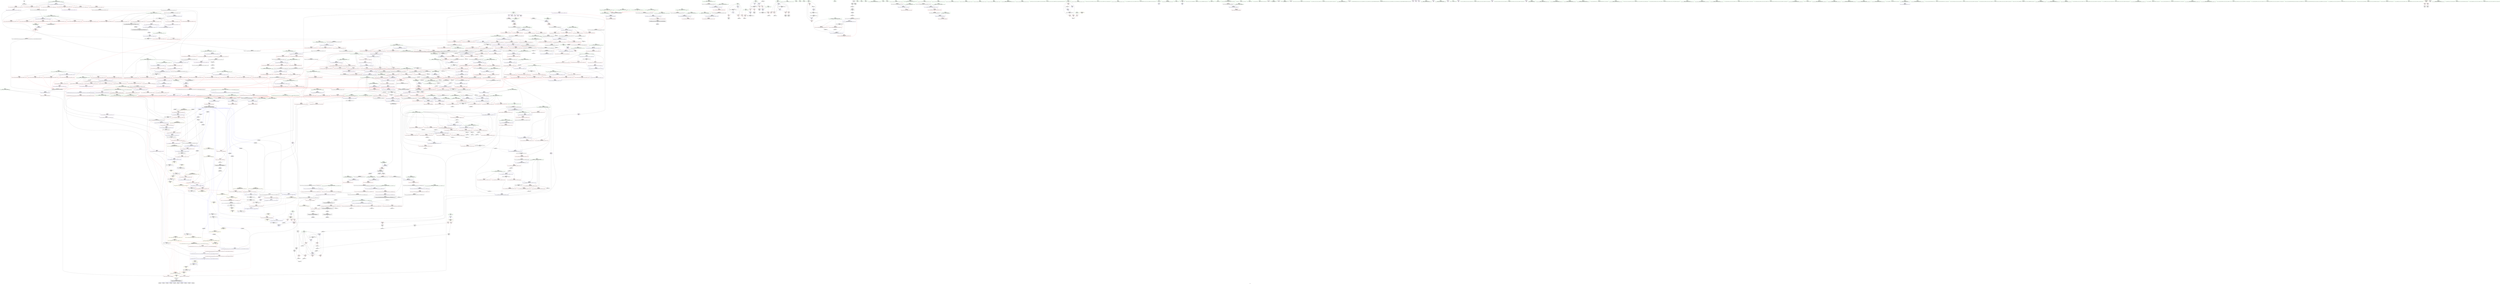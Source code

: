 digraph "SVFG" {
	label="SVFG";

	Node0x56426cf6ac30 [shape=record,color=grey,label="{NodeID: 0\nNullPtr}"];
	Node0x56426cf6ac30 -> Node0x56426cfc6ca0[style=solid];
	Node0x56426cfcecc0 [shape=record,color=red,label="{NodeID: 443\n719\<--681\n\<--__first.addr\n_ZSt13__adjust_heapIPiliN9__gnu_cxx5__ops15_Iter_less_iterEEvT_T0_S5_T1_T2_\n}"];
	Node0x56426cfcecc0 -> Node0x56426cfd3660[style=solid];
	Node0x56426c9abb10 [shape=record,color=yellow,style=double,label="{NodeID: 1218\n10V_1 = ENCHI(MR_10V_0)\npts\{15 \}\nFun[_ZSt13__heap_selectIPiN9__gnu_cxx5__ops15_Iter_less_iterEEvT_S4_S4_T0_]|{<s0>24|<s1>24}}"];
	Node0x56426c9abb10:s0 -> Node0x56426d039f30[style=dashed,color=red];
	Node0x56426c9abb10:s1 -> Node0x56426d04df50[style=dashed,color=red];
	Node0x56426cfc2f60 [shape=record,color=green,label="{NodeID: 111\n609\<--610\nthis.addr\<--this.addr_field_insensitive\n_ZNK9__gnu_cxx5__ops15_Iter_less_iterclIPiS3_EEbT_T0_\n}"];
	Node0x56426cfc2f60 -> Node0x56426cfcdef0[style=solid];
	Node0x56426cfc2f60 -> Node0x56426cfe9520[style=solid];
	Node0x56426d0c21d0 [shape=record,color=black,label="{NodeID: 1661\n1050 = PHI(366, 379, )\n0th arg _ZSt16__insertion_sortIPiN9__gnu_cxx5__ops15_Iter_less_iterEEvT_S4_T0_ }"];
	Node0x56426d0c21d0 -> Node0x56426cfec2a0[style=solid];
	Node0x56426cfe4420 [shape=record,color=red,label="{NodeID: 554\n1099\<--1098\n\<--call6\n_ZSt16__insertion_sortIPiN9__gnu_cxx5__ops15_Iter_less_iterEEvT_S4_T0_\n}"];
	Node0x56426cfe4420 -> Node0x56426cfec5e0[style=solid];
	Node0x56426cfc74f0 [shape=record,color=black,label="{NodeID: 222\n146\<--145\nconv24\<--\nmain\n}"];
	Node0x56426cfc74f0 -> Node0x56426d007e60[style=solid];
	Node0x56426cfe9ee0 [shape=record,color=blue,label="{NodeID: 665\n685\<--677\n__len.addr\<--__len\n_ZSt13__adjust_heapIPiliN9__gnu_cxx5__ops15_Iter_less_iterEEvT_T0_S5_T1_T2_\n}"];
	Node0x56426cfe9ee0 -> Node0x56426cfcf5b0[style=dashed];
	Node0x56426cfe9ee0 -> Node0x56426cfcf680[style=dashed];
	Node0x56426cfe9ee0 -> Node0x56426cfcf750[style=dashed];
	Node0x56426cfd5060 [shape=record,color=red,label="{NodeID: 333\n143\<--45\n\<--sum\nmain\n}"];
	Node0x56426cfd5060 -> Node0x56426d007fe0[style=solid];
	Node0x56426cfdb9e0 [shape=record,color=grey,label="{NodeID: 1108\n99 = Binary(98, 69, )\n}"];
	Node0x56426cfdb9e0 -> Node0x56426cfe6fc0[style=solid];
	Node0x56426cfbee60 [shape=record,color=green,label="{NodeID: 1\n5\<--1\n\<--dummyObj\nCan only get source location for instruction, argument, global var or function.}"];
	Node0x56426cfced90 [shape=record,color=red,label="{NodeID: 444\n729\<--681\n\<--__first.addr\n_ZSt13__adjust_heapIPiliN9__gnu_cxx5__ops15_Iter_less_iterEEvT_T0_S5_T1_T2_\n}"];
	Node0x56426cfced90 -> Node0x56426cfd3730[style=solid];
	Node0x56426cfc3030 [shape=record,color=green,label="{NodeID: 112\n611\<--612\n__it1.addr\<--__it1.addr_field_insensitive\n_ZNK9__gnu_cxx5__ops15_Iter_less_iterclIPiS3_EEbT_T0_\n}"];
	Node0x56426cfc3030 -> Node0x56426cfcdfc0[style=solid];
	Node0x56426cfc3030 -> Node0x56426cfe95f0[style=solid];
	Node0x56426d0c2320 [shape=record,color=black,label="{NodeID: 1662\n1051 = PHI(368, 380, )\n1st arg _ZSt16__insertion_sortIPiN9__gnu_cxx5__ops15_Iter_less_iterEEvT_S4_T0_ }"];
	Node0x56426d0c2320 -> Node0x56426cfec370[style=solid];
	Node0x56426cfe44f0 [shape=record,color=red,label="{NodeID: 555\n1136\<--1122\n\<--__first.addr\n_ZSt26__unguarded_insertion_sortIPiN9__gnu_cxx5__ops15_Iter_less_iterEEvT_S4_T0_\n}"];
	Node0x56426cfe44f0 -> Node0x56426cfec920[style=solid];
	Node0x56426cfc75c0 [shape=record,color=black,label="{NodeID: 223\n153\<--152\nconv26\<--\nmain\n}"];
	Node0x56426cfc75c0 -> Node0x56426cfde860[style=solid];
	Node0x56426cfe9fb0 [shape=record,color=blue,label="{NodeID: 666\n687\<--678\n__value.addr\<--__value\n_ZSt13__adjust_heapIPiliN9__gnu_cxx5__ops15_Iter_less_iterEEvT_T0_S5_T1_T2_\n}"];
	Node0x56426cfe9fb0 -> Node0x56426cfdff10[style=dashed];
	Node0x56426cfe9fb0 -> Node0x56426cfdffe0[style=dashed];
	Node0x56426cfe9fb0 -> Node0x56426cfe00b0[style=dashed];
	Node0x56426cfd5130 [shape=record,color=red,label="{NodeID: 334\n148\<--45\n\<--sum\nmain\n}"];
	Node0x56426cfd5130 -> Node0x56426d007b60[style=solid];
	Node0x56426cfdbb60 [shape=record,color=grey,label="{NodeID: 1109\n97 = Binary(96, 69, )\n}"];
	Node0x56426cfdbb60 -> Node0x56426cfe7090[style=solid];
	Node0x56426cfbeef0 [shape=record,color=green,label="{NodeID: 2\n16\<--1\n.str\<--dummyObj\nGlob }"];
	Node0x56426cfcee60 [shape=record,color=red,label="{NodeID: 445\n734\<--681\n\<--__first.addr\n_ZSt13__adjust_heapIPiliN9__gnu_cxx5__ops15_Iter_less_iterEEvT_T0_S5_T1_T2_\n}"];
	Node0x56426cfcee60 -> Node0x56426cfd3800[style=solid];
	Node0x56426cfc3100 [shape=record,color=green,label="{NodeID: 113\n613\<--614\n__it2.addr\<--__it2.addr_field_insensitive\n_ZNK9__gnu_cxx5__ops15_Iter_less_iterclIPiS3_EEbT_T0_\n}"];
	Node0x56426cfc3100 -> Node0x56426cfce090[style=solid];
	Node0x56426cfc3100 -> Node0x56426cfe96c0[style=solid];
	Node0x56426d0c2470 [shape=record,color=black,label="{NodeID: 1663\n606 = PHI(461, 679, 891, 891, 891, 891, 891, 960, 960, 1052, )\n0th arg _ZNK9__gnu_cxx5__ops15_Iter_less_iterclIPiS3_EEbT_T0_ }"];
	Node0x56426d0c2470 -> Node0x56426cfe9520[style=solid];
	Node0x56426cfe45c0 [shape=record,color=red,label="{NodeID: 556\n1140\<--1124\n\<--__last.addr\n_ZSt26__unguarded_insertion_sortIPiN9__gnu_cxx5__ops15_Iter_less_iterEEvT_S4_T0_\n}"];
	Node0x56426cfe45c0 -> Node0x56426cfde260[style=solid];
	Node0x56426d0584c0 [shape=record,color=yellow,style=double,label="{NodeID: 1331\n10V_1 = ENCHI(MR_10V_0)\npts\{15 \}\nFun[_ZSt23__copy_move_backward_a2ILb1EPiS0_ET1_T0_S2_S1_]|{<s0>81}}"];
	Node0x56426d0584c0:s0 -> Node0x56426d054f30[style=dashed,color=red];
	Node0x56426cfc7690 [shape=record,color=black,label="{NodeID: 224\n159\<--158\nidxprom30\<--\nmain\n}"];
	Node0x56426cfea080 [shape=record,color=blue,label="{NodeID: 667\n689\<--701\n__topIndex\<--\n_ZSt13__adjust_heapIPiliN9__gnu_cxx5__ops15_Iter_less_iterEEvT_T0_S5_T1_T2_\n}"];
	Node0x56426cfea080 -> Node0x56426cfcf820[style=dashed];
	Node0x56426cfd5200 [shape=record,color=red,label="{NodeID: 335\n151\<--45\n\<--sum\nmain\n}"];
	Node0x56426cfd5200 -> Node0x56426cfde860[style=solid];
	Node0x56426cfdbce0 [shape=record,color=grey,label="{NodeID: 1110\n171 = Binary(170, 69, )\n}"];
	Node0x56426cfdbce0 -> Node0x56426cfe7710[style=solid];
	Node0x56426cfbf1a0 [shape=record,color=green,label="{NodeID: 3\n18\<--1\n.str.1\<--dummyObj\nGlob }"];
	Node0x56426cfcef30 [shape=record,color=red,label="{NodeID: 446\n755\<--681\n\<--__first.addr\n_ZSt13__adjust_heapIPiliN9__gnu_cxx5__ops15_Iter_less_iterEEvT_T0_S5_T1_T2_\n}"];
	Node0x56426cfcef30 -> Node0x56426cfd38d0[style=solid];
	Node0x56426cfc31d0 [shape=record,color=green,label="{NodeID: 114\n630\<--631\n__first.addr\<--__first.addr_field_insensitive\n_ZSt10__pop_heapIPiN9__gnu_cxx5__ops15_Iter_less_iterEEvT_S4_S4_RT0_\n}"];
	Node0x56426cfc31d0 -> Node0x56426cfce300[style=solid];
	Node0x56426cfc31d0 -> Node0x56426cfce3d0[style=solid];
	Node0x56426cfc31d0 -> Node0x56426cfce4a0[style=solid];
	Node0x56426cfc31d0 -> Node0x56426cfe9790[style=solid];
	Node0x56426d0c2a00 [shape=record,color=black,label="{NodeID: 1664\n607 = PHI(486, 718, 905, 909, 919, 933, 941, 973, 985, 1083, )\n1st arg _ZNK9__gnu_cxx5__ops15_Iter_less_iterclIPiS3_EEbT_T0_ }"];
	Node0x56426d0c2a00 -> Node0x56426cfe95f0[style=solid];
	Node0x56426cfe4690 [shape=record,color=red,label="{NodeID: 557\n1139\<--1126\n\<--__i\n_ZSt26__unguarded_insertion_sortIPiN9__gnu_cxx5__ops15_Iter_less_iterEEvT_S4_T0_\n}"];
	Node0x56426cfe4690 -> Node0x56426cfde260[style=solid];
	Node0x56426cfc7760 [shape=record,color=black,label="{NodeID: 225\n162\<--161\nconv32\<--\nmain\n}"];
	Node0x56426cfc7760 -> Node0x56426d006660[style=solid];
	Node0x56426cfea150 [shape=record,color=blue,label="{NodeID: 668\n691\<--703\n__secondChild\<--\n_ZSt13__adjust_heapIPiliN9__gnu_cxx5__ops15_Iter_less_iterEEvT_T0_S5_T1_T2_\n}"];
	Node0x56426cfea150 -> Node0x56426cfcf8f0[style=dashed];
	Node0x56426cfea150 -> Node0x56426cfcf9c0[style=dashed];
	Node0x56426cfea150 -> Node0x56426cfdfbd0[style=dashed];
	Node0x56426cfea150 -> Node0x56426cfdfca0[style=dashed];
	Node0x56426cfea150 -> Node0x56426cfea220[style=dashed];
	Node0x56426cfea150 -> Node0x56426cfea560[style=dashed];
	Node0x56426cfea150 -> Node0x56426d044830[style=dashed];
	Node0x56426cfd52d0 [shape=record,color=red,label="{NodeID: 336\n166\<--45\n\<--sum\nmain\n}"];
	Node0x56426cfd52d0 -> Node0x56426d0064e0[style=solid];
	Node0x56426cfdbe60 [shape=record,color=grey,label="{NodeID: 1111\n93 = Binary(92, 69, )\n}"];
	Node0x56426cfdbe60 -> Node0x56426cfe6ef0[style=solid];
	Node0x56426cfbf260 [shape=record,color=green,label="{NodeID: 4\n20\<--1\nstdin\<--dummyObj\nGlob }"];
	Node0x56426cfcf000 [shape=record,color=red,label="{NodeID: 447\n761\<--681\n\<--__first.addr\n_ZSt13__adjust_heapIPiliN9__gnu_cxx5__ops15_Iter_less_iterEEvT_T0_S5_T1_T2_\n}"];
	Node0x56426cfcf000 -> Node0x56426cfd39a0[style=solid];
	Node0x56426cfc7c00 [shape=record,color=green,label="{NodeID: 115\n632\<--633\n__last.addr\<--__last.addr_field_insensitive\n_ZSt10__pop_heapIPiN9__gnu_cxx5__ops15_Iter_less_iterEEvT_S4_S4_RT0_\n}"];
	Node0x56426cfc7c00 -> Node0x56426cfce570[style=solid];
	Node0x56426cfc7c00 -> Node0x56426cfe9860[style=solid];
	Node0x56426d0c2d80 [shape=record,color=black,label="{NodeID: 1665\n608 = PHI(487, 722, 906, 910, 920, 934, 942, 974, 986, 1084, )\n2nd arg _ZNK9__gnu_cxx5__ops15_Iter_less_iterclIPiS3_EEbT_T0_ }"];
	Node0x56426d0c2d80 -> Node0x56426cfe96c0[style=solid];
	Node0x56426cfe4760 [shape=record,color=red,label="{NodeID: 558\n1143\<--1126\n\<--__i\n_ZSt26__unguarded_insertion_sortIPiN9__gnu_cxx5__ops15_Iter_less_iterEEvT_S4_T0_\n|{<s0>70}}"];
	Node0x56426cfe4760:s0 -> Node0x56426d0c3650[style=solid,color=red];
	Node0x56426cfc7830 [shape=record,color=black,label="{NodeID: 226\n164\<--163\nconv33\<--\nmain\n}"];
	Node0x56426cfc7830 -> Node0x56426d006660[style=solid];
	Node0x56426cfea220 [shape=record,color=blue,label="{NodeID: 669\n691\<--714\n__secondChild\<--mul\n_ZSt13__adjust_heapIPiliN9__gnu_cxx5__ops15_Iter_less_iterEEvT_T0_S5_T1_T2_\n}"];
	Node0x56426cfea220 -> Node0x56426cfcf8f0[style=dashed];
	Node0x56426cfea220 -> Node0x56426cfcf9c0[style=dashed];
	Node0x56426cfea220 -> Node0x56426cfcfa90[style=dashed];
	Node0x56426cfea220 -> Node0x56426cfcfb60[style=dashed];
	Node0x56426cfea220 -> Node0x56426cfcfc30[style=dashed];
	Node0x56426cfea220 -> Node0x56426cfdfa30[style=dashed];
	Node0x56426cfea220 -> Node0x56426cfdfb00[style=dashed];
	Node0x56426cfea220 -> Node0x56426cfdfbd0[style=dashed];
	Node0x56426cfea220 -> Node0x56426cfdfca0[style=dashed];
	Node0x56426cfea220 -> Node0x56426cfea220[style=dashed];
	Node0x56426cfea220 -> Node0x56426cfea2f0[style=dashed];
	Node0x56426cfea220 -> Node0x56426cfea560[style=dashed];
	Node0x56426cfea220 -> Node0x56426d044830[style=dashed];
	Node0x56426cfd53a0 [shape=record,color=red,label="{NodeID: 337\n140\<--47\n\<--ans\nmain\n}"];
	Node0x56426cfd53a0 -> Node0x56426d008160[style=solid];
	Node0x56426cfdbfe0 [shape=record,color=grey,label="{NodeID: 1112\n136 = Binary(135, 137, )\n}"];
	Node0x56426cfdbfe0 -> Node0x56426cfdf160[style=solid];
	Node0x56426cfbf320 [shape=record,color=green,label="{NodeID: 5\n21\<--1\n.str.2\<--dummyObj\nGlob }"];
	Node0x56426cfcf0d0 [shape=record,color=red,label="{NodeID: 448\n775\<--681\n\<--__first.addr\n_ZSt13__adjust_heapIPiliN9__gnu_cxx5__ops15_Iter_less_iterEEvT_T0_S5_T1_T2_\n|{<s0>41}}"];
	Node0x56426cfcf0d0:s0 -> Node0x56426d0c0d50[style=solid,color=red];
	Node0x56426d051e90 [shape=record,color=yellow,style=double,label="{NodeID: 1223\n10V_1 = ENCHI(MR_10V_0)\npts\{15 \}\nFun[_ZSt4sortIPiEvT_S1_]|{<s0>9}}"];
	Node0x56426d051e90:s0 -> Node0x56426d056930[style=dashed,color=red];
	Node0x56426cfc7cd0 [shape=record,color=green,label="{NodeID: 116\n634\<--635\n__result.addr\<--__result.addr_field_insensitive\n_ZSt10__pop_heapIPiN9__gnu_cxx5__ops15_Iter_less_iterEEvT_S4_S4_RT0_\n}"];
	Node0x56426cfc7cd0 -> Node0x56426cfce640[style=solid];
	Node0x56426cfc7cd0 -> Node0x56426cfce710[style=solid];
	Node0x56426cfc7cd0 -> Node0x56426cfe9930[style=solid];
	Node0x56426d0c3100 [shape=record,color=black,label="{NodeID: 1666\n342 = PHI(254, )\n0th arg _ZSt22__final_insertion_sortIPiN9__gnu_cxx5__ops15_Iter_less_iterEEvT_S4_T0_ }"];
	Node0x56426d0c3100 -> Node0x56426cfe81a0[style=solid];
	Node0x56426cfe4830 [shape=record,color=red,label="{NodeID: 559\n1147\<--1126\n\<--__i\n_ZSt26__unguarded_insertion_sortIPiN9__gnu_cxx5__ops15_Iter_less_iterEEvT_S4_T0_\n}"];
	Node0x56426cfe4830 -> Node0x56426cfd2e40[style=solid];
	Node0x56426cfc7900 [shape=record,color=black,label="{NodeID: 227\n241\<--239\nsub.ptr.lhs.cast\<--\n_ZSt6__sortIPiN9__gnu_cxx5__ops15_Iter_less_iterEEvT_S4_T0_\n}"];
	Node0x56426cfc7900 -> Node0x56426d005d60[style=solid];
	Node0x56426cfea2f0 [shape=record,color=blue,label="{NodeID: 670\n691\<--726\n__secondChild\<--dec\n_ZSt13__adjust_heapIPiliN9__gnu_cxx5__ops15_Iter_less_iterEEvT_T0_S5_T1_T2_\n}"];
	Node0x56426cfea2f0 -> Node0x56426cfcf8f0[style=dashed];
	Node0x56426cfea2f0 -> Node0x56426cfcf9c0[style=dashed];
	Node0x56426cfea2f0 -> Node0x56426cfdfa30[style=dashed];
	Node0x56426cfea2f0 -> Node0x56426cfdfb00[style=dashed];
	Node0x56426cfea2f0 -> Node0x56426cfdfbd0[style=dashed];
	Node0x56426cfea2f0 -> Node0x56426cfdfca0[style=dashed];
	Node0x56426cfea2f0 -> Node0x56426cfea220[style=dashed];
	Node0x56426cfea2f0 -> Node0x56426cfea560[style=dashed];
	Node0x56426cfea2f0 -> Node0x56426d044830[style=dashed];
	Node0x56426cfd5470 [shape=record,color=red,label="{NodeID: 338\n175\<--47\n\<--ans\nmain\n}"];
	Node0x56426cfdc160 [shape=record,color=grey,label="{NodeID: 1113\n338 = Binary(339, 337, )\n}"];
	Node0x56426cfdc160 -> Node0x56426cfcff20[style=solid];
	Node0x56426cfbfb90 [shape=record,color=green,label="{NodeID: 6\n23\<--1\n.str.3\<--dummyObj\nGlob }"];
	Node0x56426cfcf1a0 [shape=record,color=red,label="{NodeID: 449\n701\<--683\n\<--__holeIndex.addr\n_ZSt13__adjust_heapIPiliN9__gnu_cxx5__ops15_Iter_less_iterEEvT_T0_S5_T1_T2_\n}"];
	Node0x56426cfcf1a0 -> Node0x56426cfea080[style=solid];
	Node0x56426cfc7da0 [shape=record,color=green,label="{NodeID: 117\n636\<--637\n__comp.addr\<--__comp.addr_field_insensitive\n_ZSt10__pop_heapIPiN9__gnu_cxx5__ops15_Iter_less_iterEEvT_S4_S4_RT0_\n}"];
	Node0x56426cfc7da0 -> Node0x56426cfce7e0[style=solid];
	Node0x56426cfc7da0 -> Node0x56426cfe9a00[style=solid];
	Node0x56426d0c3210 [shape=record,color=black,label="{NodeID: 1667\n343 = PHI(255, )\n1st arg _ZSt22__final_insertion_sortIPiN9__gnu_cxx5__ops15_Iter_less_iterEEvT_S4_T0_ }"];
	Node0x56426d0c3210 -> Node0x56426cfe8270[style=solid];
	Node0x56426cfe4900 [shape=record,color=red,label="{NodeID: 560\n1165\<--1156\n\<--__first.addr\n_ZSt13move_backwardIPiS0_ET0_T_S2_S1_\n|{<s0>71}}"];
	Node0x56426cfe4900:s0 -> Node0x56426d0c4bd0[style=solid,color=red];
	Node0x56426d058870 [shape=record,color=yellow,style=double,label="{NodeID: 1335\n10V_1 = ENCHI(MR_10V_0)\npts\{15 \}\nFun[_ZSt27__unguarded_partition_pivotIPiN9__gnu_cxx5__ops15_Iter_less_iterEET_S4_S4_T0_]|{<s0>22}}"];
	Node0x56426d058870:s0 -> Node0x56426d055fe0[style=dashed,color=red];
	Node0x56426cfc79d0 [shape=record,color=black,label="{NodeID: 228\n242\<--240\nsub.ptr.rhs.cast\<--\n_ZSt6__sortIPiN9__gnu_cxx5__ops15_Iter_less_iterEEvT_S4_T0_\n}"];
	Node0x56426cfc79d0 -> Node0x56426d005d60[style=solid];
	Node0x56426cfea3c0 [shape=record,color=blue,label="{NodeID: 671\n736\<--733\nadd.ptr5\<--\n_ZSt13__adjust_heapIPiliN9__gnu_cxx5__ops15_Iter_less_iterEEvT_T0_S5_T1_T2_\n}"];
	Node0x56426cfea3c0 -> Node0x56426d03b760[style=dashed];
	Node0x56426cfd5540 [shape=record,color=red,label="{NodeID: 339\n119\<--49\n\<--i11\nmain\n}"];
	Node0x56426cfd5540 -> Node0x56426cfdcee0[style=solid];
	Node0x56426cfdc2e0 [shape=record,color=grey,label="{NodeID: 1114\n1314 = Binary(113, 1313, )\n}"];
	Node0x56426cfbfc20 [shape=record,color=green,label="{NodeID: 7\n25\<--1\nstdout\<--dummyObj\nGlob }"];
	Node0x56426cfcf270 [shape=record,color=red,label="{NodeID: 450\n703\<--683\n\<--__holeIndex.addr\n_ZSt13__adjust_heapIPiliN9__gnu_cxx5__ops15_Iter_less_iterEEvT_T0_S5_T1_T2_\n}"];
	Node0x56426cfcf270 -> Node0x56426cfea150[style=solid];
	Node0x56426cfc7e70 [shape=record,color=green,label="{NodeID: 118\n638\<--639\n__value\<--__value_field_insensitive\n_ZSt10__pop_heapIPiN9__gnu_cxx5__ops15_Iter_less_iterEEvT_S4_S4_RT0_\n|{|<s1>33}}"];
	Node0x56426cfc7e70 -> Node0x56426cfe9ad0[style=solid];
	Node0x56426cfc7e70:s1 -> Node0x56426d0c5250[style=solid,color=red];
	Node0x56426d0c3320 [shape=record,color=black,label="{NodeID: 1668\n506 = PHI(407, )\n0th arg _ZSt11__sort_heapIPiN9__gnu_cxx5__ops15_Iter_less_iterEEvT_S4_RT0_ }"];
	Node0x56426d0c3320 -> Node0x56426cfe8c30[style=solid];
	Node0x56426cfe49d0 [shape=record,color=red,label="{NodeID: 561\n1169\<--1158\n\<--__last.addr\n_ZSt13move_backwardIPiS0_ET0_T_S2_S1_\n|{<s0>72}}"];
	Node0x56426cfe49d0:s0 -> Node0x56426d0c4bd0[style=solid,color=red];
	Node0x56426cfc7aa0 [shape=record,color=black,label="{NodeID: 229\n291\<--289\nsub.ptr.lhs.cast\<--\n_ZSt16__introsort_loopIPilN9__gnu_cxx5__ops15_Iter_less_iterEEvT_S4_T0_T1_\n}"];
	Node0x56426cfc7aa0 -> Node0x56426d005a60[style=solid];
	Node0x56426cfea490 [shape=record,color=blue,label="{NodeID: 672\n683\<--738\n__holeIndex.addr\<--\n_ZSt13__adjust_heapIPiliN9__gnu_cxx5__ops15_Iter_less_iterEEvT_T0_S5_T1_T2_\n}"];
	Node0x56426cfea490 -> Node0x56426cfcf340[style=dashed];
	Node0x56426cfea490 -> Node0x56426cfcf410[style=dashed];
	Node0x56426cfea490 -> Node0x56426cfea490[style=dashed];
	Node0x56426cfea490 -> Node0x56426cfea700[style=dashed];
	Node0x56426cfea490 -> Node0x56426d044330[style=dashed];
	Node0x56426cfd5610 [shape=record,color=red,label="{NodeID: 340\n130\<--49\n\<--i11\nmain\n}"];
	Node0x56426cfd5610 -> Node0x56426cfc7350[style=solid];
	Node0x56426cfdc460 [shape=record,color=grey,label="{NodeID: 1115\n1320 = Binary(245, 1319, )\n}"];
	Node0x56426cfbfce0 [shape=record,color=green,label="{NodeID: 8\n26\<--1\n.str.4\<--dummyObj\nGlob }"];
	Node0x56426cff1010 [shape=record,color=yellow,style=double,label="{NodeID: 1558\n10V_2 = CSCHI(MR_10V_1)\npts\{15 \}\nCS[]|{<s0>12}}"];
	Node0x56426cff1010:s0 -> Node0x56426d054390[style=dashed,color=red];
	Node0x56426cfcf340 [shape=record,color=red,label="{NodeID: 451\n735\<--683\n\<--__holeIndex.addr\n_ZSt13__adjust_heapIPiliN9__gnu_cxx5__ops15_Iter_less_iterEEvT_T0_S5_T1_T2_\n}"];
	Node0x56426cfc7f40 [shape=record,color=green,label="{NodeID: 119\n640\<--641\nagg.tmp\<--agg.tmp_field_insensitive\n_ZSt10__pop_heapIPiN9__gnu_cxx5__ops15_Iter_less_iterEEvT_S4_S4_RT0_\n}"];
	Node0x56426d0c3430 [shape=record,color=black,label="{NodeID: 1669\n507 = PHI(408, )\n1st arg _ZSt11__sort_heapIPiN9__gnu_cxx5__ops15_Iter_less_iterEEvT_S4_RT0_ }"];
	Node0x56426d0c3430 -> Node0x56426cfe8d00[style=solid];
	Node0x56426cfe4aa0 [shape=record,color=red,label="{NodeID: 562\n1171\<--1160\n\<--__result.addr\n_ZSt13move_backwardIPiS0_ET0_T_S2_S1_\n|{<s0>73}}"];
	Node0x56426cfe4aa0:s0 -> Node0x56426d0c69d0[style=solid,color=red];
	Node0x56426cfcfcf0 [shape=record,color=black,label="{NodeID: 230\n292\<--290\nsub.ptr.rhs.cast\<--\n_ZSt16__introsort_loopIPilN9__gnu_cxx5__ops15_Iter_less_iterEEvT_S4_T0_T1_\n}"];
	Node0x56426cfcfcf0 -> Node0x56426d005a60[style=solid];
	Node0x56426cfea560 [shape=record,color=blue,label="{NodeID: 673\n691\<--753\n__secondChild\<--mul12\n_ZSt13__adjust_heapIPiliN9__gnu_cxx5__ops15_Iter_less_iterEEvT_T0_S5_T1_T2_\n}"];
	Node0x56426cfea560 -> Node0x56426cfdfd70[style=dashed];
	Node0x56426cfea560 -> Node0x56426cfdfe40[style=dashed];
	Node0x56426cfea560 -> Node0x56426d044830[style=dashed];
	Node0x56426cfd56e0 [shape=record,color=red,label="{NodeID: 341\n158\<--49\n\<--i11\nmain\n}"];
	Node0x56426cfd56e0 -> Node0x56426cfc7690[style=solid];
	Node0x56426cfdc5e0 [shape=record,color=grey,label="{NodeID: 1116\n855 = Binary(854, 137, )\n}"];
	Node0x56426cfdc5e0 -> Node0x56426cfdc8e0[style=solid];
	Node0x56426cfbfde0 [shape=record,color=green,label="{NodeID: 9\n28\<--1\n.str.5\<--dummyObj\nGlob }"];
	Node0x56426cfcf410 [shape=record,color=red,label="{NodeID: 452\n762\<--683\n\<--__holeIndex.addr\n_ZSt13__adjust_heapIPiliN9__gnu_cxx5__ops15_Iter_less_iterEEvT_T0_S5_T1_T2_\n}"];
	Node0x56426cfc8010 [shape=record,color=green,label="{NodeID: 120\n669\<--670\n__t.addr\<--__t.addr_field_insensitive\n_ZSt4moveIRiEONSt16remove_referenceIT_E4typeEOS2_\n}"];
	Node0x56426cfc8010 -> Node0x56426cfceb20[style=solid];
	Node0x56426cfc8010 -> Node0x56426cfe9c70[style=solid];
	Node0x56426d0c3540 [shape=record,color=black,label="{NodeID: 1670\n508 = PHI(388, )\n2nd arg _ZSt11__sort_heapIPiN9__gnu_cxx5__ops15_Iter_less_iterEEvT_S4_RT0_ }"];
	Node0x56426d0c3540 -> Node0x56426cfe8dd0[style=solid];
	Node0x56426cfe4b70 [shape=record,color=red,label="{NodeID: 563\n1187\<--1180\n\<--__last.addr\n_ZSt25__unguarded_linear_insertIPiN9__gnu_cxx5__ops14_Val_less_iterEEvT_T0_\n|{<s0>74}}"];
	Node0x56426cfe4b70:s0 -> Node0x56426d0c5250[style=solid,color=red];
	Node0x56426cfcfd80 [shape=record,color=black,label="{NodeID: 231\n336\<--332\ncast\<--\n_ZSt4__lgl\n}"];
	Node0x56426cfea630 [shape=record,color=blue,label="{NodeID: 674\n763\<--760\nadd.ptr16\<--\n_ZSt13__adjust_heapIPiliN9__gnu_cxx5__ops15_Iter_less_iterEEvT_T0_S5_T1_T2_\n}"];
	Node0x56426cfea630 -> Node0x56426d043e30[style=dashed];
	Node0x56426cfd57b0 [shape=record,color=red,label="{NodeID: 342\n170\<--49\n\<--i11\nmain\n}"];
	Node0x56426cfd57b0 -> Node0x56426cfdbce0[style=solid];
	Node0x56426cfdc760 [shape=record,color=grey,label="{NodeID: 1117\n362 = Binary(360, 361, )\n}"];
	Node0x56426cfdc760 -> Node0x56426cfdcd60[style=solid];
	Node0x56426cfbfee0 [shape=record,color=green,label="{NodeID: 10\n30\<--1\n.str.6\<--dummyObj\nGlob }"];
	Node0x56426cfcf4e0 [shape=record,color=red,label="{NodeID: 453\n776\<--683\n\<--__holeIndex.addr\n_ZSt13__adjust_heapIPiliN9__gnu_cxx5__ops15_Iter_less_iterEEvT_T0_S5_T1_T2_\n|{<s0>41}}"];
	Node0x56426cfcf4e0:s0 -> Node0x56426d0c0e60[style=solid,color=red];
	Node0x56426cfc80e0 [shape=record,color=green,label="{NodeID: 121\n679\<--680\n__comp\<--__comp_field_insensitive\n_ZSt13__adjust_heapIPiliN9__gnu_cxx5__ops15_Iter_less_iterEEvT_T0_S5_T1_T2_\n|{<s0>35|<s1>38}}"];
	Node0x56426cfc80e0:s0 -> Node0x56426d0c2470[style=solid,color=red];
	Node0x56426cfc80e0:s1 -> Node0x56426d0c66a0[style=solid,color=red];
	Node0x56426d0c3650 [shape=record,color=black,label="{NodeID: 1671\n1177 = PHI(1103, 1143, )\n0th arg _ZSt25__unguarded_linear_insertIPiN9__gnu_cxx5__ops14_Val_less_iterEEvT_T0_ }"];
	Node0x56426d0c3650 -> Node0x56426cfecd30[style=solid];
	Node0x56426cfe4c40 [shape=record,color=red,label="{NodeID: 564\n1191\<--1180\n\<--__last.addr\n_ZSt25__unguarded_linear_insertIPiN9__gnu_cxx5__ops14_Val_less_iterEEvT_T0_\n}"];
	Node0x56426cfe4c40 -> Node0x56426cfeced0[style=solid];
	Node0x56426cfcfe50 [shape=record,color=black,label="{NodeID: 232\n337\<--332\nconv\<--\n_ZSt4__lgl\n}"];
	Node0x56426cfcfe50 -> Node0x56426cfdc160[style=solid];
	Node0x56426cfea700 [shape=record,color=blue,label="{NodeID: 675\n683\<--766\n__holeIndex.addr\<--sub17\n_ZSt13__adjust_heapIPiliN9__gnu_cxx5__ops15_Iter_less_iterEEvT_T0_S5_T1_T2_\n}"];
	Node0x56426cfea700 -> Node0x56426d044330[style=dashed];
	Node0x56426cfd5880 [shape=record,color=red,label="{NodeID: 343\n120\<--51\n\<--_end_12\nmain\n}"];
	Node0x56426cfd5880 -> Node0x56426cfdcee0[style=solid];
	Node0x56426cfdc8e0 [shape=record,color=grey,label="{NodeID: 1118\n856 = Binary(855, 250, )\n}"];
	Node0x56426cfdc8e0 -> Node0x56426cfeaff0[style=solid];
	Node0x56426cfbffe0 [shape=record,color=green,label="{NodeID: 11\n69\<--1\n\<--dummyObj\nCan only get source location for instruction, argument, global var or function.}"];
	Node0x56426cff1430 [shape=record,color=yellow,style=double,label="{NodeID: 1561\n10V_6 = CSCHI(MR_10V_5)\npts\{15 \}\nCS[]|{<s0>30|<s1>30|<s2>34}}"];
	Node0x56426cff1430:s0 -> Node0x56426d039f30[style=dashed,color=blue];
	Node0x56426cff1430:s1 -> Node0x56426d04df50[style=dashed,color=blue];
	Node0x56426cff1430:s2 -> Node0x56426cff2e50[style=dashed,color=blue];
	Node0x56426cfcf5b0 [shape=record,color=red,label="{NodeID: 454\n707\<--685\n\<--__len.addr\n_ZSt13__adjust_heapIPiliN9__gnu_cxx5__ops15_Iter_less_iterEEvT_T0_S5_T1_T2_\n}"];
	Node0x56426cfcf5b0 -> Node0x56426d008460[style=solid];
	Node0x56426cfc81b0 [shape=record,color=green,label="{NodeID: 122\n681\<--682\n__first.addr\<--__first.addr_field_insensitive\n_ZSt13__adjust_heapIPiliN9__gnu_cxx5__ops15_Iter_less_iterEEvT_T0_S5_T1_T2_\n}"];
	Node0x56426cfc81b0 -> Node0x56426cfcebf0[style=solid];
	Node0x56426cfc81b0 -> Node0x56426cfcecc0[style=solid];
	Node0x56426cfc81b0 -> Node0x56426cfced90[style=solid];
	Node0x56426cfc81b0 -> Node0x56426cfcee60[style=solid];
	Node0x56426cfc81b0 -> Node0x56426cfcef30[style=solid];
	Node0x56426cfc81b0 -> Node0x56426cfcf000[style=solid];
	Node0x56426cfc81b0 -> Node0x56426cfcf0d0[style=solid];
	Node0x56426cfc81b0 -> Node0x56426cfe9d40[style=solid];
	Node0x56426d0c37a0 [shape=record,color=black,label="{NodeID: 1672\n1257 = PHI(1238, )\n0th arg _ZSt22__copy_move_backward_aILb1EPiS0_ET1_T0_S2_S1_ }"];
	Node0x56426d0c37a0 -> Node0x56426cfed6f0[style=solid];
	Node0x56426cfe4d10 [shape=record,color=red,label="{NodeID: 565\n1205\<--1180\n\<--__last.addr\n_ZSt25__unguarded_linear_insertIPiN9__gnu_cxx5__ops14_Val_less_iterEEvT_T0_\n}"];
	Node0x56426cfe4d10 -> Node0x56426cfed070[style=solid];
	Node0x56426cfcff20 [shape=record,color=black,label="{NodeID: 233\n326\<--338\n_ZSt4__lgl_ret\<--sub\n_ZSt4__lgl\n|{<s0>10}}"];
	Node0x56426cfcff20:s0 -> Node0x56426d0bd190[style=solid,color=blue];
	Node0x56426cfea7d0 [shape=record,color=blue,label="{NodeID: 676\n786\<--785\n__t.addr\<--__t\n_ZSt4moveIRN9__gnu_cxx5__ops15_Iter_less_iterEEONSt16remove_referenceIT_E4typeEOS5_\n}"];
	Node0x56426cfea7d0 -> Node0x56426cfe0180[style=dashed];
	Node0x56426cfd5950 [shape=record,color=red,label="{NodeID: 344\n133\<--132\n\<--arrayidx18\nmain\n}"];
	Node0x56426cfd5950 -> Node0x56426cfc7420[style=solid];
	Node0x56426cfdca60 [shape=record,color=grey,label="{NodeID: 1119\n1307 = Binary(1306, 245, )\n}"];
	Node0x56426cfdca60 -> Node0x56426cfedd70[style=solid];
	Node0x56426cfc00e0 [shape=record,color=green,label="{NodeID: 12\n113\<--1\n\<--dummyObj\nCan only get source location for instruction, argument, global var or function.|{<s0>34}}"];
	Node0x56426cfc00e0:s0 -> Node0x56426d0c73a0[style=solid,color=red];
	Node0x56426cff1590 [shape=record,color=yellow,style=double,label="{NodeID: 1562\n10V_2 = CSCHI(MR_10V_1)\npts\{15 \}\nCS[]|{<s0>21}}"];
	Node0x56426cff1590:s0 -> Node0x56426d03d530[style=dashed,color=red];
	Node0x56426cfcf680 [shape=record,color=red,label="{NodeID: 455\n741\<--685\n\<--__len.addr\n_ZSt13__adjust_heapIPiliN9__gnu_cxx5__ops15_Iter_less_iterEEvT_T0_S5_T1_T2_\n}"];
	Node0x56426cfcf680 -> Node0x56426d006de0[style=solid];
	Node0x56426cfc8280 [shape=record,color=green,label="{NodeID: 123\n683\<--684\n__holeIndex.addr\<--__holeIndex.addr_field_insensitive\n_ZSt13__adjust_heapIPiliN9__gnu_cxx5__ops15_Iter_less_iterEEvT_T0_S5_T1_T2_\n}"];
	Node0x56426cfc8280 -> Node0x56426cfcf1a0[style=solid];
	Node0x56426cfc8280 -> Node0x56426cfcf270[style=solid];
	Node0x56426cfc8280 -> Node0x56426cfcf340[style=solid];
	Node0x56426cfc8280 -> Node0x56426cfcf410[style=solid];
	Node0x56426cfc8280 -> Node0x56426cfcf4e0[style=solid];
	Node0x56426cfc8280 -> Node0x56426cfe9e10[style=solid];
	Node0x56426cfc8280 -> Node0x56426cfea490[style=solid];
	Node0x56426cfc8280 -> Node0x56426cfea700[style=solid];
	Node0x56426d0c38b0 [shape=record,color=black,label="{NodeID: 1673\n1258 = PHI(1242, )\n1st arg _ZSt22__copy_move_backward_aILb1EPiS0_ET1_T0_S2_S1_ }"];
	Node0x56426d0c38b0 -> Node0x56426cfed7c0[style=solid];
	Node0x56426cfe4de0 [shape=record,color=red,label="{NodeID: 566\n1215\<--1180\n\<--__last.addr\n_ZSt25__unguarded_linear_insertIPiN9__gnu_cxx5__ops14_Val_less_iterEEvT_T0_\n}"];
	Node0x56426cfe4de0 -> Node0x56426cfed2e0[style=solid];
	Node0x56426cfcfff0 [shape=record,color=black,label="{NodeID: 234\n360\<--358\nsub.ptr.lhs.cast\<--\n_ZSt22__final_insertion_sortIPiN9__gnu_cxx5__ops15_Iter_less_iterEEvT_S4_T0_\n}"];
	Node0x56426cfcfff0 -> Node0x56426cfdc760[style=solid];
	Node0x56426cfea8a0 [shape=record,color=blue,label="{NodeID: 677\n795\<--792\nthis.addr\<--this\n_ZN9__gnu_cxx5__ops14_Iter_less_valC2ENS0_15_Iter_less_iterE\n}"];
	Node0x56426cfea8a0 -> Node0x56426cfe0250[style=dashed];
	Node0x56426cfd5a20 [shape=record,color=red,label="{NodeID: 345\n161\<--160\n\<--arrayidx31\nmain\n}"];
	Node0x56426cfd5a20 -> Node0x56426cfc7760[style=solid];
	Node0x56426cfdcbe0 [shape=record,color=grey,label="{NodeID: 1120\n1306 = Binary(1304, 1305, )\n}"];
	Node0x56426cfdcbe0 -> Node0x56426cfdca60[style=solid];
	Node0x56426cfc01e0 [shape=record,color=green,label="{NodeID: 13\n137\<--1\n\<--dummyObj\nCan only get source location for instruction, argument, global var or function.}"];
	Node0x56426cff16f0 [shape=record,color=yellow,style=double,label="{NodeID: 1563\n10V_3 = CSCHI(MR_10V_2)\npts\{15 \}\nCS[]|{<s0>13}}"];
	Node0x56426cff16f0:s0 -> Node0x56426d040c30[style=dashed,color=blue];
	Node0x56426cfcf750 [shape=record,color=red,label="{NodeID: 456\n746\<--685\n\<--__len.addr\n_ZSt13__adjust_heapIPiliN9__gnu_cxx5__ops15_Iter_less_iterEEvT_T0_S5_T1_T2_\n}"];
	Node0x56426cfcf750 -> Node0x56426d006f60[style=solid];
	Node0x56426cfc8350 [shape=record,color=green,label="{NodeID: 124\n685\<--686\n__len.addr\<--__len.addr_field_insensitive\n_ZSt13__adjust_heapIPiliN9__gnu_cxx5__ops15_Iter_less_iterEEvT_T0_S5_T1_T2_\n}"];
	Node0x56426cfc8350 -> Node0x56426cfcf5b0[style=solid];
	Node0x56426cfc8350 -> Node0x56426cfcf680[style=solid];
	Node0x56426cfc8350 -> Node0x56426cfcf750[style=solid];
	Node0x56426cfc8350 -> Node0x56426cfe9ee0[style=solid];
	Node0x56426d0c39c0 [shape=record,color=black,label="{NodeID: 1674\n1259 = PHI(1244, )\n2nd arg _ZSt22__copy_move_backward_aILb1EPiS0_ET1_T0_S2_S1_ }"];
	Node0x56426d0c39c0 -> Node0x56426cfed890[style=solid];
	Node0x56426cfe4eb0 [shape=record,color=red,label="{NodeID: 567\n1193\<--1184\n\<--__next\n_ZSt25__unguarded_linear_insertIPiN9__gnu_cxx5__ops14_Val_less_iterEEvT_T0_\n}"];
	Node0x56426cfe4eb0 -> Node0x56426cfd2f10[style=solid];
	Node0x56426cfd00c0 [shape=record,color=black,label="{NodeID: 235\n361\<--359\nsub.ptr.rhs.cast\<--\n_ZSt22__final_insertion_sortIPiN9__gnu_cxx5__ops15_Iter_less_iterEEvT_S4_T0_\n}"];
	Node0x56426cfd00c0 -> Node0x56426cfdc760[style=solid];
	Node0x56426cfea970 [shape=record,color=blue,label="{NodeID: 678\n806\<--801\n__first.addr\<--__first\n_ZSt11__push_heapIPiliN9__gnu_cxx5__ops14_Iter_less_valEEvT_T0_S5_T1_RT2_\n}"];
	Node0x56426cfea970 -> Node0x56426cfe0320[style=dashed];
	Node0x56426cfea970 -> Node0x56426cfe03f0[style=dashed];
	Node0x56426cfea970 -> Node0x56426cfe04c0[style=dashed];
	Node0x56426cfea970 -> Node0x56426cfe0590[style=dashed];
	Node0x56426cfd5af0 [shape=record,color=red,label="{NodeID: 346\n206\<--196\n\<--__first.addr\n_ZSt4sortIPiEvT_S1_\n|{<s0>9}}"];
	Node0x56426cfd5af0:s0 -> Node0x56426d0c4d80[style=solid,color=red];
	Node0x56426cfdcd60 [shape=record,color=grey,label="{NodeID: 1121\n363 = Binary(362, 245, )\n}"];
	Node0x56426cfdcd60 -> Node0x56426cfdf2e0[style=solid];
	Node0x56426cfc02e0 [shape=record,color=green,label="{NodeID: 14\n245\<--1\n\<--dummyObj\nCan only get source location for instruction, argument, global var or function.}"];
	Node0x56426cff1850 [shape=record,color=yellow,style=double,label="{NodeID: 1564\n10V_2 = CSCHI(MR_10V_1)\npts\{15 \}\nCS[]|{<s0>6|<s1>6|<s2>6}}"];
	Node0x56426cff1850:s0 -> Node0x56426cfd5950[style=dashed,color=blue];
	Node0x56426cff1850:s1 -> Node0x56426cfd5a20[style=dashed,color=blue];
	Node0x56426cff1850:s2 -> Node0x56426d045730[style=dashed,color=blue];
	Node0x56426cfcf820 [shape=record,color=red,label="{NodeID: 457\n777\<--689\n\<--__topIndex\n_ZSt13__adjust_heapIPiliN9__gnu_cxx5__ops15_Iter_less_iterEEvT_T0_S5_T1_T2_\n|{<s0>41}}"];
	Node0x56426cfcf820:s0 -> Node0x56426d0c0f70[style=solid,color=red];
	Node0x56426d0526d0 [shape=record,color=yellow,style=double,label="{NodeID: 1232\n121V_1 = ENCHI(MR_121V_0)\npts\{552 688 813 1029 1061 1183 \}\nFun[_ZSt10__pop_heapIPiN9__gnu_cxx5__ops15_Iter_less_iterEEvT_S4_S4_RT0_]}"];
	Node0x56426d0526d0 -> Node0x56426cfce8b0[style=dashed];
	Node0x56426d0526d0 -> Node0x56426cfce980[style=dashed];
	Node0x56426d0526d0 -> Node0x56426cfcea50[style=dashed];
	Node0x56426cfc8420 [shape=record,color=green,label="{NodeID: 125\n687\<--688\n__value.addr\<--__value.addr_field_insensitive\n_ZSt13__adjust_heapIPiliN9__gnu_cxx5__ops15_Iter_less_iterEEvT_T0_S5_T1_T2_\n|{|<s1>40}}"];
	Node0x56426cfc8420 -> Node0x56426cfe9fb0[style=solid];
	Node0x56426cfc8420:s1 -> Node0x56426d0c5250[style=solid,color=red];
	Node0x56426d0c3ad0 [shape=record,color=black,label="{NodeID: 1675\n957 = PHI(450, )\n0th arg _ZSt21__unguarded_partitionIPiN9__gnu_cxx5__ops15_Iter_less_iterEET_S4_S4_S4_T0_ }"];
	Node0x56426d0c3ad0 -> Node0x56426cfeb740[style=solid];
	Node0x56426cfe4f80 [shape=record,color=red,label="{NodeID: 568\n1197\<--1184\n\<--__next\n_ZSt25__unguarded_linear_insertIPiN9__gnu_cxx5__ops14_Val_less_iterEEvT_T0_\n|{<s0>75}}"];
	Node0x56426cfe4f80:s0 -> Node0x56426d0c6590[style=solid,color=red];
	Node0x56426d058fd0 [shape=record,color=yellow,style=double,label="{NodeID: 1343\n193V_1 = ENCHI(MR_193V_0)\npts\{552 639 688 813 1061 1183 \}\nFun[_ZSt4swapIiENSt9enable_ifIXsr6__and_ISt6__not_ISt15__is_tuple_likeIT_EESt21is_move_constructibleIS3_ESt18is_move_assignableIS3_EEE5valueEvE4typeERS3_SC_]}"];
	Node0x56426d058fd0 -> Node0x56426cfe3580[style=dashed];
	Node0x56426d058fd0 -> Node0x56426cfe3650[style=dashed];
	Node0x56426d058fd0 -> Node0x56426cfe3720[style=dashed];
	Node0x56426cfd0190 [shape=record,color=black,label="{NodeID: 236\n433\<--431\nsub.ptr.lhs.cast\<--\n_ZSt27__unguarded_partition_pivotIPiN9__gnu_cxx5__ops15_Iter_less_iterEET_S4_S4_T0_\n}"];
	Node0x56426cfd0190 -> Node0x56426d0076e0[style=solid];
	Node0x56426cfeaa40 [shape=record,color=blue,label="{NodeID: 679\n808\<--802\n__holeIndex.addr\<--__holeIndex\n_ZSt11__push_heapIPiliN9__gnu_cxx5__ops14_Iter_less_valEEvT_T0_S5_T1_RT2_\n}"];
	Node0x56426cfeaa40 -> Node0x56426cfe0660[style=dashed];
	Node0x56426cfeaa40 -> Node0x56426d03f330[style=dashed];
	Node0x56426cfd5bc0 [shape=record,color=red,label="{NodeID: 347\n207\<--198\n\<--__last.addr\n_ZSt4sortIPiEvT_S1_\n|{<s0>9}}"];
	Node0x56426cfd5bc0:s0 -> Node0x56426d0c4e90[style=solid,color=red];
	Node0x56426cfdcee0 [shape=record,color=grey,label="{NodeID: 1122\n121 = cmp(119, 120, )\n}"];
	Node0x56426cfc03e0 [shape=record,color=green,label="{NodeID: 15\n250\<--1\n\<--dummyObj\nCan only get source location for instruction, argument, global var or function.}"];
	Node0x56426cfcf8f0 [shape=record,color=red,label="{NodeID: 458\n706\<--691\n\<--__secondChild\n_ZSt13__adjust_heapIPiliN9__gnu_cxx5__ops15_Iter_less_iterEEvT_T0_S5_T1_T2_\n}"];
	Node0x56426cfcf8f0 -> Node0x56426cfde9e0[style=solid];
	Node0x56426cfc84f0 [shape=record,color=green,label="{NodeID: 126\n689\<--690\n__topIndex\<--__topIndex_field_insensitive\n_ZSt13__adjust_heapIPiliN9__gnu_cxx5__ops15_Iter_less_iterEEvT_T0_S5_T1_T2_\n}"];
	Node0x56426cfc84f0 -> Node0x56426cfcf820[style=solid];
	Node0x56426cfc84f0 -> Node0x56426cfea080[style=solid];
	Node0x56426d0c3be0 [shape=record,color=black,label="{NodeID: 1676\n958 = PHI(451, )\n1st arg _ZSt21__unguarded_partitionIPiN9__gnu_cxx5__ops15_Iter_less_iterEET_S4_S4_S4_T0_ }"];
	Node0x56426d0c3be0 -> Node0x56426cfeb810[style=solid];
	Node0x56426cfe5050 [shape=record,color=red,label="{NodeID: 569\n1202\<--1184\n\<--__next\n_ZSt25__unguarded_linear_insertIPiN9__gnu_cxx5__ops14_Val_less_iterEEvT_T0_\n|{<s0>76}}"];
	Node0x56426cfe5050:s0 -> Node0x56426d0c5250[style=solid,color=red];
	Node0x56426cfd0260 [shape=record,color=black,label="{NodeID: 237\n434\<--432\nsub.ptr.rhs.cast\<--\n_ZSt27__unguarded_partition_pivotIPiN9__gnu_cxx5__ops15_Iter_less_iterEET_S4_S4_T0_\n}"];
	Node0x56426cfd0260 -> Node0x56426d0076e0[style=solid];
	Node0x56426cfeab10 [shape=record,color=blue,label="{NodeID: 680\n810\<--803\n__topIndex.addr\<--__topIndex\n_ZSt11__push_heapIPiliN9__gnu_cxx5__ops14_Iter_less_valEEvT_T0_S5_T1_RT2_\n}"];
	Node0x56426cfeab10 -> Node0x56426cfe0a70[style=dashed];
	Node0x56426cfd5c90 [shape=record,color=red,label="{NodeID: 348\n233\<--223\n\<--__first.addr\n_ZSt6__sortIPiN9__gnu_cxx5__ops15_Iter_less_iterEEvT_S4_T0_\n}"];
	Node0x56426cfd5c90 -> Node0x56426cfddde0[style=solid];
	Node0x56426cfdd060 [shape=record,color=grey,label="{NodeID: 1123\n126 = cmp(123, 125, )\n}"];
	Node0x56426cfc04e0 [shape=record,color=green,label="{NodeID: 16\n296\<--1\n\<--dummyObj\nCan only get source location for instruction, argument, global var or function.}"];
	Node0x56426cfcf9c0 [shape=record,color=red,label="{NodeID: 459\n712\<--691\n\<--__secondChild\n_ZSt13__adjust_heapIPiliN9__gnu_cxx5__ops15_Iter_less_iterEEvT_T0_S5_T1_T2_\n}"];
	Node0x56426cfcf9c0 -> Node0x56426d0079e0[style=solid];
	Node0x56426cfc85c0 [shape=record,color=green,label="{NodeID: 127\n691\<--692\n__secondChild\<--__secondChild_field_insensitive\n_ZSt13__adjust_heapIPiliN9__gnu_cxx5__ops15_Iter_less_iterEEvT_T0_S5_T1_T2_\n}"];
	Node0x56426cfc85c0 -> Node0x56426cfcf8f0[style=solid];
	Node0x56426cfc85c0 -> Node0x56426cfcf9c0[style=solid];
	Node0x56426cfc85c0 -> Node0x56426cfcfa90[style=solid];
	Node0x56426cfc85c0 -> Node0x56426cfcfb60[style=solid];
	Node0x56426cfc85c0 -> Node0x56426cfcfc30[style=solid];
	Node0x56426cfc85c0 -> Node0x56426cfdfa30[style=solid];
	Node0x56426cfc85c0 -> Node0x56426cfdfb00[style=solid];
	Node0x56426cfc85c0 -> Node0x56426cfdfbd0[style=solid];
	Node0x56426cfc85c0 -> Node0x56426cfdfca0[style=solid];
	Node0x56426cfc85c0 -> Node0x56426cfdfd70[style=solid];
	Node0x56426cfc85c0 -> Node0x56426cfdfe40[style=solid];
	Node0x56426cfc85c0 -> Node0x56426cfea150[style=solid];
	Node0x56426cfc85c0 -> Node0x56426cfea220[style=solid];
	Node0x56426cfc85c0 -> Node0x56426cfea2f0[style=solid];
	Node0x56426cfc85c0 -> Node0x56426cfea560[style=solid];
	Node0x56426d0c3cf0 [shape=record,color=black,label="{NodeID: 1677\n959 = PHI(452, )\n2nd arg _ZSt21__unguarded_partitionIPiN9__gnu_cxx5__ops15_Iter_less_iterEET_S4_S4_S4_T0_ }"];
	Node0x56426d0c3cf0 -> Node0x56426cfeb8e0[style=solid];
	Node0x56426cfe5120 [shape=record,color=red,label="{NodeID: 570\n1207\<--1184\n\<--__next\n_ZSt25__unguarded_linear_insertIPiN9__gnu_cxx5__ops14_Val_less_iterEEvT_T0_\n}"];
	Node0x56426cfe5120 -> Node0x56426cfed140[style=solid];
	Node0x56426cfd0330 [shape=record,color=black,label="{NodeID: 238\n413\<--453\n_ZSt27__unguarded_partition_pivotIPiN9__gnu_cxx5__ops15_Iter_less_iterEET_S4_S4_T0__ret\<--call\n_ZSt27__unguarded_partition_pivotIPiN9__gnu_cxx5__ops15_Iter_less_iterEET_S4_S4_T0_\n|{<s0>14}}"];
	Node0x56426cfd0330:s0 -> Node0x56426d0bd260[style=solid,color=blue];
	Node0x56426cfeabe0 [shape=record,color=blue,label="{NodeID: 681\n812\<--804\n__value.addr\<--__value\n_ZSt11__push_heapIPiliN9__gnu_cxx5__ops14_Iter_less_valEEvT_T0_S5_T1_RT2_\n|{|<s2>42}}"];
	Node0x56426cfeabe0 -> Node0x56426cfe0e80[style=dashed];
	Node0x56426cfeabe0 -> Node0x56426cfe0f50[style=dashed];
	Node0x56426cfeabe0:s2 -> Node0x56426d056f30[style=dashed,color=red];
	Node0x56426cfd5d60 [shape=record,color=red,label="{NodeID: 349\n237\<--223\n\<--__first.addr\n_ZSt6__sortIPiN9__gnu_cxx5__ops15_Iter_less_iterEEvT_S4_T0_\n|{<s0>11}}"];
	Node0x56426cfd5d60:s0 -> Node0x56426d0c1470[style=solid,color=red];
	Node0x56426cfdd1e0 [shape=record,color=grey,label="{NodeID: 1124\n830 = cmp(828, 829, )\n}"];
	Node0x56426cfc05e0 [shape=record,color=green,label="{NodeID: 17\n310\<--1\n\<--dummyObj\nCan only get source location for instruction, argument, global var or function.}"];
	Node0x56426cff1c70 [shape=record,color=yellow,style=double,label="{NodeID: 1567\n10V_4 = CSCHI(MR_10V_2)\npts\{15 \}\nCS[]|{<s0>15}}"];
	Node0x56426cff1c70:s0 -> Node0x56426d04f350[style=dashed,color=red];
	Node0x56426cfcfa90 [shape=record,color=red,label="{NodeID: 460\n717\<--691\n\<--__secondChild\n_ZSt13__adjust_heapIPiliN9__gnu_cxx5__ops15_Iter_less_iterEEvT_T0_S5_T1_T2_\n}"];
	Node0x56426cfc8690 [shape=record,color=green,label="{NodeID: 128\n693\<--694\n__cmp\<--__cmp_field_insensitive\n_ZSt13__adjust_heapIPiliN9__gnu_cxx5__ops15_Iter_less_iterEEvT_T0_S5_T1_T2_\n|{<s0>39|<s1>41}}"];
	Node0x56426cfc8690:s0 -> Node0x56426d0c1330[style=solid,color=red];
	Node0x56426cfc8690:s1 -> Node0x56426d0c11f0[style=solid,color=red];
	Node0x56426d0c3e00 [shape=record,color=black,label="{NodeID: 1678\n1288 = PHI(1273, )\n0th arg _ZNSt20__copy_move_backwardILb1ELb1ESt26random_access_iterator_tagE13__copy_move_bIiEEPT_PKS3_S6_S4_ }"];
	Node0x56426d0c3e00 -> Node0x56426cfedb00[style=solid];
	Node0x56426cfe51f0 [shape=record,color=red,label="{NodeID: 571\n1209\<--1184\n\<--__next\n_ZSt25__unguarded_linear_insertIPiN9__gnu_cxx5__ops14_Val_less_iterEEvT_T0_\n}"];
	Node0x56426cfe51f0 -> Node0x56426cfd2fe0[style=solid];
	Node0x56426cfd0400 [shape=record,color=black,label="{NodeID: 239\n521\<--519\nsub.ptr.lhs.cast\<--\n_ZSt11__sort_heapIPiN9__gnu_cxx5__ops15_Iter_less_iterEEvT_S4_RT0_\n}"];
	Node0x56426cfd0400 -> Node0x56426d006360[style=solid];
	Node0x56426cfeacb0 [shape=record,color=blue,label="{NodeID: 682\n814\<--805\n__comp.addr\<--__comp\n_ZSt11__push_heapIPiliN9__gnu_cxx5__ops14_Iter_less_valEEvT_T0_S5_T1_RT2_\n}"];
	Node0x56426cfeacb0 -> Node0x56426cfe0b40[style=dashed];
	Node0x56426cfd5e30 [shape=record,color=red,label="{NodeID: 350\n240\<--223\n\<--__first.addr\n_ZSt6__sortIPiN9__gnu_cxx5__ops15_Iter_less_iterEEvT_S4_T0_\n}"];
	Node0x56426cfd5e30 -> Node0x56426cfc79d0[style=solid];
	Node0x56426cfdd360 [shape=record,color=grey,label="{NodeID: 1125\n564 = cmp(563, 250, )\n}"];
	Node0x56426cfc06e0 [shape=record,color=green,label="{NodeID: 18\n333\<--1\n\<--dummyObj\nCan only get source location for instruction, argument, global var or function.}"];
	Node0x56426cfcfb60 [shape=record,color=red,label="{NodeID: 461\n720\<--691\n\<--__secondChild\n_ZSt13__adjust_heapIPiliN9__gnu_cxx5__ops15_Iter_less_iterEEvT_T0_S5_T1_T2_\n}"];
	Node0x56426cfcfb60 -> Node0x56426d007260[style=solid];
	Node0x56426cfc8760 [shape=record,color=green,label="{NodeID: 129\n695\<--696\nagg.tmp\<--agg.tmp_field_insensitive\n_ZSt13__adjust_heapIPiliN9__gnu_cxx5__ops15_Iter_less_iterEEvT_T0_S5_T1_T2_\n}"];
	Node0x56426d0c3f10 [shape=record,color=black,label="{NodeID: 1679\n1289 = PHI(1274, )\n1st arg _ZNSt20__copy_move_backwardILb1ELb1ESt26random_access_iterator_tagE13__copy_move_bIiEEPT_PKS3_S6_S4_ }"];
	Node0x56426d0c3f10 -> Node0x56426cfedbd0[style=solid];
	Node0x56426cfe52c0 [shape=record,color=red,label="{NodeID: 572\n1189\<--1188\n\<--call\n_ZSt25__unguarded_linear_insertIPiN9__gnu_cxx5__ops14_Val_less_iterEEvT_T0_\n}"];
	Node0x56426cfe52c0 -> Node0x56426cfece00[style=solid];
	Node0x56426cfd04d0 [shape=record,color=black,label="{NodeID: 240\n522\<--520\nsub.ptr.rhs.cast\<--\n_ZSt11__sort_heapIPiN9__gnu_cxx5__ops15_Iter_less_iterEEvT_S4_RT0_\n}"];
	Node0x56426cfd04d0 -> Node0x56426d006360[style=solid];
	Node0x56426cfead80 [shape=record,color=blue,label="{NodeID: 683\n816\<--825\n__parent\<--div\n_ZSt11__push_heapIPiliN9__gnu_cxx5__ops14_Iter_less_valEEvT_T0_S5_T1_RT2_\n}"];
	Node0x56426cfead80 -> Node0x56426d03f830[style=dashed];
	Node0x56426cfd5f00 [shape=record,color=red,label="{NodeID: 351\n254\<--223\n\<--__first.addr\n_ZSt6__sortIPiN9__gnu_cxx5__ops15_Iter_less_iterEEvT_S4_T0_\n|{<s0>12}}"];
	Node0x56426cfd5f00:s0 -> Node0x56426d0c3100[style=solid,color=red];
	Node0x56426cfdd4e0 [shape=record,color=grey,label="{NodeID: 1126\n1353 = cmp(1350, 1352, )\n}"];
	Node0x56426cfdd4e0 -> Node0x56426cfd16b0[style=solid];
	Node0x56426cfc07e0 [shape=record,color=green,label="{NodeID: 19\n339\<--1\n\<--dummyObj\nCan only get source location for instruction, argument, global var or function.}"];
	Node0x56426cff1f30 [shape=record,color=yellow,style=double,label="{NodeID: 1569\n10V_2 = CSCHI(MR_10V_1)\npts\{15 \}\nCS[]|{<s0>18}}"];
	Node0x56426cff1f30:s0 -> Node0x56426d041630[style=dashed,color=red];
	Node0x56426cfcfc30 [shape=record,color=red,label="{NodeID: 462\n725\<--691\n\<--__secondChild\n_ZSt13__adjust_heapIPiliN9__gnu_cxx5__ops15_Iter_less_iterEEvT_T0_S5_T1_T2_\n}"];
	Node0x56426cfcfc30 -> Node0x56426d007ce0[style=solid];
	Node0x56426cfc8830 [shape=record,color=green,label="{NodeID: 130\n770\<--771\n_ZSt4moveIRN9__gnu_cxx5__ops15_Iter_less_iterEEONSt16remove_referenceIT_E4typeEOS5_\<--_ZSt4moveIRN9__gnu_cxx5__ops15_Iter_less_iterEEONSt16remove_referenceIT_E4typeEOS5__field_insensitive\n}"];
	Node0x56426d0c4020 [shape=record,color=black,label="{NodeID: 1680\n1290 = PHI(1275, )\n2nd arg _ZNSt20__copy_move_backwardILb1ELb1ESt26random_access_iterator_tagE13__copy_move_bIiEEPT_PKS3_S6_S4_ }"];
	Node0x56426d0c4020 -> Node0x56426cfedca0[style=solid];
	Node0x56426cfe5390 [shape=record,color=red,label="{NodeID: 573\n1204\<--1203\n\<--call2\n_ZSt25__unguarded_linear_insertIPiN9__gnu_cxx5__ops14_Val_less_iterEEvT_T0_\n}"];
	Node0x56426cfe5390 -> Node0x56426cfed070[style=solid];
	Node0x56426cfd05a0 [shape=record,color=black,label="{NodeID: 241\n560\<--558\nsub.ptr.lhs.cast\<--\n_ZSt11__make_heapIPiN9__gnu_cxx5__ops15_Iter_less_iterEEvT_S4_RT0_\n}"];
	Node0x56426cfd05a0 -> Node0x56426d004e60[style=solid];
	Node0x56426cfeae50 [shape=record,color=blue,label="{NodeID: 684\n850\<--847\nadd.ptr3\<--\n_ZSt11__push_heapIPiliN9__gnu_cxx5__ops14_Iter_less_valEEvT_T0_S5_T1_RT2_\n}"];
	Node0x56426cfeae50 -> Node0x56426d03ee30[style=dashed];
	Node0x56426cfd5fd0 [shape=record,color=red,label="{NodeID: 352\n234\<--225\n\<--__last.addr\n_ZSt6__sortIPiN9__gnu_cxx5__ops15_Iter_less_iterEEvT_S4_T0_\n}"];
	Node0x56426cfd5fd0 -> Node0x56426cfddde0[style=solid];
	Node0x56426cfdd660 [shape=record,color=grey,label="{NodeID: 1127\n73 = cmp(71, 72, )\n}"];
	Node0x56426cfc08e0 [shape=record,color=green,label="{NodeID: 20\n841\<--1\n\<--dummyObj\nCan only get source location for instruction, argument, global var or function.}"];
	Node0x56426cfdfa30 [shape=record,color=red,label="{NodeID: 463\n730\<--691\n\<--__secondChild\n_ZSt13__adjust_heapIPiliN9__gnu_cxx5__ops15_Iter_less_iterEEvT_T0_S5_T1_T2_\n}"];
	Node0x56426cfc8930 [shape=record,color=green,label="{NodeID: 131\n773\<--774\n_ZN9__gnu_cxx5__ops14_Iter_less_valC2ENS0_15_Iter_less_iterE\<--_ZN9__gnu_cxx5__ops14_Iter_less_valC2ENS0_15_Iter_less_iterE_field_insensitive\n}"];
	Node0x56426d0c4130 [shape=record,color=black,label="{NodeID: 1681\n1153 = PHI(1091, )\n0th arg _ZSt13move_backwardIPiS0_ET0_T_S2_S1_ }"];
	Node0x56426d0c4130 -> Node0x56426cfecac0[style=solid];
	Node0x56426cfe5460 [shape=record,color=red,label="{NodeID: 574\n1214\<--1213\n\<--call4\n_ZSt25__unguarded_linear_insertIPiN9__gnu_cxx5__ops14_Val_less_iterEEvT_T0_\n}"];
	Node0x56426cfe5460 -> Node0x56426cfed2e0[style=solid];
	Node0x56426cfd0670 [shape=record,color=black,label="{NodeID: 242\n561\<--559\nsub.ptr.rhs.cast\<--\n_ZSt11__make_heapIPiN9__gnu_cxx5__ops15_Iter_less_iterEEvT_S4_RT0_\n}"];
	Node0x56426cfd0670 -> Node0x56426d004e60[style=solid];
	Node0x56426cfeaf20 [shape=record,color=blue,label="{NodeID: 685\n808\<--852\n__holeIndex.addr\<--\n_ZSt11__push_heapIPiliN9__gnu_cxx5__ops14_Iter_less_valEEvT_T0_S5_T1_RT2_\n}"];
	Node0x56426cfeaf20 -> Node0x56426cfe08d0[style=dashed];
	Node0x56426cfeaf20 -> Node0x56426d03f330[style=dashed];
	Node0x56426cfd60a0 [shape=record,color=red,label="{NodeID: 353\n238\<--225\n\<--__last.addr\n_ZSt6__sortIPiN9__gnu_cxx5__ops15_Iter_less_iterEEvT_S4_T0_\n|{<s0>11}}"];
	Node0x56426cfd60a0:s0 -> Node0x56426d0c1680[style=solid,color=red];
	Node0x56426cfdd7e0 [shape=record,color=grey,label="{NodeID: 1128\n1081 = cmp(1079, 1080, )\n}"];
	Node0x56426cfc09e0 [shape=record,color=green,label="{NodeID: 21\n1272\<--1\n\<--dummyObj\nCan only get source location for instruction, argument, global var or function.}"];
	Node0x56426cfdfb00 [shape=record,color=red,label="{NodeID: 464\n738\<--691\n\<--__secondChild\n_ZSt13__adjust_heapIPiliN9__gnu_cxx5__ops15_Iter_less_iterEEvT_T0_S5_T1_T2_\n}"];
	Node0x56426cfdfb00 -> Node0x56426cfea490[style=solid];
	Node0x56426cfc8a30 [shape=record,color=green,label="{NodeID: 132\n781\<--782\n_ZSt11__push_heapIPiliN9__gnu_cxx5__ops14_Iter_less_valEEvT_T0_S5_T1_RT2_\<--_ZSt11__push_heapIPiliN9__gnu_cxx5__ops14_Iter_less_valEEvT_T0_S5_T1_RT2__field_insensitive\n}"];
	Node0x56426d0c4240 [shape=record,color=black,label="{NodeID: 1682\n1154 = PHI(1092, )\n1st arg _ZSt13move_backwardIPiS0_ET0_T_S2_S1_ }"];
	Node0x56426d0c4240 -> Node0x56426cfecb90[style=solid];
	Node0x56426cfe5530 [shape=record,color=red,label="{NodeID: 575\n1237\<--1228\n\<--__first.addr\n_ZSt23__copy_move_backward_a2ILb1EPiS0_ET1_T0_S2_S1_\n|{<s0>78}}"];
	Node0x56426cfe5530:s0 -> Node0x56426d0c4fa0[style=solid,color=red];
	Node0x56426cfd0740 [shape=record,color=black,label="{NodeID: 243\n569\<--567\nsub.ptr.lhs.cast1\<--\n_ZSt11__make_heapIPiN9__gnu_cxx5__ops15_Iter_less_iterEEvT_S4_RT0_\n}"];
	Node0x56426cfd0740 -> Node0x56426d005460[style=solid];
	Node0x56426cfeaff0 [shape=record,color=blue,label="{NodeID: 686\n816\<--856\n__parent\<--div5\n_ZSt11__push_heapIPiliN9__gnu_cxx5__ops14_Iter_less_valEEvT_T0_S5_T1_RT2_\n}"];
	Node0x56426cfeaff0 -> Node0x56426d03f830[style=dashed];
	Node0x56426cfd6170 [shape=record,color=red,label="{NodeID: 354\n239\<--225\n\<--__last.addr\n_ZSt6__sortIPiN9__gnu_cxx5__ops15_Iter_less_iterEEvT_S4_T0_\n}"];
	Node0x56426cfd6170 -> Node0x56426cfc7900[style=solid];
	Node0x56426cfdd960 [shape=record,color=grey,label="{NodeID: 1129\n295 = cmp(294, 296, )\n}"];
	Node0x56426cfc0ae0 [shape=record,color=green,label="{NodeID: 22\n4\<--6\nans\<--ans_field_insensitive\nGlob }"];
	Node0x56426cfc0ae0 -> Node0x56426cfe67e0[style=solid];
	Node0x56426cfdfbd0 [shape=record,color=red,label="{NodeID: 465\n745\<--691\n\<--__secondChild\n_ZSt13__adjust_heapIPiliN9__gnu_cxx5__ops15_Iter_less_iterEEvT_T0_S5_T1_T2_\n}"];
	Node0x56426cfdfbd0 -> Node0x56426cfde560[style=solid];
	Node0x56426cfc8b30 [shape=record,color=green,label="{NodeID: 133\n786\<--787\n__t.addr\<--__t.addr_field_insensitive\n_ZSt4moveIRN9__gnu_cxx5__ops15_Iter_less_iterEEONSt16remove_referenceIT_E4typeEOS5_\n}"];
	Node0x56426cfc8b30 -> Node0x56426cfe0180[style=solid];
	Node0x56426cfc8b30 -> Node0x56426cfea7d0[style=solid];
	Node0x56426d0c4350 [shape=record,color=black,label="{NodeID: 1683\n1155 = PHI(1094, )\n2nd arg _ZSt13move_backwardIPiS0_ET0_T_S2_S1_ }"];
	Node0x56426d0c4350 -> Node0x56426cfecc60[style=solid];
	Node0x56426cfe5600 [shape=record,color=red,label="{NodeID: 576\n1241\<--1230\n\<--__last.addr\n_ZSt23__copy_move_backward_a2ILb1EPiS0_ET1_T0_S2_S1_\n|{<s0>79}}"];
	Node0x56426cfe5600:s0 -> Node0x56426d0c4fa0[style=solid,color=red];
	Node0x56426d0597c0 [shape=record,color=yellow,style=double,label="{NodeID: 1351\n101V_1 = ENCHI(MR_101V_0)\npts\{639 688 813 1029 1061 1183 \}\nFun[_ZSt11__make_heapIPiN9__gnu_cxx5__ops15_Iter_less_iterEEvT_S4_RT0_]}"];
	Node0x56426d0597c0 -> Node0x56426cfcdd50[style=dashed];
	Node0x56426d0597c0 -> Node0x56426cfcde20[style=dashed];
	Node0x56426cfd0810 [shape=record,color=black,label="{NodeID: 244\n570\<--568\nsub.ptr.rhs.cast2\<--\n_ZSt11__make_heapIPiN9__gnu_cxx5__ops15_Iter_less_iterEEvT_S4_RT0_\n}"];
	Node0x56426cfd0810 -> Node0x56426d005460[style=solid];
	Node0x56426cfeb0c0 [shape=record,color=blue,label="{NodeID: 687\n863\<--860\nadd.ptr7\<--\n_ZSt11__push_heapIPiliN9__gnu_cxx5__ops14_Iter_less_valEEvT_T0_S5_T1_RT2_\n|{<s0>41}}"];
	Node0x56426cfeb0c0:s0 -> Node0x56426cff1430[style=dashed,color=blue];
	Node0x56426cfd6240 [shape=record,color=red,label="{NodeID: 355\n255\<--225\n\<--__last.addr\n_ZSt6__sortIPiN9__gnu_cxx5__ops15_Iter_less_iterEEvT_S4_T0_\n|{<s0>12}}"];
	Node0x56426cfd6240:s0 -> Node0x56426d0c3210[style=solid,color=red];
	Node0x56426cfddae0 [shape=record,color=grey,label="{NodeID: 1130\n299 = cmp(298, 113, )\n}"];
	Node0x56426cfc0be0 [shape=record,color=green,label="{NodeID: 23\n7\<--8\nnum\<--num_field_insensitive\nGlob }"];
	Node0x56426cfc0be0 -> Node0x56426cfd3f50[style=solid];
	Node0x56426cfc0be0 -> Node0x56426cfd4020[style=solid];
	Node0x56426cfc0be0 -> Node0x56426cfe68b0[style=solid];
	Node0x56426cff24b0 [shape=record,color=yellow,style=double,label="{NodeID: 1573\n10V_2 = CSCHI(MR_10V_1)\npts\{15 \}\nCS[]|{<s0>23}}"];
	Node0x56426cff24b0:s0 -> Node0x56426d047f30[style=dashed,color=red];
	Node0x56426cfdfca0 [shape=record,color=red,label="{NodeID: 466\n751\<--691\n\<--__secondChild\n_ZSt13__adjust_heapIPiliN9__gnu_cxx5__ops15_Iter_less_iterEEvT_T0_S5_T1_T2_\n}"];
	Node0x56426cfdfca0 -> Node0x56426d006960[style=solid];
	Node0x56426d052fd0 [shape=record,color=yellow,style=double,label="{NodeID: 1241\n155V_1 = ENCHI(MR_155V_0)\npts\{552 639 688 1029 1061 1183 \}\nFun[_ZSt11__push_heapIPiliN9__gnu_cxx5__ops14_Iter_less_valEEvT_T0_S5_T1_RT2_]}"];
	Node0x56426d052fd0 -> Node0x56426cfe0e80[style=dashed];
	Node0x56426d052fd0 -> Node0x56426cfe0f50[style=dashed];
	Node0x56426cfc8c00 [shape=record,color=green,label="{NodeID: 134\n793\<--794\n\<--field_insensitive\n_ZN9__gnu_cxx5__ops14_Iter_less_valC2ENS0_15_Iter_less_iterE\n}"];
	Node0x56426d0c4460 [shape=record,color=black,label="{NodeID: 1684\n887 = PHI(440, )\n0th arg _ZSt22__move_median_to_firstIPiN9__gnu_cxx5__ops15_Iter_less_iterEEvT_S4_S4_S4_T0_ }"];
	Node0x56426d0c4460 -> Node0x56426cfeb400[style=solid];
	Node0x56426cfe56d0 [shape=record,color=red,label="{NodeID: 577\n1243\<--1232\n\<--__result.addr\n_ZSt23__copy_move_backward_a2ILb1EPiS0_ET1_T0_S2_S1_\n|{<s0>80}}"];
	Node0x56426cfe56d0:s0 -> Node0x56426d0c4fa0[style=solid,color=red];
	Node0x56426cfd08e0 [shape=record,color=black,label="{NodeID: 245\n605\<--623\n_ZNK9__gnu_cxx5__ops15_Iter_less_iterclIPiS3_EEbT_T0__ret\<--cmp\n_ZNK9__gnu_cxx5__ops15_Iter_less_iterclIPiS3_EEbT_T0_\n|{<s0>25|<s1>35|<s2>45|<s3>46|<s4>48|<s5>51|<s6>53|<s7>56|<s8>57|<s9>63}}"];
	Node0x56426cfd08e0:s0 -> Node0x56426d0bd740[style=solid,color=blue];
	Node0x56426cfd08e0:s1 -> Node0x56426d0bdcf0[style=solid,color=blue];
	Node0x56426cfd08e0:s2 -> Node0x56426d0bd400[style=solid,color=blue];
	Node0x56426cfd08e0:s3 -> Node0x56426d0bd4d0[style=solid,color=blue];
	Node0x56426cfd08e0:s4 -> Node0x56426d0bd5a0[style=solid,color=blue];
	Node0x56426cfd08e0:s5 -> Node0x56426d0be670[style=solid,color=blue];
	Node0x56426cfd08e0:s6 -> Node0x56426d0be780[style=solid,color=blue];
	Node0x56426cfd08e0:s7 -> Node0x56426d0be890[style=solid,color=blue];
	Node0x56426cfd08e0:s8 -> Node0x56426d0be9a0[style=solid,color=blue];
	Node0x56426cfd08e0:s9 -> Node0x56426d0bef30[style=solid,color=blue];
	Node0x56426cfeb190 [shape=record,color=blue,label="{NodeID: 688\n870\<--867\nthis.addr\<--this\n_ZNK9__gnu_cxx5__ops14_Iter_less_valclIPiiEEbT_RT0_\n}"];
	Node0x56426cfeb190 -> Node0x56426cfe1020[style=dashed];
	Node0x56426cfd6310 [shape=record,color=red,label="{NodeID: 356\n290\<--271\n\<--__first.addr\n_ZSt16__introsort_loopIPilN9__gnu_cxx5__ops15_Iter_less_iterEEvT_S4_T0_T1_\n}"];
	Node0x56426cfd6310 -> Node0x56426cfcfcf0[style=solid];
	Node0x56426cfddc60 [shape=record,color=grey,label="{NodeID: 1131\n597 = cmp(596, 113, )\n}"];
	Node0x56426cfc0ce0 [shape=record,color=green,label="{NodeID: 24\n9\<--10\nn\<--n_field_insensitive\nGlob }"];
	Node0x56426cfc0ce0 -> Node0x56426cfd40f0[style=solid];
	Node0x56426cfc0ce0 -> Node0x56426cfd41c0[style=solid];
	Node0x56426cfc0ce0 -> Node0x56426cfd4290[style=solid];
	Node0x56426cfc0ce0 -> Node0x56426cfd4360[style=solid];
	Node0x56426cfc0ce0 -> Node0x56426cfe69b0[style=solid];
	Node0x56426cfc0ce0 -> Node0x56426cfe6fc0[style=solid];
	Node0x56426cff2610 [shape=record,color=yellow,style=double,label="{NodeID: 1574\n10V_3 = CSCHI(MR_10V_2)\npts\{15 \}\nCS[]|{<s0>14}}"];
	Node0x56426cff2610:s0 -> Node0x56426cff1c70[style=dashed,color=blue];
	Node0x56426cfdfd70 [shape=record,color=red,label="{NodeID: 467\n756\<--691\n\<--__secondChild\n_ZSt13__adjust_heapIPiliN9__gnu_cxx5__ops15_Iter_less_iterEEvT_T0_S5_T1_T2_\n}"];
	Node0x56426cfdfd70 -> Node0x56426d006c60[style=solid];
	Node0x56426cfc8cd0 [shape=record,color=green,label="{NodeID: 135\n795\<--796\nthis.addr\<--this.addr_field_insensitive\n_ZN9__gnu_cxx5__ops14_Iter_less_valC2ENS0_15_Iter_less_iterE\n}"];
	Node0x56426cfc8cd0 -> Node0x56426cfe0250[style=solid];
	Node0x56426cfc8cd0 -> Node0x56426cfea8a0[style=solid];
	Node0x56426d0c4570 [shape=record,color=black,label="{NodeID: 1685\n888 = PHI(442, )\n1st arg _ZSt22__move_median_to_firstIPiN9__gnu_cxx5__ops15_Iter_less_iterEEvT_S4_S4_S4_T0_ }"];
	Node0x56426d0c4570 -> Node0x56426cfeb4d0[style=solid];
	Node0x56426cfe57a0 [shape=record,color=red,label="{NodeID: 578\n1254\<--1251\n\<--__it.addr\n_ZSt12__miter_baseIPiET_S1_\n}"];
	Node0x56426cfe57a0 -> Node0x56426cfd1030[style=solid];
	Node0x56426cfd09b0 [shape=record,color=black,label="{NodeID: 246\n658\<--656\nsub.ptr.lhs.cast\<--\n_ZSt10__pop_heapIPiN9__gnu_cxx5__ops15_Iter_less_iterEEvT_S4_S4_RT0_\n}"];
	Node0x56426cfd09b0 -> Node0x56426d003ce0[style=solid];
	Node0x56426cfeb260 [shape=record,color=blue,label="{NodeID: 689\n872\<--868\n__it.addr\<--__it\n_ZNK9__gnu_cxx5__ops14_Iter_less_valclIPiiEEbT_RT0_\n}"];
	Node0x56426cfeb260 -> Node0x56426cfe10f0[style=dashed];
	Node0x56426cfd63e0 [shape=record,color=red,label="{NodeID: 357\n301\<--271\n\<--__first.addr\n_ZSt16__introsort_loopIPilN9__gnu_cxx5__ops15_Iter_less_iterEEvT_S4_T0_T1_\n|{<s0>13}}"];
	Node0x56426cfd63e0:s0 -> Node0x56426d0c48a0[style=solid,color=red];
	Node0x56426cfddde0 [shape=record,color=grey,label="{NodeID: 1132\n235 = cmp(233, 234, )\n}"];
	Node0x56426cfc0de0 [shape=record,color=green,label="{NodeID: 25\n11\<--12\nV\<--V_field_insensitive\nGlob }"];
	Node0x56426cfc0de0 -> Node0x56426cfd4430[style=solid];
	Node0x56426cfc0de0 -> Node0x56426cfd4500[style=solid];
	Node0x56426cfc0de0 -> Node0x56426cfd45d0[style=solid];
	Node0x56426cfc0de0 -> Node0x56426cfe6ab0[style=solid];
	Node0x56426cfdfe40 [shape=record,color=red,label="{NodeID: 468\n765\<--691\n\<--__secondChild\n_ZSt13__adjust_heapIPiliN9__gnu_cxx5__ops15_Iter_less_iterEEvT_T0_S5_T1_T2_\n}"];
	Node0x56426cfdfe40 -> Node0x56426d0067e0[style=solid];
	Node0x56426cfc8da0 [shape=record,color=green,label="{NodeID: 136\n806\<--807\n__first.addr\<--__first.addr_field_insensitive\n_ZSt11__push_heapIPiliN9__gnu_cxx5__ops14_Iter_less_valEEvT_T0_S5_T1_RT2_\n}"];
	Node0x56426cfc8da0 -> Node0x56426cfe0320[style=solid];
	Node0x56426cfc8da0 -> Node0x56426cfe03f0[style=solid];
	Node0x56426cfc8da0 -> Node0x56426cfe04c0[style=solid];
	Node0x56426cfc8da0 -> Node0x56426cfe0590[style=solid];
	Node0x56426cfc8da0 -> Node0x56426cfea970[style=solid];
	Node0x56426d0c4680 [shape=record,color=black,label="{NodeID: 1686\n889 = PHI(443, )\n2nd arg _ZSt22__move_median_to_firstIPiN9__gnu_cxx5__ops15_Iter_less_iterEEvT_S4_S4_S4_T0_ }"];
	Node0x56426d0c4680 -> Node0x56426cfeb5a0[style=solid];
	Node0x56426cfe5870 [shape=record,color=red,label="{NodeID: 579\n1273\<--1260\n\<--__first.addr\n_ZSt22__copy_move_backward_aILb1EPiS0_ET1_T0_S2_S1_\n|{<s0>82}}"];
	Node0x56426cfe5870:s0 -> Node0x56426d0c3e00[style=solid,color=red];
	Node0x56426cfd0a80 [shape=record,color=black,label="{NodeID: 247\n659\<--657\nsub.ptr.rhs.cast\<--\n_ZSt10__pop_heapIPiN9__gnu_cxx5__ops15_Iter_less_iterEEvT_S4_S4_RT0_\n}"];
	Node0x56426cfd0a80 -> Node0x56426d003ce0[style=solid];
	Node0x56426cfeb330 [shape=record,color=blue,label="{NodeID: 690\n874\<--869\n__val.addr\<--__val\n_ZNK9__gnu_cxx5__ops14_Iter_less_valclIPiiEEbT_RT0_\n}"];
	Node0x56426cfeb330 -> Node0x56426cfe11c0[style=dashed];
	Node0x56426cfd64b0 [shape=record,color=red,label="{NodeID: 358\n312\<--271\n\<--__first.addr\n_ZSt16__introsort_loopIPilN9__gnu_cxx5__ops15_Iter_less_iterEEvT_S4_T0_T1_\n|{<s0>14}}"];
	Node0x56426cfd64b0:s0 -> Node0x56426d0c6ae0[style=solid,color=red];
	Node0x56426cfddf60 [shape=record,color=grey,label="{NodeID: 1133\n525 = cmp(524, 137, )\n}"];
	Node0x56426cfc0ee0 [shape=record,color=green,label="{NodeID: 26\n13\<--15\na\<--a_field_insensitive\nGlob }"];
	Node0x56426cfc0ee0 -> Node0x56426cfd1780[style=solid];
	Node0x56426cfc0ee0 -> Node0x56426cfd1850[style=solid];
	Node0x56426cfc0ee0 -> Node0x56426cfd1920[style=solid];
	Node0x56426cfc0ee0 -> Node0x56426cfd19f0[style=solid];
	Node0x56426cfc0ee0 -> Node0x56426cfd1ac0[style=solid];
	Node0x56426cfc0ee0 -> Node0x56426cfd1b90[style=solid];
	Node0x56426cfc0ee0 -> Node0x56426cfd3250[style=solid];
	Node0x56426cfc0ee0 -> Node0x56426cfd3320[style=solid];
	Node0x56426cfdff10 [shape=record,color=red,label="{NodeID: 469\n733\<--732\n\<--call4\n_ZSt13__adjust_heapIPiliN9__gnu_cxx5__ops15_Iter_less_iterEEvT_T0_S5_T1_T2_\n}"];
	Node0x56426cfdff10 -> Node0x56426cfea3c0[style=solid];
	Node0x56426cfc8e70 [shape=record,color=green,label="{NodeID: 137\n808\<--809\n__holeIndex.addr\<--__holeIndex.addr_field_insensitive\n_ZSt11__push_heapIPiliN9__gnu_cxx5__ops14_Iter_less_valEEvT_T0_S5_T1_RT2_\n}"];
	Node0x56426cfc8e70 -> Node0x56426cfe0660[style=solid];
	Node0x56426cfc8e70 -> Node0x56426cfe0730[style=solid];
	Node0x56426cfc8e70 -> Node0x56426cfe0800[style=solid];
	Node0x56426cfc8e70 -> Node0x56426cfe08d0[style=solid];
	Node0x56426cfc8e70 -> Node0x56426cfe09a0[style=solid];
	Node0x56426cfc8e70 -> Node0x56426cfeaa40[style=solid];
	Node0x56426cfc8e70 -> Node0x56426cfeaf20[style=solid];
	Node0x56426d0c4790 [shape=record,color=black,label="{NodeID: 1687\n890 = PHI(445, )\n3rd arg _ZSt22__move_median_to_firstIPiN9__gnu_cxx5__ops15_Iter_less_iterEEvT_S4_S4_S4_T0_ }"];
	Node0x56426d0c4790 -> Node0x56426cfeb670[style=solid];
	Node0x56426cfe5940 [shape=record,color=red,label="{NodeID: 580\n1274\<--1262\n\<--__last.addr\n_ZSt22__copy_move_backward_aILb1EPiS0_ET1_T0_S2_S1_\n|{<s0>82}}"];
	Node0x56426cfe5940:s0 -> Node0x56426d0c3f10[style=solid,color=red];
	Node0x56426cfd0b50 [shape=record,color=black,label="{NodeID: 248\n667\<--672\n_ZSt4moveIRiEONSt16remove_referenceIT_E4typeEOS2__ret\<--\n_ZSt4moveIRiEONSt16remove_referenceIT_E4typeEOS2_\n|{<s0>28|<s1>29|<s2>31|<s3>32|<s4>33|<s5>36|<s6>37|<s7>40|<s8>43|<s9>44|<s10>60|<s11>61|<s12>62|<s13>64|<s14>66|<s15>74|<s16>76|<s17>77}}"];
	Node0x56426cfd0b50:s0 -> Node0x56426d0bce90[style=solid,color=blue];
	Node0x56426cfd0b50:s1 -> Node0x56426d0bcff0[style=solid,color=blue];
	Node0x56426cfd0b50:s2 -> Node0x56426d0bda80[style=solid,color=blue];
	Node0x56426cfd0b50:s3 -> Node0x56426d0bdb50[style=solid,color=blue];
	Node0x56426cfd0b50:s4 -> Node0x56426d0bdc20[style=solid,color=blue];
	Node0x56426cfd0b50:s5 -> Node0x56426d0bddc0[style=solid,color=blue];
	Node0x56426cfd0b50:s6 -> Node0x56426d0bdef0[style=solid,color=blue];
	Node0x56426cfd0b50:s7 -> Node0x56426d0be140[style=solid,color=blue];
	Node0x56426cfd0b50:s8 -> Node0x56426d0be3f0[style=solid,color=blue];
	Node0x56426cfd0b50:s9 -> Node0x56426d0be530[style=solid,color=blue];
	Node0x56426cfd0b50:s10 -> Node0x56426d0beae0[style=solid,color=blue];
	Node0x56426cfd0b50:s11 -> Node0x56426d0becb0[style=solid,color=blue];
	Node0x56426cfd0b50:s12 -> Node0x56426d0bedf0[style=solid,color=blue];
	Node0x56426cfd0b50:s13 -> Node0x56426d0bd810[style=solid,color=blue];
	Node0x56426cfd0b50:s14 -> Node0x56426d0bd9b0[style=solid,color=blue];
	Node0x56426cfd0b50:s15 -> Node0x56426d0bf430[style=solid,color=blue];
	Node0x56426cfd0b50:s16 -> Node0x56426d0bf680[style=solid,color=blue];
	Node0x56426cfd0b50:s17 -> Node0x56426d0bf7f0[style=solid,color=blue];
	Node0x56426cfeb400 [shape=record,color=blue,label="{NodeID: 691\n893\<--887\n__result.addr\<--__result\n_ZSt22__move_median_to_firstIPiN9__gnu_cxx5__ops15_Iter_less_iterEEvT_S4_S4_S4_T0_\n}"];
	Node0x56426cfeb400 -> Node0x56426cfe1430[style=dashed];
	Node0x56426cfeb400 -> Node0x56426cfe1500[style=dashed];
	Node0x56426cfeb400 -> Node0x56426cfe15d0[style=dashed];
	Node0x56426cfeb400 -> Node0x56426cfe16a0[style=dashed];
	Node0x56426cfeb400 -> Node0x56426cfe1770[style=dashed];
	Node0x56426cfeb400 -> Node0x56426cfe1840[style=dashed];
	Node0x56426cfd6580 [shape=record,color=red,label="{NodeID: 359\n289\<--273\n\<--__last.addr\n_ZSt16__introsort_loopIPilN9__gnu_cxx5__ops15_Iter_less_iterEEvT_S4_T0_T1_\n}"];
	Node0x56426cfd6580 -> Node0x56426cfc7aa0[style=solid];
	Node0x56426cfde0e0 [shape=record,color=grey,label="{NodeID: 1134\n1072 = cmp(1070, 1071, )\n}"];
	Node0x56426cfc0fe0 [shape=record,color=green,label="{NodeID: 27\n32\<--33\nmain\<--main_field_insensitive\n}"];
	Node0x56426cfdffe0 [shape=record,color=red,label="{NodeID: 470\n760\<--759\n\<--call15\n_ZSt13__adjust_heapIPiliN9__gnu_cxx5__ops15_Iter_less_iterEEvT_T0_S5_T1_T2_\n}"];
	Node0x56426cfdffe0 -> Node0x56426cfea630[style=solid];
	Node0x56426cfc8f40 [shape=record,color=green,label="{NodeID: 138\n810\<--811\n__topIndex.addr\<--__topIndex.addr_field_insensitive\n_ZSt11__push_heapIPiliN9__gnu_cxx5__ops14_Iter_less_valEEvT_T0_S5_T1_RT2_\n}"];
	Node0x56426cfc8f40 -> Node0x56426cfe0a70[style=solid];
	Node0x56426cfc8f40 -> Node0x56426cfeab10[style=solid];
	Node0x56426d0c48a0 [shape=record,color=black,label="{NodeID: 1688\n385 = PHI(301, )\n0th arg _ZSt14__partial_sortIPiN9__gnu_cxx5__ops15_Iter_less_iterEEvT_S4_S4_T0_ }"];
	Node0x56426d0c48a0 -> Node0x56426cfe8340[style=solid];
	Node0x56426cfe5a10 [shape=record,color=red,label="{NodeID: 581\n1275\<--1264\n\<--__result.addr\n_ZSt22__copy_move_backward_aILb1EPiS0_ET1_T0_S2_S1_\n|{<s0>82}}"];
	Node0x56426cfe5a10:s0 -> Node0x56426d0c4020[style=solid,color=red];
	Node0x56426cfd0c20 [shape=record,color=black,label="{NodeID: 249\n784\<--789\n_ZSt4moveIRN9__gnu_cxx5__ops15_Iter_less_iterEEONSt16remove_referenceIT_E4typeEOS5__ret\<--\n_ZSt4moveIRN9__gnu_cxx5__ops15_Iter_less_iterEEONSt16remove_referenceIT_E4typeEOS5_\n|{<s0>38}}"];
	Node0x56426cfd0c20:s0 -> Node0x56426d0be030[style=solid,color=blue];
	Node0x56426cfeb4d0 [shape=record,color=blue,label="{NodeID: 692\n895\<--888\n__a.addr\<--__a\n_ZSt22__move_median_to_firstIPiN9__gnu_cxx5__ops15_Iter_less_iterEEvT_S4_S4_S4_T0_\n}"];
	Node0x56426cfeb4d0 -> Node0x56426cfe1910[style=dashed];
	Node0x56426cfeb4d0 -> Node0x56426cfe19e0[style=dashed];
	Node0x56426cfeb4d0 -> Node0x56426cfe1ab0[style=dashed];
	Node0x56426cfeb4d0 -> Node0x56426cfe1b80[style=dashed];
	Node0x56426cfeb4d0 -> Node0x56426cfe1c50[style=dashed];
	Node0x56426cfd6650 [shape=record,color=red,label="{NodeID: 360\n302\<--273\n\<--__last.addr\n_ZSt16__introsort_loopIPilN9__gnu_cxx5__ops15_Iter_less_iterEEvT_S4_T0_T1_\n|{<s0>13}}"];
	Node0x56426cfd6650:s0 -> Node0x56426d0c49b0[style=solid,color=red];
	Node0x56426cfde260 [shape=record,color=grey,label="{NodeID: 1135\n1141 = cmp(1139, 1140, )\n}"];
	Node0x56426cfc10e0 [shape=record,color=green,label="{NodeID: 28\n35\<--36\nretval\<--retval_field_insensitive\nmain\n}"];
	Node0x56426cfc10e0 -> Node0x56426cfe6bb0[style=solid];
	Node0x56426cfe00b0 [shape=record,color=red,label="{NodeID: 471\n779\<--778\n\<--call20\n_ZSt13__adjust_heapIPiliN9__gnu_cxx5__ops15_Iter_less_iterEEvT_T0_S5_T1_T2_\n|{<s0>41}}"];
	Node0x56426cfe00b0:s0 -> Node0x56426d0c10b0[style=solid,color=red];
	Node0x56426cfc9010 [shape=record,color=green,label="{NodeID: 139\n812\<--813\n__value.addr\<--__value.addr_field_insensitive\n_ZSt11__push_heapIPiliN9__gnu_cxx5__ops14_Iter_less_valEEvT_T0_S5_T1_RT2_\n|{|<s1>42|<s2>44}}"];
	Node0x56426cfc9010 -> Node0x56426cfeabe0[style=solid];
	Node0x56426cfc9010:s1 -> Node0x56426d0c6260[style=solid,color=red];
	Node0x56426cfc9010:s2 -> Node0x56426d0c5250[style=solid,color=red];
	Node0x56426d0c49b0 [shape=record,color=black,label="{NodeID: 1689\n386 = PHI(302, )\n1st arg _ZSt14__partial_sortIPiN9__gnu_cxx5__ops15_Iter_less_iterEEvT_S4_S4_T0_ }"];
	Node0x56426d0c49b0 -> Node0x56426cfe8410[style=solid];
	Node0x56426cfe5ae0 [shape=record,color=red,label="{NodeID: 582\n1285\<--1282\n\<--__it.addr\n_ZSt12__niter_baseIPiET_S1_\n}"];
	Node0x56426cfe5ae0 -> Node0x56426cfd11d0[style=solid];
	Node0x56426cfd0cf0 [shape=record,color=black,label="{NodeID: 250\n866\<--884\n_ZNK9__gnu_cxx5__ops14_Iter_less_valclIPiiEEbT_RT0__ret\<--cmp\n_ZNK9__gnu_cxx5__ops14_Iter_less_valclIPiiEEbT_RT0_\n|{<s0>42}}"];
	Node0x56426cfd0cf0:s0 -> Node0x56426d0be2b0[style=solid,color=blue];
	Node0x56426cfeb5a0 [shape=record,color=blue,label="{NodeID: 693\n897\<--889\n__b.addr\<--__b\n_ZSt22__move_median_to_firstIPiN9__gnu_cxx5__ops15_Iter_less_iterEEvT_S4_S4_S4_T0_\n}"];
	Node0x56426cfeb5a0 -> Node0x56426cfe1d20[style=dashed];
	Node0x56426cfeb5a0 -> Node0x56426cfe1df0[style=dashed];
	Node0x56426cfeb5a0 -> Node0x56426cfe1ec0[style=dashed];
	Node0x56426cfeb5a0 -> Node0x56426cfe1f90[style=dashed];
	Node0x56426cfeb5a0 -> Node0x56426cfe2060[style=dashed];
	Node0x56426cfd6720 [shape=record,color=red,label="{NodeID: 361\n303\<--273\n\<--__last.addr\n_ZSt16__introsort_loopIPilN9__gnu_cxx5__ops15_Iter_less_iterEEvT_S4_T0_T1_\n|{<s0>13}}"];
	Node0x56426cfd6720:s0 -> Node0x56426d0c4ac0[style=solid,color=red];
	Node0x56426cfde3e0 [shape=record,color=grey,label="{NodeID: 1136\n484 = cmp(482, 483, )\n}"];
	Node0x56426cfc11b0 [shape=record,color=green,label="{NodeID: 29\n37\<--38\nT\<--T_field_insensitive\nmain\n}"];
	Node0x56426cfc11b0 -> Node0x56426cfd4840[style=solid];
	Node0x56426cfe0180 [shape=record,color=red,label="{NodeID: 472\n789\<--786\n\<--__t.addr\n_ZSt4moveIRN9__gnu_cxx5__ops15_Iter_less_iterEEONSt16remove_referenceIT_E4typeEOS5_\n}"];
	Node0x56426cfe0180 -> Node0x56426cfd0c20[style=solid];
	Node0x56426cfc90e0 [shape=record,color=green,label="{NodeID: 140\n814\<--815\n__comp.addr\<--__comp.addr_field_insensitive\n_ZSt11__push_heapIPiliN9__gnu_cxx5__ops14_Iter_less_valEEvT_T0_S5_T1_RT2_\n}"];
	Node0x56426cfc90e0 -> Node0x56426cfe0b40[style=solid];
	Node0x56426cfc90e0 -> Node0x56426cfeacb0[style=solid];
	Node0x56426d0c4ac0 [shape=record,color=black,label="{NodeID: 1690\n387 = PHI(303, )\n2nd arg _ZSt14__partial_sortIPiN9__gnu_cxx5__ops15_Iter_less_iterEEvT_S4_S4_T0_ }"];
	Node0x56426d0c4ac0 -> Node0x56426cfe84e0[style=solid];
	Node0x56426cfe5bb0 [shape=record,color=red,label="{NodeID: 583\n1303\<--1291\n\<--__first.addr\n_ZNSt20__copy_move_backwardILb1ELb1ESt26random_access_iterator_tagE13__copy_move_bIiEEPT_PKS3_S6_S4_\n}"];
	Node0x56426cfe5bb0 -> Node0x56426cfd1370[style=solid];
	Node0x56426cfd0dc0 [shape=record,color=black,label="{NodeID: 251\n956\<--997\n_ZSt21__unguarded_partitionIPiN9__gnu_cxx5__ops15_Iter_less_iterEET_S4_S4_S4_T0__ret\<--\n_ZSt21__unguarded_partitionIPiN9__gnu_cxx5__ops15_Iter_less_iterEET_S4_S4_S4_T0_\n|{<s0>23}}"];
	Node0x56426cfd0dc0:s0 -> Node0x56426d0bd670[style=solid,color=blue];
	Node0x56426cfeb670 [shape=record,color=blue,label="{NodeID: 694\n899\<--890\n__c.addr\<--__c\n_ZSt22__move_median_to_firstIPiN9__gnu_cxx5__ops15_Iter_less_iterEEvT_S4_S4_S4_T0_\n}"];
	Node0x56426cfeb670 -> Node0x56426cfe2130[style=dashed];
	Node0x56426cfeb670 -> Node0x56426cfe2200[style=dashed];
	Node0x56426cfeb670 -> Node0x56426cfe22d0[style=dashed];
	Node0x56426cfeb670 -> Node0x56426cfe23a0[style=dashed];
	Node0x56426cfeb670 -> Node0x56426cfe2470[style=dashed];
	Node0x56426cfeb670 -> Node0x56426cfe2540[style=dashed];
	Node0x56426cfd67f0 [shape=record,color=red,label="{NodeID: 362\n313\<--273\n\<--__last.addr\n_ZSt16__introsort_loopIPilN9__gnu_cxx5__ops15_Iter_less_iterEEvT_S4_T0_T1_\n|{<s0>14}}"];
	Node0x56426cfd67f0:s0 -> Node0x56426d0c6bf0[style=solid,color=red];
	Node0x56426cfde560 [shape=record,color=grey,label="{NodeID: 1137\n749 = cmp(745, 748, )\n}"];
	Node0x56426cfc1280 [shape=record,color=green,label="{NodeID: 30\n39\<--40\nCase\<--Case_field_insensitive\nmain\n}"];
	Node0x56426cfc1280 -> Node0x56426cfd4910[style=solid];
	Node0x56426cfc1280 -> Node0x56426cfd49e0[style=solid];
	Node0x56426cfc1280 -> Node0x56426cfd4ab0[style=solid];
	Node0x56426cfc1280 -> Node0x56426cfe6c80[style=solid];
	Node0x56426cfc1280 -> Node0x56426cfe77e0[style=solid];
	Node0x56426cff2e50 [shape=record,color=yellow,style=double,label="{NodeID: 1580\n10V_3 = CSCHI(MR_10V_2)\npts\{15 \}\nCS[]|{<s0>26|<s1>27}}"];
	Node0x56426cff2e50:s0 -> Node0x56426d04c650[style=dashed,color=blue];
	Node0x56426cff2e50:s1 -> Node0x56426d03d530[style=dashed,color=blue];
	Node0x56426cfe0250 [shape=record,color=red,label="{NodeID: 473\n798\<--795\nthis1\<--this.addr\n_ZN9__gnu_cxx5__ops14_Iter_less_valC2ENS0_15_Iter_less_iterE\n}"];
	Node0x56426cfc91b0 [shape=record,color=green,label="{NodeID: 141\n816\<--817\n__parent\<--__parent_field_insensitive\n_ZSt11__push_heapIPiliN9__gnu_cxx5__ops14_Iter_less_valEEvT_T0_S5_T1_RT2_\n}"];
	Node0x56426cfc91b0 -> Node0x56426cfe0c10[style=solid];
	Node0x56426cfc91b0 -> Node0x56426cfe0ce0[style=solid];
	Node0x56426cfc91b0 -> Node0x56426cfe0db0[style=solid];
	Node0x56426cfc91b0 -> Node0x56426cfead80[style=solid];
	Node0x56426cfc91b0 -> Node0x56426cfeaff0[style=solid];
	Node0x56426d0c4bd0 [shape=record,color=black,label="{NodeID: 1691\n1250 = PHI(1165, 1169, )\n0th arg _ZSt12__miter_baseIPiET_S1_ }"];
	Node0x56426d0c4bd0 -> Node0x56426cfed620[style=solid];
	Node0x56426cfe5c80 [shape=record,color=red,label="{NodeID: 584\n1317\<--1291\n\<--__first.addr\n_ZNSt20__copy_move_backwardILb1ELb1ESt26random_access_iterator_tagE13__copy_move_bIiEEPT_PKS3_S6_S4_\n}"];
	Node0x56426cfe5c80 -> Node0x56426cfd1510[style=solid];
	Node0x56426d059fb0 [shape=record,color=yellow,style=double,label="{NodeID: 1359\n138V_1 = ENCHI(MR_138V_0)\npts\{552 639 813 1029 1061 1183 \}\nFun[_ZSt13__adjust_heapIPiliN9__gnu_cxx5__ops15_Iter_less_iterEEvT_T0_S5_T1_T2_]}"];
	Node0x56426d059fb0 -> Node0x56426cfdff10[style=dashed];
	Node0x56426d059fb0 -> Node0x56426cfdffe0[style=dashed];
	Node0x56426d059fb0 -> Node0x56426cfe00b0[style=dashed];
	Node0x56426cfd0e90 [shape=record,color=black,label="{NodeID: 252\n1152\<--1172\n_ZSt13move_backwardIPiS0_ET0_T_S2_S1__ret\<--call2\n_ZSt13move_backwardIPiS0_ET0_T_S2_S1_\n|{<s0>65}}"];
	Node0x56426cfd0e90:s0 -> Node0x56426d0bd8e0[style=solid,color=blue];
	Node0x56426cfeb740 [shape=record,color=blue,label="{NodeID: 695\n962\<--957\n__first.addr\<--__first\n_ZSt21__unguarded_partitionIPiN9__gnu_cxx5__ops15_Iter_less_iterEET_S4_S4_S4_T0_\n}"];
	Node0x56426cfeb740 -> Node0x56426d050750[style=dashed];
	Node0x56426cfd68c0 [shape=record,color=red,label="{NodeID: 363\n319\<--273\n\<--__last.addr\n_ZSt16__introsort_loopIPilN9__gnu_cxx5__ops15_Iter_less_iterEEvT_S4_T0_T1_\n|{<s0>15}}"];
	Node0x56426cfd68c0:s0 -> Node0x56426d0c1680[style=solid,color=red];
	Node0x56426cfde6e0 [shape=record,color=grey,label="{NodeID: 1138\n743 = cmp(742, 113, )\n}"];
	Node0x56426cfc1350 [shape=record,color=green,label="{NodeID: 31\n41\<--42\ni\<--i_field_insensitive\nmain\n}"];
	Node0x56426cfc1350 -> Node0x56426cfd4b80[style=solid];
	Node0x56426cfc1350 -> Node0x56426cfd4c50[style=solid];
	Node0x56426cfc1350 -> Node0x56426cfd4d20[style=solid];
	Node0x56426cfc1350 -> Node0x56426cfe6d50[style=solid];
	Node0x56426cfc1350 -> Node0x56426cfe6ef0[style=solid];
	Node0x56426cfe0320 [shape=record,color=red,label="{NodeID: 474\n833\<--806\n\<--__first.addr\n_ZSt11__push_heapIPiliN9__gnu_cxx5__ops14_Iter_less_valEEvT_T0_S5_T1_RT2_\n}"];
	Node0x56426cfe0320 -> Node0x56426cfd3a70[style=solid];
	Node0x56426cfc9280 [shape=record,color=green,label="{NodeID: 142\n837\<--838\n_ZNK9__gnu_cxx5__ops14_Iter_less_valclIPiiEEbT_RT0_\<--_ZNK9__gnu_cxx5__ops14_Iter_less_valclIPiiEEbT_RT0__field_insensitive\n}"];
	Node0x56426d0c4d80 [shape=record,color=black,label="{NodeID: 1692\n219 = PHI(206, )\n0th arg _ZSt6__sortIPiN9__gnu_cxx5__ops15_Iter_less_iterEEvT_S4_T0_ }"];
	Node0x56426d0c4d80 -> Node0x56426cfe7a50[style=solid];
	Node0x56426cfe5d50 [shape=record,color=red,label="{NodeID: 585\n1302\<--1293\n\<--__last.addr\n_ZNSt20__copy_move_backwardILb1ELb1ESt26random_access_iterator_tagE13__copy_move_bIiEEPT_PKS3_S6_S4_\n}"];
	Node0x56426cfe5d50 -> Node0x56426cfd12a0[style=solid];
	Node0x56426cfd0f60 [shape=record,color=black,label="{NodeID: 253\n1224\<--1245\n_ZSt23__copy_move_backward_a2ILb1EPiS0_ET1_T0_S2_S1__ret\<--call3\n_ZSt23__copy_move_backward_a2ILb1EPiS0_ET1_T0_S2_S1_\n|{<s0>73}}"];
	Node0x56426cfd0f60:s0 -> Node0x56426d0bf2f0[style=solid,color=blue];
	Node0x56426cfeb810 [shape=record,color=blue,label="{NodeID: 696\n964\<--958\n__last.addr\<--__last\n_ZSt21__unguarded_partitionIPiN9__gnu_cxx5__ops15_Iter_less_iterEET_S4_S4_S4_T0_\n}"];
	Node0x56426cfeb810 -> Node0x56426cfe2af0[style=dashed];
	Node0x56426cfeb810 -> Node0x56426cfeba80[style=dashed];
	Node0x56426cfd6990 [shape=record,color=red,label="{NodeID: 364\n298\<--275\n\<--__depth_limit.addr\n_ZSt16__introsort_loopIPilN9__gnu_cxx5__ops15_Iter_less_iterEEvT_S4_T0_T1_\n}"];
	Node0x56426cfd6990 -> Node0x56426cfddae0[style=solid];
	Node0x56426cfde860 [shape=record,color=grey,label="{NodeID: 1139\n154 = cmp(151, 153, )\n}"];
	Node0x56426cfc1420 [shape=record,color=green,label="{NodeID: 32\n43\<--44\n_end_\<--_end__field_insensitive\nmain\n}"];
	Node0x56426cfc1420 -> Node0x56426cfd4df0[style=solid];
	Node0x56426cfc1420 -> Node0x56426cfe6e20[style=solid];
	Node0x56426cfe03f0 [shape=record,color=red,label="{NodeID: 475\n843\<--806\n\<--__first.addr\n_ZSt11__push_heapIPiliN9__gnu_cxx5__ops14_Iter_less_valEEvT_T0_S5_T1_RT2_\n}"];
	Node0x56426cfe03f0 -> Node0x56426cfd3b40[style=solid];
	Node0x56426d0538d0 [shape=record,color=yellow,style=double,label="{NodeID: 1250\n10V_1 = ENCHI(MR_10V_0)\npts\{15 \}\nFun[_ZSt9iter_swapIPiS0_EvT_T0_]|{<s0>59|<s1>59|<s2>59}}"];
	Node0x56426d0538d0:s0 -> Node0x56426cfe3580[style=dashed,color=red];
	Node0x56426d0538d0:s1 -> Node0x56426cfe3650[style=dashed,color=red];
	Node0x56426d0538d0:s2 -> Node0x56426cfec100[style=dashed,color=red];
	Node0x56426cfc9380 [shape=record,color=green,label="{NodeID: 143\n870\<--871\nthis.addr\<--this.addr_field_insensitive\n_ZNK9__gnu_cxx5__ops14_Iter_less_valclIPiiEEbT_RT0_\n}"];
	Node0x56426cfc9380 -> Node0x56426cfe1020[style=solid];
	Node0x56426cfc9380 -> Node0x56426cfeb190[style=solid];
	Node0x56426d0c4e90 [shape=record,color=black,label="{NodeID: 1693\n220 = PHI(207, )\n1st arg _ZSt6__sortIPiN9__gnu_cxx5__ops15_Iter_less_iterEEvT_S4_T0_ }"];
	Node0x56426d0c4e90 -> Node0x56426cfe7b20[style=solid];
	Node0x56426cfe5e20 [shape=record,color=red,label="{NodeID: 586\n1312\<--1295\n\<--__result.addr\n_ZNSt20__copy_move_backwardILb1ELb1ESt26random_access_iterator_tagE13__copy_move_bIiEEPT_PKS3_S6_S4_\n}"];
	Node0x56426cfe5e20 -> Node0x56426cfd3db0[style=solid];
	Node0x56426cfd1030 [shape=record,color=black,label="{NodeID: 254\n1249\<--1254\n_ZSt12__miter_baseIPiET_S1__ret\<--\n_ZSt12__miter_baseIPiET_S1_\n|{<s0>71|<s1>72}}"];
	Node0x56426cfd1030:s0 -> Node0x56426d0bf040[style=solid,color=blue];
	Node0x56426cfd1030:s1 -> Node0x56426d0bf1b0[style=solid,color=blue];
	Node0x56426cfeb8e0 [shape=record,color=blue,label="{NodeID: 697\n966\<--959\n__pivot.addr\<--__pivot\n_ZSt21__unguarded_partitionIPiN9__gnu_cxx5__ops15_Iter_less_iterEET_S4_S4_S4_T0_\n}"];
	Node0x56426cfeb8e0 -> Node0x56426cfe2f00[style=dashed];
	Node0x56426cfeb8e0 -> Node0x56426cfe2fd0[style=dashed];
	Node0x56426cfd6a60 [shape=record,color=red,label="{NodeID: 365\n308\<--275\n\<--__depth_limit.addr\n_ZSt16__introsort_loopIPilN9__gnu_cxx5__ops15_Iter_less_iterEEvT_S4_T0_T1_\n}"];
	Node0x56426cfd6a60 -> Node0x56426d0058e0[style=solid];
	Node0x56426cfde9e0 [shape=record,color=grey,label="{NodeID: 1140\n710 = cmp(706, 709, )\n}"];
	Node0x56426cfc14f0 [shape=record,color=green,label="{NodeID: 33\n45\<--46\nsum\<--sum_field_insensitive\nmain\n}"];
	Node0x56426cfc14f0 -> Node0x56426cfd4ec0[style=solid];
	Node0x56426cfc14f0 -> Node0x56426cfd4f90[style=solid];
	Node0x56426cfc14f0 -> Node0x56426cfd5060[style=solid];
	Node0x56426cfc14f0 -> Node0x56426cfd5130[style=solid];
	Node0x56426cfc14f0 -> Node0x56426cfd5200[style=solid];
	Node0x56426cfc14f0 -> Node0x56426cfd52d0[style=solid];
	Node0x56426cfc14f0 -> Node0x56426cfe7160[style=solid];
	Node0x56426cfc14f0 -> Node0x56426cfe7570[style=solid];
	Node0x56426cfc14f0 -> Node0x56426cfe7640[style=solid];
	Node0x56426cfe04c0 [shape=record,color=red,label="{NodeID: 476\n848\<--806\n\<--__first.addr\n_ZSt11__push_heapIPiliN9__gnu_cxx5__ops14_Iter_less_valEEvT_T0_S5_T1_RT2_\n}"];
	Node0x56426cfe04c0 -> Node0x56426cfd3c10[style=solid];
	Node0x56426cfc9450 [shape=record,color=green,label="{NodeID: 144\n872\<--873\n__it.addr\<--__it.addr_field_insensitive\n_ZNK9__gnu_cxx5__ops14_Iter_less_valclIPiiEEbT_RT0_\n}"];
	Node0x56426cfc9450 -> Node0x56426cfe10f0[style=solid];
	Node0x56426cfc9450 -> Node0x56426cfeb260[style=solid];
	Node0x56426d0c4fa0 [shape=record,color=black,label="{NodeID: 1694\n1281 = PHI(1237, 1241, 1243, )\n0th arg _ZSt12__niter_baseIPiET_S1_ }"];
	Node0x56426d0c4fa0 -> Node0x56426cfeda30[style=solid];
	Node0x56426cfe5ef0 [shape=record,color=red,label="{NodeID: 587\n1325\<--1295\n\<--__result.addr\n_ZNSt20__copy_move_backwardILb1ELb1ESt26random_access_iterator_tagE13__copy_move_bIiEEPT_PKS3_S6_S4_\n}"];
	Node0x56426cfe5ef0 -> Node0x56426cfd3e80[style=solid];
	Node0x56426cfd1100 [shape=record,color=black,label="{NodeID: 255\n1256\<--1276\n_ZSt22__copy_move_backward_aILb1EPiS0_ET1_T0_S2_S1__ret\<--call\n_ZSt22__copy_move_backward_aILb1EPiS0_ET1_T0_S2_S1_\n|{<s0>81}}"];
	Node0x56426cfd1100:s0 -> Node0x56426d0bfcf0[style=solid,color=blue];
	Node0x56426cfeb9b0 [shape=record,color=blue,label="{NodeID: 698\n962\<--978\n__first.addr\<--incdec.ptr\n_ZSt21__unguarded_partitionIPiN9__gnu_cxx5__ops15_Iter_less_iterEET_S4_S4_S4_T0_\n}"];
	Node0x56426cfeb9b0 -> Node0x56426d050750[style=dashed];
	Node0x56426cfd6b30 [shape=record,color=red,label="{NodeID: 366\n320\<--275\n\<--__depth_limit.addr\n_ZSt16__introsort_loopIPilN9__gnu_cxx5__ops15_Iter_less_iterEEvT_S4_T0_T1_\n|{<s0>15}}"];
	Node0x56426cfd6b30:s0 -> Node0x56426d0c1800[style=solid,color=red];
	Node0x56426cfdeb60 [shape=record,color=grey,label="{NodeID: 1141\n884 = cmp(881, 883, )\n}"];
	Node0x56426cfdeb60 -> Node0x56426cfd0cf0[style=solid];
	Node0x56426cfc15c0 [shape=record,color=green,label="{NodeID: 34\n47\<--48\nans\<--ans_field_insensitive\nmain\n}"];
	Node0x56426cfc15c0 -> Node0x56426cfd53a0[style=solid];
	Node0x56426cfc15c0 -> Node0x56426cfd5470[style=solid];
	Node0x56426cfc15c0 -> Node0x56426cfe7230[style=solid];
	Node0x56426cfc15c0 -> Node0x56426cfe74a0[style=solid];
	Node0x56426cfe0590 [shape=record,color=red,label="{NodeID: 477\n861\<--806\n\<--__first.addr\n_ZSt11__push_heapIPiliN9__gnu_cxx5__ops14_Iter_less_valEEvT_T0_S5_T1_RT2_\n}"];
	Node0x56426cfe0590 -> Node0x56426cfd3ce0[style=solid];
	Node0x56426cfc9520 [shape=record,color=green,label="{NodeID: 145\n874\<--875\n__val.addr\<--__val.addr_field_insensitive\n_ZNK9__gnu_cxx5__ops14_Iter_less_valclIPiiEEbT_RT0_\n}"];
	Node0x56426cfc9520 -> Node0x56426cfe11c0[style=solid];
	Node0x56426cfc9520 -> Node0x56426cfeb330[style=solid];
	Node0x56426d0c5250 [shape=record,color=black,label="{NodeID: 1695\n668 = PHI(581, 551, 646, 650, 638, 731, 758, 687, 845, 812, 1032, 1036, 1028, 1087, 1060, 1187, 1202, 1182, )\n0th arg _ZSt4moveIRiEONSt16remove_referenceIT_E4typeEOS2_ }"];
	Node0x56426d0c5250 -> Node0x56426cfe9c70[style=solid];
	Node0x56426cfe5fc0 [shape=record,color=red,label="{NodeID: 588\n1309\<--1297\n\<--_Num\n_ZNSt20__copy_move_backwardILb1ELb1ESt26random_access_iterator_tagE13__copy_move_bIiEEPT_PKS3_S6_S4_\n}"];
	Node0x56426cfe5fc0 -> Node0x56426cfdf460[style=solid];
	Node0x56426cfd11d0 [shape=record,color=black,label="{NodeID: 256\n1280\<--1285\n_ZSt12__niter_baseIPiET_S1__ret\<--\n_ZSt12__niter_baseIPiET_S1_\n|{<s0>78|<s1>79|<s2>80}}"];
	Node0x56426cfd11d0:s0 -> Node0x56426d0bf930[style=solid,color=blue];
	Node0x56426cfd11d0:s1 -> Node0x56426d0bfa70[style=solid,color=blue];
	Node0x56426cfd11d0:s2 -> Node0x56426d0bfbb0[style=solid,color=blue];
	Node0x56426cfeba80 [shape=record,color=blue,label="{NodeID: 699\n964\<--982\n__last.addr\<--incdec.ptr3\n_ZSt21__unguarded_partitionIPiN9__gnu_cxx5__ops15_Iter_less_iterEET_S4_S4_S4_T0_\n}"];
	Node0x56426cfeba80 -> Node0x56426d03fd30[style=dashed];
	Node0x56426cfd6c00 [shape=record,color=red,label="{NodeID: 367\n318\<--279\n\<--__cut\n_ZSt16__introsort_loopIPilN9__gnu_cxx5__ops15_Iter_less_iterEEvT_S4_T0_T1_\n|{<s0>15}}"];
	Node0x56426cfd6c00:s0 -> Node0x56426d0c1470[style=solid,color=red];
	Node0x56426cfdece0 [shape=record,color=grey,label="{NodeID: 1142\n623 = cmp(620, 622, )\n}"];
	Node0x56426cfdece0 -> Node0x56426cfd08e0[style=solid];
	Node0x56426cfc1690 [shape=record,color=green,label="{NodeID: 35\n49\<--50\ni11\<--i11_field_insensitive\nmain\n}"];
	Node0x56426cfc1690 -> Node0x56426cfd5540[style=solid];
	Node0x56426cfc1690 -> Node0x56426cfd5610[style=solid];
	Node0x56426cfc1690 -> Node0x56426cfd56e0[style=solid];
	Node0x56426cfc1690 -> Node0x56426cfd57b0[style=solid];
	Node0x56426cfc1690 -> Node0x56426cfe7300[style=solid];
	Node0x56426cfc1690 -> Node0x56426cfe7710[style=solid];
	Node0x56426cfe0660 [shape=record,color=red,label="{NodeID: 478\n823\<--808\n\<--__holeIndex.addr\n_ZSt11__push_heapIPiliN9__gnu_cxx5__ops14_Iter_less_valEEvT_T0_S5_T1_RT2_\n}"];
	Node0x56426cfe0660 -> Node0x56426d004fe0[style=solid];
	Node0x56426cfc95f0 [shape=record,color=green,label="{NodeID: 146\n891\<--892\n__comp\<--__comp_field_insensitive\n_ZSt22__move_median_to_firstIPiN9__gnu_cxx5__ops15_Iter_less_iterEEvT_S4_S4_S4_T0_\n|{<s0>45|<s1>46|<s2>48|<s3>51|<s4>53}}"];
	Node0x56426cfc95f0:s0 -> Node0x56426d0c2470[style=solid,color=red];
	Node0x56426cfc95f0:s1 -> Node0x56426d0c2470[style=solid,color=red];
	Node0x56426cfc95f0:s2 -> Node0x56426d0c2470[style=solid,color=red];
	Node0x56426cfc95f0:s3 -> Node0x56426d0c2470[style=solid,color=red];
	Node0x56426cfc95f0:s4 -> Node0x56426d0c2470[style=solid,color=red];
	Node0x56426d0c6040 [shape=record,color=black,label="{NodeID: 1696\n867 = PHI(832, )\n0th arg _ZNK9__gnu_cxx5__ops14_Iter_less_valclIPiiEEbT_RT0_ }"];
	Node0x56426d0c6040 -> Node0x56426cfeb190[style=solid];
	Node0x56426cfe6090 [shape=record,color=red,label="{NodeID: 589\n1313\<--1297\n\<--_Num\n_ZNSt20__copy_move_backwardILb1ELb1ESt26random_access_iterator_tagE13__copy_move_bIiEEPT_PKS3_S6_S4_\n}"];
	Node0x56426cfe6090 -> Node0x56426cfdc2e0[style=solid];
	Node0x56426cfd12a0 [shape=record,color=black,label="{NodeID: 257\n1304\<--1302\nsub.ptr.lhs.cast\<--\n_ZNSt20__copy_move_backwardILb1ELb1ESt26random_access_iterator_tagE13__copy_move_bIiEEPT_PKS3_S6_S4_\n}"];
	Node0x56426cfd12a0 -> Node0x56426cfdcbe0[style=solid];
	Node0x56426cfebb50 [shape=record,color=blue,label="{NodeID: 700\n964\<--990\n__last.addr\<--incdec.ptr7\n_ZSt21__unguarded_partitionIPiN9__gnu_cxx5__ops15_Iter_less_iterEET_S4_S4_S4_T0_\n}"];
	Node0x56426cfebb50 -> Node0x56426d03fd30[style=dashed];
	Node0x56426cfd6cd0 [shape=record,color=red,label="{NodeID: 368\n322\<--279\n\<--__cut\n_ZSt16__introsort_loopIPilN9__gnu_cxx5__ops15_Iter_less_iterEEvT_S4_T0_T1_\n}"];
	Node0x56426cfd6cd0 -> Node0x56426cfe8000[style=solid];
	Node0x56426cfdee60 [shape=record,color=grey,label="{NodeID: 1143\n995 = cmp(993, 994, )\n}"];
	Node0x56426cfc1760 [shape=record,color=green,label="{NodeID: 36\n51\<--52\n_end_12\<--_end_12_field_insensitive\nmain\n}"];
	Node0x56426cfc1760 -> Node0x56426cfd5880[style=solid];
	Node0x56426cfc1760 -> Node0x56426cfe73d0[style=solid];
	Node0x56426cfe0730 [shape=record,color=red,label="{NodeID: 479\n828\<--808\n\<--__holeIndex.addr\n_ZSt11__push_heapIPiliN9__gnu_cxx5__ops14_Iter_less_valEEvT_T0_S5_T1_RT2_\n}"];
	Node0x56426cfe0730 -> Node0x56426cfdd1e0[style=solid];
	Node0x56426cfc96c0 [shape=record,color=green,label="{NodeID: 147\n893\<--894\n__result.addr\<--__result.addr_field_insensitive\n_ZSt22__move_median_to_firstIPiN9__gnu_cxx5__ops15_Iter_less_iterEEvT_S4_S4_S4_T0_\n}"];
	Node0x56426cfc96c0 -> Node0x56426cfe1430[style=solid];
	Node0x56426cfc96c0 -> Node0x56426cfe1500[style=solid];
	Node0x56426cfc96c0 -> Node0x56426cfe15d0[style=solid];
	Node0x56426cfc96c0 -> Node0x56426cfe16a0[style=solid];
	Node0x56426cfc96c0 -> Node0x56426cfe1770[style=solid];
	Node0x56426cfc96c0 -> Node0x56426cfe1840[style=solid];
	Node0x56426cfc96c0 -> Node0x56426cfeb400[style=solid];
	Node0x56426d0c6150 [shape=record,color=black,label="{NodeID: 1697\n868 = PHI(835, )\n1st arg _ZNK9__gnu_cxx5__ops14_Iter_less_valclIPiiEEbT_RT0_ }"];
	Node0x56426d0c6150 -> Node0x56426cfeb260[style=solid];
	Node0x56426cfe6160 [shape=record,color=red,label="{NodeID: 590\n1319\<--1297\n\<--_Num\n_ZNSt20__copy_move_backwardILb1ELb1ESt26random_access_iterator_tagE13__copy_move_bIiEEPT_PKS3_S6_S4_\n}"];
	Node0x56426cfe6160 -> Node0x56426cfdc460[style=solid];
	Node0x56426cfd1370 [shape=record,color=black,label="{NodeID: 258\n1305\<--1303\nsub.ptr.rhs.cast\<--\n_ZNSt20__copy_move_backwardILb1ELb1ESt26random_access_iterator_tagE13__copy_move_bIiEEPT_PKS3_S6_S4_\n}"];
	Node0x56426cfd1370 -> Node0x56426cfdcbe0[style=solid];
	Node0x56426cfebc20 [shape=record,color=blue,label="{NodeID: 701\n962\<--1003\n__first.addr\<--incdec.ptr9\n_ZSt21__unguarded_partitionIPiN9__gnu_cxx5__ops15_Iter_less_iterEET_S4_S4_S4_T0_\n}"];
	Node0x56426cfebc20 -> Node0x56426d050750[style=dashed];
	Node0x56426cfd6da0 [shape=record,color=red,label="{NodeID: 369\n331\<--328\n\<--__n.addr\n_ZSt4__lgl\n}"];
	Node0x56426cfdefe0 [shape=record,color=grey,label="{NodeID: 1144\n83 = cmp(81, 82, )\n}"];
	Node0x56426cfc1830 [shape=record,color=green,label="{NodeID: 37\n58\<--59\nfreopen\<--freopen_field_insensitive\n}"];
	Node0x56426d0493e0 [shape=record,color=yellow,style=double,label="{NodeID: 1587\n10V_2 = CSCHI(MR_10V_1)\npts\{15 \}\nCS[]|{<s0>47|<s1>49|<s2>50|<s3>52|<s4>54|<s5>55|<s6>58}}"];
	Node0x56426d0493e0:s0 -> Node0x56426d03e930[style=dashed,color=blue];
	Node0x56426d0493e0:s1 -> Node0x56426d03e930[style=dashed,color=blue];
	Node0x56426d0493e0:s2 -> Node0x56426d03e930[style=dashed,color=blue];
	Node0x56426d0493e0:s3 -> Node0x56426d03e930[style=dashed,color=blue];
	Node0x56426d0493e0:s4 -> Node0x56426d03e930[style=dashed,color=blue];
	Node0x56426d0493e0:s5 -> Node0x56426d03e930[style=dashed,color=blue];
	Node0x56426d0493e0:s6 -> Node0x56426d047f30[style=dashed,color=blue];
	Node0x56426cfe0800 [shape=record,color=red,label="{NodeID: 480\n849\<--808\n\<--__holeIndex.addr\n_ZSt11__push_heapIPiliN9__gnu_cxx5__ops14_Iter_less_valEEvT_T0_S5_T1_RT2_\n}"];
	Node0x56426cfc9790 [shape=record,color=green,label="{NodeID: 148\n895\<--896\n__a.addr\<--__a.addr_field_insensitive\n_ZSt22__move_median_to_firstIPiN9__gnu_cxx5__ops15_Iter_less_iterEEvT_S4_S4_S4_T0_\n}"];
	Node0x56426cfc9790 -> Node0x56426cfe1910[style=solid];
	Node0x56426cfc9790 -> Node0x56426cfe19e0[style=solid];
	Node0x56426cfc9790 -> Node0x56426cfe1ab0[style=solid];
	Node0x56426cfc9790 -> Node0x56426cfe1b80[style=solid];
	Node0x56426cfc9790 -> Node0x56426cfe1c50[style=solid];
	Node0x56426cfc9790 -> Node0x56426cfeb4d0[style=solid];
	Node0x56426d0c6260 [shape=record,color=black,label="{NodeID: 1698\n869 = PHI(812, )\n2nd arg _ZNK9__gnu_cxx5__ops14_Iter_less_valclIPiiEEbT_RT0_ }"];
	Node0x56426d0c6260 -> Node0x56426cfeb330[style=solid];
	Node0x56426cfe6230 [shape=record,color=red,label="{NodeID: 591\n1326\<--1297\n\<--_Num\n_ZNSt20__copy_move_backwardILb1ELb1ESt26random_access_iterator_tagE13__copy_move_bIiEEPT_PKS3_S6_S4_\n}"];
	Node0x56426cfe6230 -> Node0x56426d004b60[style=solid];
	Node0x56426cfd1440 [shape=record,color=black,label="{NodeID: 259\n1316\<--1315\n\<--add.ptr\n_ZNSt20__copy_move_backwardILb1ELb1ESt26random_access_iterator_tagE13__copy_move_bIiEEPT_PKS3_S6_S4_\n}"];
	Node0x56426cfd1440 -> Node0x56426cfd30b0[style=solid];
	Node0x56426cfebcf0 [shape=record,color=blue,label="{NodeID: 702\n1009\<--1007\n__a.addr\<--__a\n_ZSt9iter_swapIPiS0_EvT_T0_\n}"];
	Node0x56426cfebcf0 -> Node0x56426cfe30a0[style=dashed];
	Node0x56426cfd6e70 [shape=record,color=red,label="{NodeID: 370\n359\<--346\n\<--__first.addr\n_ZSt22__final_insertion_sortIPiN9__gnu_cxx5__ops15_Iter_less_iterEEvT_S4_T0_\n}"];
	Node0x56426cfd6e70 -> Node0x56426cfd00c0[style=solid];
	Node0x56426cfdf160 [shape=record,color=grey,label="{NodeID: 1145\n138 = cmp(134, 136, )\n}"];
	Node0x56426cfc1930 [shape=record,color=green,label="{NodeID: 38\n66\<--67\nscanf\<--scanf_field_insensitive\n}"];
	Node0x56426cfe08d0 [shape=record,color=red,label="{NodeID: 481\n854\<--808\n\<--__holeIndex.addr\n_ZSt11__push_heapIPiliN9__gnu_cxx5__ops14_Iter_less_valEEvT_T0_S5_T1_RT2_\n}"];
	Node0x56426cfe08d0 -> Node0x56426cfdc5e0[style=solid];
	Node0x56426d053e40 [shape=record,color=yellow,style=double,label="{NodeID: 1256\n204V_1 = ENCHI(MR_204V_0)\npts\{552 639 688 813 1029 1183 \}\nFun[_ZSt16__insertion_sortIPiN9__gnu_cxx5__ops15_Iter_less_iterEEvT_S4_T0_]}"];
	Node0x56426d053e40 -> Node0x56426cfe4350[style=dashed];
	Node0x56426d053e40 -> Node0x56426cfe4420[style=dashed];
	Node0x56426cfc9860 [shape=record,color=green,label="{NodeID: 149\n897\<--898\n__b.addr\<--__b.addr_field_insensitive\n_ZSt22__move_median_to_firstIPiN9__gnu_cxx5__ops15_Iter_less_iterEEvT_S4_S4_S4_T0_\n}"];
	Node0x56426cfc9860 -> Node0x56426cfe1d20[style=solid];
	Node0x56426cfc9860 -> Node0x56426cfe1df0[style=solid];
	Node0x56426cfc9860 -> Node0x56426cfe1ec0[style=solid];
	Node0x56426cfc9860 -> Node0x56426cfe1f90[style=solid];
	Node0x56426cfc9860 -> Node0x56426cfe2060[style=solid];
	Node0x56426cfc9860 -> Node0x56426cfeb5a0[style=solid];
	Node0x56426d0c6370 [shape=record,color=black,label="{NodeID: 1699\n1336 = PHI(1178, )\n0th arg _ZNK9__gnu_cxx5__ops14_Val_less_iterclIiPiEEbRT_T0_ }"];
	Node0x56426d0c6370 -> Node0x56426cfedf10[style=solid];
	Node0x56426cfe6300 [shape=record,color=red,label="{NodeID: 592\n1348\<--1339\nthis1\<--this.addr\n_ZNK9__gnu_cxx5__ops14_Val_less_iterclIiPiEEbRT_T0_\n}"];
	Node0x56426cfd1510 [shape=record,color=black,label="{NodeID: 260\n1318\<--1317\n\<--\n_ZNSt20__copy_move_backwardILb1ELb1ESt26random_access_iterator_tagE13__copy_move_bIiEEPT_PKS3_S6_S4_\n}"];
	Node0x56426cfd1510 -> Node0x56426cfd3180[style=solid];
	Node0x56426cfebdc0 [shape=record,color=blue,label="{NodeID: 703\n1011\<--1008\n__b.addr\<--__b\n_ZSt9iter_swapIPiS0_EvT_T0_\n}"];
	Node0x56426cfebdc0 -> Node0x56426cfe3170[style=dashed];
	Node0x56426cfd6f40 [shape=record,color=red,label="{NodeID: 371\n366\<--346\n\<--__first.addr\n_ZSt22__final_insertion_sortIPiN9__gnu_cxx5__ops15_Iter_less_iterEEvT_S4_T0_\n|{<s0>17}}"];
	Node0x56426cfd6f40:s0 -> Node0x56426d0c21d0[style=solid,color=red];
	Node0x56426cfdf2e0 [shape=record,color=grey,label="{NodeID: 1146\n364 = cmp(363, 296, )\n}"];
	Node0x56426cfc1a30 [shape=record,color=green,label="{NodeID: 39\n110\<--111\n_ZSt4sortIPiEvT_S1_\<--_ZSt4sortIPiEvT_S1__field_insensitive\n}"];
	Node0x56426d0496a0 [shape=record,color=yellow,style=double,label="{NodeID: 1589\n10V_2 = CSCHI(MR_10V_1)\npts\{15 \}\nCS[]|{<s0>65|<s1>65}}"];
	Node0x56426d0496a0:s0 -> Node0x56426cfe4420[style=dashed,color=blue];
	Node0x56426d0496a0:s1 -> Node0x56426cfec5e0[style=dashed,color=blue];
	Node0x56426cfe09a0 [shape=record,color=red,label="{NodeID: 482\n862\<--808\n\<--__holeIndex.addr\n_ZSt11__push_heapIPiliN9__gnu_cxx5__ops14_Iter_less_valEEvT_T0_S5_T1_RT2_\n}"];
	Node0x56426cfc9930 [shape=record,color=green,label="{NodeID: 150\n899\<--900\n__c.addr\<--__c.addr_field_insensitive\n_ZSt22__move_median_to_firstIPiN9__gnu_cxx5__ops15_Iter_less_iterEEvT_S4_S4_S4_T0_\n}"];
	Node0x56426cfc9930 -> Node0x56426cfe2130[style=solid];
	Node0x56426cfc9930 -> Node0x56426cfe2200[style=solid];
	Node0x56426cfc9930 -> Node0x56426cfe22d0[style=solid];
	Node0x56426cfc9930 -> Node0x56426cfe23a0[style=solid];
	Node0x56426cfc9930 -> Node0x56426cfe2470[style=solid];
	Node0x56426cfc9930 -> Node0x56426cfe2540[style=solid];
	Node0x56426cfc9930 -> Node0x56426cfeb670[style=solid];
	Node0x56426d0c6480 [shape=record,color=black,label="{NodeID: 1700\n1337 = PHI(1182, )\n1st arg _ZNK9__gnu_cxx5__ops14_Val_less_iterclIiPiEEbRT_T0_ }"];
	Node0x56426d0c6480 -> Node0x56426cfedfe0[style=solid];
	Node0x56426cfe63d0 [shape=record,color=red,label="{NodeID: 593\n1349\<--1341\n\<--__val.addr\n_ZNK9__gnu_cxx5__ops14_Val_less_iterclIiPiEEbRT_T0_\n}"];
	Node0x56426cfe63d0 -> Node0x56426cfe6570[style=solid];
	Node0x56426cfd15e0 [shape=record,color=black,label="{NodeID: 261\n1287\<--1328\n_ZNSt20__copy_move_backwardILb1ELb1ESt26random_access_iterator_tagE13__copy_move_bIiEEPT_PKS3_S6_S4__ret\<--add.ptr2\n_ZNSt20__copy_move_backwardILb1ELb1ESt26random_access_iterator_tagE13__copy_move_bIiEEPT_PKS3_S6_S4_\n|{<s0>82}}"];
	Node0x56426cfd15e0:s0 -> Node0x56426d0bfe30[style=solid,color=blue];
	Node0x56426cfebe90 [shape=record,color=blue,label="{NodeID: 704\n1024\<--1022\n__a.addr\<--__a\n_ZSt4swapIiENSt9enable_ifIXsr6__and_ISt6__not_ISt15__is_tuple_likeIT_EESt21is_move_constructibleIS3_ESt18is_move_assignableIS3_EEE5valueEvE4typeERS3_SC_\n}"];
	Node0x56426cfebe90 -> Node0x56426cfe3240[style=dashed];
	Node0x56426cfebe90 -> Node0x56426cfe3310[style=dashed];
	Node0x56426cfd7010 [shape=record,color=red,label="{NodeID: 372\n367\<--346\n\<--__first.addr\n_ZSt22__final_insertion_sortIPiN9__gnu_cxx5__ops15_Iter_less_iterEEvT_S4_T0_\n}"];
	Node0x56426cfd7010 -> Node0x56426cfd22e0[style=solid];
	Node0x56426cfdf460 [shape=record,color=grey,label="{NodeID: 1147\n1310 = cmp(1309, 113, )\n}"];
	Node0x56426cfc1b30 [shape=record,color=green,label="{NodeID: 40\n178\<--179\nprintf\<--printf_field_insensitive\n}"];
	Node0x56426d049800 [shape=record,color=yellow,style=double,label="{NodeID: 1590\n10V_2 = CSCHI(MR_10V_1)\npts\{15 \}\nCS[]|{<s0>73}}"];
	Node0x56426d049800:s0 -> Node0x56426d0496a0[style=dashed,color=blue];
	Node0x56426cfe0a70 [shape=record,color=red,label="{NodeID: 483\n829\<--810\n\<--__topIndex.addr\n_ZSt11__push_heapIPiliN9__gnu_cxx5__ops14_Iter_less_valEEvT_T0_S5_T1_RT2_\n}"];
	Node0x56426cfe0a70 -> Node0x56426cfdd1e0[style=solid];
	Node0x56426d0540f0 [shape=record,color=yellow,style=double,label="{NodeID: 1258\n10V_1 = ENCHI(MR_10V_0)\npts\{15 \}\nFun[_ZNK9__gnu_cxx5__ops15_Iter_less_iterclIPiS3_EEbT_T0_]}"];
	Node0x56426d0540f0 -> Node0x56426cfce160[style=dashed];
	Node0x56426d0540f0 -> Node0x56426cfce230[style=dashed];
	Node0x56426cfc9a00 [shape=record,color=green,label="{NodeID: 151\n916\<--917\n_ZSt9iter_swapIPiS0_EvT_T0_\<--_ZSt9iter_swapIPiS0_EvT_T0__field_insensitive\n}"];
	Node0x56426d0c6590 [shape=record,color=black,label="{NodeID: 1701\n1338 = PHI(1197, )\n2nd arg _ZNK9__gnu_cxx5__ops14_Val_less_iterclIiPiEEbRT_T0_ }"];
	Node0x56426d0c6590 -> Node0x56426cfee0b0[style=solid];
	Node0x56426cfe64a0 [shape=record,color=red,label="{NodeID: 594\n1351\<--1343\n\<--__it.addr\n_ZNK9__gnu_cxx5__ops14_Val_less_iterclIiPiEEbRT_T0_\n}"];
	Node0x56426cfe64a0 -> Node0x56426cfe6640[style=solid];
	Node0x56426cfd16b0 [shape=record,color=black,label="{NodeID: 262\n1335\<--1353\n_ZNK9__gnu_cxx5__ops14_Val_less_iterclIiPiEEbRT_T0__ret\<--cmp\n_ZNK9__gnu_cxx5__ops14_Val_less_iterclIiPiEEbRT_T0_\n|{<s0>75}}"];
	Node0x56426cfd16b0:s0 -> Node0x56426d0bf570[style=solid,color=blue];
	Node0x56426cfebf60 [shape=record,color=blue,label="{NodeID: 705\n1026\<--1023\n__b.addr\<--__b\n_ZSt4swapIiENSt9enable_ifIXsr6__and_ISt6__not_ISt15__is_tuple_likeIT_EESt21is_move_constructibleIS3_ESt18is_move_assignableIS3_EEE5valueEvE4typeERS3_SC_\n}"];
	Node0x56426cfebf60 -> Node0x56426cfe33e0[style=dashed];
	Node0x56426cfebf60 -> Node0x56426cfe34b0[style=dashed];
	Node0x56426cfd70e0 [shape=record,color=red,label="{NodeID: 373\n372\<--346\n\<--__first.addr\n_ZSt22__final_insertion_sortIPiN9__gnu_cxx5__ops15_Iter_less_iterEEvT_S4_T0_\n}"];
	Node0x56426cfd70e0 -> Node0x56426cfd23b0[style=solid];
	Node0x56426cfc1c30 [shape=record,color=green,label="{NodeID: 41\n196\<--197\n__first.addr\<--__first.addr_field_insensitive\n_ZSt4sortIPiEvT_S1_\n}"];
	Node0x56426cfc1c30 -> Node0x56426cfd5af0[style=solid];
	Node0x56426cfc1c30 -> Node0x56426cfe78b0[style=solid];
	Node0x56426d049960 [shape=record,color=yellow,style=double,label="{NodeID: 1591\n10V_2 = CSCHI(MR_10V_1)\npts\{15 \}\nCS[]|{<s0>81}}"];
	Node0x56426d049960:s0 -> Node0x56426d049800[style=dashed,color=blue];
	Node0x56426cfe0b40 [shape=record,color=red,label="{NodeID: 484\n832\<--814\n\<--__comp.addr\n_ZSt11__push_heapIPiliN9__gnu_cxx5__ops14_Iter_less_valEEvT_T0_S5_T1_RT2_\n|{<s0>42}}"];
	Node0x56426cfe0b40:s0 -> Node0x56426d0c6040[style=solid,color=red];
	Node0x56426cfc9b00 [shape=record,color=green,label="{NodeID: 152\n960\<--961\n__comp\<--__comp_field_insensitive\n_ZSt21__unguarded_partitionIPiN9__gnu_cxx5__ops15_Iter_less_iterEET_S4_S4_S4_T0_\n|{<s0>56|<s1>57}}"];
	Node0x56426cfc9b00:s0 -> Node0x56426d0c2470[style=solid,color=red];
	Node0x56426cfc9b00:s1 -> Node0x56426d0c2470[style=solid,color=red];
	Node0x56426d0c66a0 [shape=record,color=black,label="{NodeID: 1702\n785 = PHI(679, )\n0th arg _ZSt4moveIRN9__gnu_cxx5__ops15_Iter_less_iterEEONSt16remove_referenceIT_E4typeEOS5_ }"];
	Node0x56426d0c66a0 -> Node0x56426cfea7d0[style=solid];
	Node0x56426cfe6570 [shape=record,color=red,label="{NodeID: 595\n1350\<--1349\n\<--\n_ZNK9__gnu_cxx5__ops14_Val_less_iterclIiPiEEbRT_T0_\n}"];
	Node0x56426cfe6570 -> Node0x56426cfdd4e0[style=solid];
	Node0x56426cfd1780 [shape=record,color=purple,label="{NodeID: 263\n87\<--13\n\<--a\nmain\n}"];
	Node0x56426cfec030 [shape=record,color=blue,label="{NodeID: 706\n1028\<--1034\n__tmp\<--\n_ZSt4swapIiENSt9enable_ifIXsr6__and_ISt6__not_ISt15__is_tuple_likeIT_EESt21is_move_constructibleIS3_ESt18is_move_assignableIS3_EEE5valueEvE4typeERS3_SC_\n}"];
	Node0x56426cfec030 -> Node0x56426cfe3650[style=dashed];
	Node0x56426cfec030 -> Node0x56426cfe3720[style=dashed];
	Node0x56426cfd71b0 [shape=record,color=red,label="{NodeID: 374\n379\<--346\n\<--__first.addr\n_ZSt22__final_insertion_sortIPiN9__gnu_cxx5__ops15_Iter_less_iterEEvT_S4_T0_\n|{<s0>19}}"];
	Node0x56426cfd71b0:s0 -> Node0x56426d0c21d0[style=solid,color=red];
	Node0x56426d039810 [shape=record,color=black,label="{NodeID: 1149\nMR_10V_2 = PHI(MR_10V_3, MR_10V_1, )\npts\{15 \}\n|{|<s4>75}}"];
	Node0x56426d039810 -> Node0x56426cfe5390[style=dashed];
	Node0x56426d039810 -> Node0x56426cfe5460[style=dashed];
	Node0x56426d039810 -> Node0x56426cfed070[style=dashed];
	Node0x56426d039810 -> Node0x56426cfed2e0[style=dashed];
	Node0x56426d039810:s4 -> Node0x56426d0572b0[style=dashed,color=red];
	Node0x56426cfc1d00 [shape=record,color=green,label="{NodeID: 42\n198\<--199\n__last.addr\<--__last.addr_field_insensitive\n_ZSt4sortIPiEvT_S1_\n}"];
	Node0x56426cfc1d00 -> Node0x56426cfd5bc0[style=solid];
	Node0x56426cfc1d00 -> Node0x56426cfe7980[style=solid];
	Node0x56426d0b1e50 [shape=record,color=black,label="{NodeID: 1592\n65 = PHI()\n}"];
	Node0x56426cfe0c10 [shape=record,color=red,label="{NodeID: 485\n834\<--816\n\<--__parent\n_ZSt11__push_heapIPiliN9__gnu_cxx5__ops14_Iter_less_valEEvT_T0_S5_T1_RT2_\n}"];
	Node0x56426cfc9bd0 [shape=record,color=green,label="{NodeID: 153\n962\<--963\n__first.addr\<--__first.addr_field_insensitive\n_ZSt21__unguarded_partitionIPiN9__gnu_cxx5__ops15_Iter_less_iterEET_S4_S4_S4_T0_\n}"];
	Node0x56426cfc9bd0 -> Node0x56426cfe2610[style=solid];
	Node0x56426cfc9bd0 -> Node0x56426cfe26e0[style=solid];
	Node0x56426cfc9bd0 -> Node0x56426cfe27b0[style=solid];
	Node0x56426cfc9bd0 -> Node0x56426cfe2880[style=solid];
	Node0x56426cfc9bd0 -> Node0x56426cfe2950[style=solid];
	Node0x56426cfc9bd0 -> Node0x56426cfe2a20[style=solid];
	Node0x56426cfc9bd0 -> Node0x56426cfeb740[style=solid];
	Node0x56426cfc9bd0 -> Node0x56426cfeb9b0[style=solid];
	Node0x56426cfc9bd0 -> Node0x56426cfebc20[style=solid];
	Node0x56426d0c67b0 [shape=record,color=black,label="{NodeID: 1703\n1225 = PHI(1166, )\n0th arg _ZSt23__copy_move_backward_a2ILb1EPiS0_ET1_T0_S2_S1_ }"];
	Node0x56426d0c67b0 -> Node0x56426cfed3b0[style=solid];
	Node0x56426cfe6640 [shape=record,color=red,label="{NodeID: 596\n1352\<--1351\n\<--\n_ZNK9__gnu_cxx5__ops14_Val_less_iterclIiPiEEbRT_T0_\n}"];
	Node0x56426cfe6640 -> Node0x56426cfdd4e0[style=solid];
	Node0x56426cfd1850 [shape=record,color=purple,label="{NodeID: 264\n102\<--13\narrayidx\<--a\nmain\n}"];
	Node0x56426cfd1850 -> Node0x56426cfe7090[style=solid];
	Node0x56426cfec100 [shape=record,color=blue,label="{NodeID: 707\n1039\<--1038\n\<--\n_ZSt4swapIiENSt9enable_ifIXsr6__and_ISt6__not_ISt15__is_tuple_likeIT_EESt21is_move_constructibleIS3_ESt18is_move_assignableIS3_EEE5valueEvE4typeERS3_SC_\n}"];
	Node0x56426cfec100 -> Node0x56426cfe3720[style=dashed];
	Node0x56426cfec100 -> Node0x56426cfec1d0[style=dashed];
	Node0x56426cfd7280 [shape=record,color=red,label="{NodeID: 375\n358\<--348\n\<--__last.addr\n_ZSt22__final_insertion_sortIPiN9__gnu_cxx5__ops15_Iter_less_iterEEvT_S4_T0_\n}"];
	Node0x56426cfd7280 -> Node0x56426cfcfff0[style=solid];
	Node0x56426d039d10 [shape=record,color=black,label="{NodeID: 1150\nMR_221V_3 = PHI(MR_221V_4, MR_221V_2, )\npts\{1181 \}\n}"];
	Node0x56426d039d10 -> Node0x56426cfe4d10[style=dashed];
	Node0x56426d039d10 -> Node0x56426cfe4de0[style=dashed];
	Node0x56426d039d10 -> Node0x56426cfed140[style=dashed];
	Node0x56426cfc1dd0 [shape=record,color=green,label="{NodeID: 43\n200\<--201\nagg.tmp\<--agg.tmp_field_insensitive\n_ZSt4sortIPiEvT_S1_\n}"];
	Node0x56426d0b29e0 [shape=record,color=black,label="{NodeID: 1593\n76 = PHI()\n}"];
	Node0x56426cfe0ce0 [shape=record,color=red,label="{NodeID: 486\n844\<--816\n\<--__parent\n_ZSt11__push_heapIPiliN9__gnu_cxx5__ops14_Iter_less_valEEvT_T0_S5_T1_RT2_\n}"];
	Node0x56426d054390 [shape=record,color=yellow,style=double,label="{NodeID: 1261\n10V_1 = ENCHI(MR_10V_0)\npts\{15 \}\nFun[_ZSt22__final_insertion_sortIPiN9__gnu_cxx5__ops15_Iter_less_iterEEvT_S4_T0_]|{<s0>17|<s1>17|<s2>19|<s3>19}}"];
	Node0x56426d054390:s0 -> Node0x56426d042530[style=dashed,color=red];
	Node0x56426d054390:s1 -> Node0x56426d04d050[style=dashed,color=red];
	Node0x56426d054390:s2 -> Node0x56426d042530[style=dashed,color=red];
	Node0x56426d054390:s3 -> Node0x56426d04d050[style=dashed,color=red];
	Node0x56426cfc9ca0 [shape=record,color=green,label="{NodeID: 154\n964\<--965\n__last.addr\<--__last.addr_field_insensitive\n_ZSt21__unguarded_partitionIPiN9__gnu_cxx5__ops15_Iter_less_iterEET_S4_S4_S4_T0_\n}"];
	Node0x56426cfc9ca0 -> Node0x56426cfe2af0[style=solid];
	Node0x56426cfc9ca0 -> Node0x56426cfe2bc0[style=solid];
	Node0x56426cfc9ca0 -> Node0x56426cfe2c90[style=solid];
	Node0x56426cfc9ca0 -> Node0x56426cfe2d60[style=solid];
	Node0x56426cfc9ca0 -> Node0x56426cfe2e30[style=solid];
	Node0x56426cfc9ca0 -> Node0x56426cfeb810[style=solid];
	Node0x56426cfc9ca0 -> Node0x56426cfeba80[style=solid];
	Node0x56426cfc9ca0 -> Node0x56426cfebb50[style=solid];
	Node0x56426d0c68c0 [shape=record,color=black,label="{NodeID: 1704\n1226 = PHI(1170, )\n1st arg _ZSt23__copy_move_backward_a2ILb1EPiS0_ET1_T0_S2_S1_ }"];
	Node0x56426d0c68c0 -> Node0x56426cfed480[style=solid];
	Node0x56426cfe6710 [shape=record,color=red,label="{NodeID: 597\n1357\<--1356\ndummyVal\<--offset_0\n_ZNSt20__copy_move_backwardILb1ELb1ESt26random_access_iterator_tagE13__copy_move_bIiEEPT_PKS3_S6_S4_\n}"];
	Node0x56426cfe6710 -> Node0x56426cfede40[style=solid];
	Node0x56426cfd1920 [shape=record,color=purple,label="{NodeID: 265\n106\<--13\n\<--a\nmain\n}"];
	Node0x56426cfec1d0 [shape=record,color=blue,label="{NodeID: 708\n1043\<--1042\n\<--\n_ZSt4swapIiENSt9enable_ifIXsr6__and_ISt6__not_ISt15__is_tuple_likeIT_EESt21is_move_constructibleIS3_ESt18is_move_assignableIS3_EEE5valueEvE4typeERS3_SC_\n|{<s0>59}}"];
	Node0x56426cfec1d0:s0 -> Node0x56426d0493e0[style=dashed,color=blue];
	Node0x56426cfd7350 [shape=record,color=red,label="{NodeID: 376\n374\<--348\n\<--__last.addr\n_ZSt22__final_insertion_sortIPiN9__gnu_cxx5__ops15_Iter_less_iterEEvT_S4_T0_\n|{<s0>18}}"];
	Node0x56426cfd7350:s0 -> Node0x56426d0c78a0[style=solid,color=red];
	Node0x56426d039e00 [shape=record,color=black,label="{NodeID: 1151\nMR_225V_4 = PHI(MR_225V_5, MR_225V_3, )\npts\{1185 \}\n}"];
	Node0x56426d039e00 -> Node0x56426cfe4f80[style=dashed];
	Node0x56426d039e00 -> Node0x56426cfe5050[style=dashed];
	Node0x56426d039e00 -> Node0x56426cfe5120[style=dashed];
	Node0x56426d039e00 -> Node0x56426cfe51f0[style=dashed];
	Node0x56426d039e00 -> Node0x56426cfed210[style=dashed];
	Node0x56426cfc1ea0 [shape=record,color=green,label="{NodeID: 44\n202\<--203\nundef.agg.tmp\<--undef.agg.tmp_field_insensitive\n_ZSt4sortIPiEvT_S1_\n}"];
	Node0x56426d0bcd90 [shape=record,color=black,label="{NodeID: 1594\n90 = PHI()\n}"];
	Node0x56426cfe0db0 [shape=record,color=red,label="{NodeID: 487\n852\<--816\n\<--__parent\n_ZSt11__push_heapIPiliN9__gnu_cxx5__ops14_Iter_less_valEEvT_T0_S5_T1_RT2_\n}"];
	Node0x56426cfe0db0 -> Node0x56426cfeaf20[style=solid];
	Node0x56426cfc9d70 [shape=record,color=green,label="{NodeID: 155\n966\<--967\n__pivot.addr\<--__pivot.addr_field_insensitive\n_ZSt21__unguarded_partitionIPiN9__gnu_cxx5__ops15_Iter_less_iterEET_S4_S4_S4_T0_\n}"];
	Node0x56426cfc9d70 -> Node0x56426cfe2f00[style=solid];
	Node0x56426cfc9d70 -> Node0x56426cfe2fd0[style=solid];
	Node0x56426cfc9d70 -> Node0x56426cfeb8e0[style=solid];
	Node0x56426d0c69d0 [shape=record,color=black,label="{NodeID: 1705\n1227 = PHI(1171, )\n2nd arg _ZSt23__copy_move_backward_a2ILb1EPiS0_ET1_T0_S2_S1_ }"];
	Node0x56426d0c69d0 -> Node0x56426cfed550[style=solid];
	Node0x56426cfe67e0 [shape=record,color=blue,label="{NodeID: 598\n4\<--5\nans\<--\nGlob }"];
	Node0x56426cfd19f0 [shape=record,color=purple,label="{NodeID: 266\n108\<--13\n\<--a\nmain\n|{<s0>6}}"];
	Node0x56426cfd19f0:s0 -> Node0x56426d0c0330[style=solid,color=red];
	Node0x56426cfec2a0 [shape=record,color=blue,label="{NodeID: 709\n1054\<--1050\n__first.addr\<--__first\n_ZSt16__insertion_sortIPiN9__gnu_cxx5__ops15_Iter_less_iterEEvT_S4_T0_\n}"];
	Node0x56426cfec2a0 -> Node0x56426cfe37f0[style=dashed];
	Node0x56426cfec2a0 -> Node0x56426cfe38c0[style=dashed];
	Node0x56426cfec2a0 -> Node0x56426cfe3990[style=dashed];
	Node0x56426cfec2a0 -> Node0x56426cfe3a60[style=dashed];
	Node0x56426cfec2a0 -> Node0x56426cfe3b30[style=dashed];
	Node0x56426cfd7420 [shape=record,color=red,label="{NodeID: 377\n380\<--348\n\<--__last.addr\n_ZSt22__final_insertion_sortIPiN9__gnu_cxx5__ops15_Iter_less_iterEEvT_S4_T0_\n|{<s0>19}}"];
	Node0x56426cfd7420:s0 -> Node0x56426d0c2320[style=solid,color=red];
	Node0x56426d03b760 [shape=record,color=black,label="{NodeID: 1152\nMR_10V_2 = PHI(MR_10V_3, MR_10V_1, )\npts\{15 \}\n|{|<s5>35}}"];
	Node0x56426d03b760 -> Node0x56426cfdff10[style=dashed];
	Node0x56426d03b760 -> Node0x56426cfdffe0[style=dashed];
	Node0x56426d03b760 -> Node0x56426cfea3c0[style=dashed];
	Node0x56426d03b760 -> Node0x56426cfea630[style=dashed];
	Node0x56426d03b760 -> Node0x56426d043e30[style=dashed];
	Node0x56426d03b760:s5 -> Node0x56426d0540f0[style=dashed,color=red];
	Node0x56426cfc1f70 [shape=record,color=green,label="{NodeID: 45\n209\<--210\n_ZN9__gnu_cxx5__ops16__iter_less_iterEv\<--_ZN9__gnu_cxx5__ops16__iter_less_iterEv_field_insensitive\n}"];
	Node0x56426d0bce90 [shape=record,color=black,label="{NodeID: 1595\n582 = PHI(667, )\n}"];
	Node0x56426d0bce90 -> Node0x56426cfcdd50[style=solid];
	Node0x56426cfe0e80 [shape=record,color=red,label="{NodeID: 488\n847\<--846\n\<--call2\n_ZSt11__push_heapIPiliN9__gnu_cxx5__ops14_Iter_less_valEEvT_T0_S5_T1_RT2_\n}"];
	Node0x56426cfe0e80 -> Node0x56426cfeae50[style=solid];
	Node0x56426cfc9e40 [shape=record,color=green,label="{NodeID: 156\n1009\<--1010\n__a.addr\<--__a.addr_field_insensitive\n_ZSt9iter_swapIPiS0_EvT_T0_\n}"];
	Node0x56426cfc9e40 -> Node0x56426cfe30a0[style=solid];
	Node0x56426cfc9e40 -> Node0x56426cfebcf0[style=solid];
	Node0x56426d0c6ae0 [shape=record,color=black,label="{NodeID: 1706\n414 = PHI(312, )\n0th arg _ZSt27__unguarded_partition_pivotIPiN9__gnu_cxx5__ops15_Iter_less_iterEET_S4_S4_T0_ }"];
	Node0x56426d0c6ae0 -> Node0x56426cfe85b0[style=solid];
	Node0x56426cfe68b0 [shape=record,color=blue,label="{NodeID: 599\n7\<--5\nnum\<--\nGlob }"];
	Node0x56426cfe68b0 -> Node0x56426d057850[style=dashed];
	Node0x56426cfd1ac0 [shape=record,color=purple,label="{NodeID: 267\n132\<--13\narrayidx18\<--a\nmain\n}"];
	Node0x56426cfd1ac0 -> Node0x56426cfd5950[style=solid];
	Node0x56426cfec370 [shape=record,color=blue,label="{NodeID: 710\n1056\<--1051\n__last.addr\<--__last\n_ZSt16__insertion_sortIPiN9__gnu_cxx5__ops15_Iter_less_iterEEvT_S4_T0_\n}"];
	Node0x56426cfec370 -> Node0x56426cfe3c00[style=dashed];
	Node0x56426cfec370 -> Node0x56426cfe3cd0[style=dashed];
	Node0x56426cfd74f0 [shape=record,color=red,label="{NodeID: 378\n401\<--390\n\<--__first.addr\n_ZSt14__partial_sortIPiN9__gnu_cxx5__ops15_Iter_less_iterEEvT_S4_S4_T0_\n|{<s0>20}}"];
	Node0x56426cfd74f0:s0 -> Node0x56426d0bff70[style=solid,color=red];
	Node0x56426cfc2070 [shape=record,color=green,label="{NodeID: 46\n212\<--213\n_ZSt6__sortIPiN9__gnu_cxx5__ops15_Iter_less_iterEEvT_S4_T0_\<--_ZSt6__sortIPiN9__gnu_cxx5__ops15_Iter_less_iterEEvT_S4_T0__field_insensitive\n}"];
	Node0x56426d0bcff0 [shape=record,color=black,label="{NodeID: 1596\n590 = PHI(667, )\n}"];
	Node0x56426d0bcff0 -> Node0x56426cfcde20[style=solid];
	Node0x56426cfe0f50 [shape=record,color=red,label="{NodeID: 489\n860\<--859\n\<--call6\n_ZSt11__push_heapIPiliN9__gnu_cxx5__ops14_Iter_less_valEEvT_T0_S5_T1_RT2_\n}"];
	Node0x56426cfe0f50 -> Node0x56426cfeb0c0[style=solid];
	Node0x56426cfc9f10 [shape=record,color=green,label="{NodeID: 157\n1011\<--1012\n__b.addr\<--__b.addr_field_insensitive\n_ZSt9iter_swapIPiS0_EvT_T0_\n}"];
	Node0x56426cfc9f10 -> Node0x56426cfe3170[style=solid];
	Node0x56426cfc9f10 -> Node0x56426cfebdc0[style=solid];
	Node0x56426d0c6bf0 [shape=record,color=black,label="{NodeID: 1707\n415 = PHI(313, )\n1st arg _ZSt27__unguarded_partition_pivotIPiN9__gnu_cxx5__ops15_Iter_less_iterEET_S4_S4_T0_ }"];
	Node0x56426d0c6bf0 -> Node0x56426cfe8680[style=solid];
	Node0x56426cfe69b0 [shape=record,color=blue,label="{NodeID: 600\n9\<--5\nn\<--\nGlob }"];
	Node0x56426cfe69b0 -> Node0x56426d045230[style=dashed];
	Node0x56426cfd1b90 [shape=record,color=purple,label="{NodeID: 268\n160\<--13\narrayidx31\<--a\nmain\n}"];
	Node0x56426cfd1b90 -> Node0x56426cfd5a20[style=solid];
	Node0x56426cfec440 [shape=record,color=blue,label="{NodeID: 711\n1058\<--1076\n__i\<--add.ptr\n_ZSt16__insertion_sortIPiN9__gnu_cxx5__ops15_Iter_less_iterEEvT_S4_T0_\n}"];
	Node0x56426cfec440 -> Node0x56426cfe3da0[style=dashed];
	Node0x56426cfec440 -> Node0x56426cfe3e70[style=dashed];
	Node0x56426cfec440 -> Node0x56426cfe3f40[style=dashed];
	Node0x56426cfec440 -> Node0x56426cfe4010[style=dashed];
	Node0x56426cfec440 -> Node0x56426cfe40e0[style=dashed];
	Node0x56426cfec440 -> Node0x56426cfe41b0[style=dashed];
	Node0x56426cfec440 -> Node0x56426cfe4280[style=dashed];
	Node0x56426cfec440 -> Node0x56426cfec6b0[style=dashed];
	Node0x56426cfec440 -> Node0x56426d04d550[style=dashed];
	Node0x56426cfd75c0 [shape=record,color=red,label="{NodeID: 379\n407\<--390\n\<--__first.addr\n_ZSt14__partial_sortIPiN9__gnu_cxx5__ops15_Iter_less_iterEEvT_S4_S4_T0_\n|{<s0>21}}"];
	Node0x56426cfd75c0:s0 -> Node0x56426d0c3320[style=solid,color=red];
	Node0x56426cfc2170 [shape=record,color=green,label="{NodeID: 47\n221\<--222\n__comp\<--__comp_field_insensitive\n_ZSt6__sortIPiN9__gnu_cxx5__ops15_Iter_less_iterEEvT_S4_T0_\n}"];
	Node0x56426d0bd0c0 [shape=record,color=black,label="{NodeID: 1597\n177 = PHI()\n}"];
	Node0x56426cfe1020 [shape=record,color=red,label="{NodeID: 490\n879\<--870\nthis1\<--this.addr\n_ZNK9__gnu_cxx5__ops14_Iter_less_valclIPiiEEbT_RT0_\n}"];
	Node0x56426cfc9fe0 [shape=record,color=green,label="{NodeID: 158\n1018\<--1019\n_ZSt4swapIiENSt9enable_ifIXsr6__and_ISt6__not_ISt15__is_tuple_likeIT_EESt21is_move_constructibleIS3_ESt18is_move_assignableIS3_EEE5valueEvE4typeERS3_SC_\<--_ZSt4swapIiENSt9enable_ifIXsr6__and_ISt6__not_ISt15__is_tuple_likeIT_EESt21is_move_constructibleIS3_ESt18is_move_assignableIS3_EEE5valueEvE4typeERS3_SC__field_insensitive\n}"];
	Node0x56426d0c6d00 [shape=record,color=black,label="{NodeID: 1708\n1022 = PHI(1015, )\n0th arg _ZSt4swapIiENSt9enable_ifIXsr6__and_ISt6__not_ISt15__is_tuple_likeIT_EESt21is_move_constructibleIS3_ESt18is_move_assignableIS3_EEE5valueEvE4typeERS3_SC_ }"];
	Node0x56426d0c6d00 -> Node0x56426cfebe90[style=solid];
	Node0x56426cfe6ab0 [shape=record,color=blue,label="{NodeID: 601\n11\<--5\nV\<--\nGlob }"];
	Node0x56426cfe6ab0 -> Node0x56426d057a10[style=dashed];
	Node0x56426cfd1c60 [shape=record,color=purple,label="{NodeID: 269\n55\<--16\n\<--.str\nmain\n}"];
	Node0x56426cfec510 [shape=record,color=blue,label="{NodeID: 712\n1060\<--1089\n__val\<--\n_ZSt16__insertion_sortIPiN9__gnu_cxx5__ops15_Iter_less_iterEEvT_S4_T0_\n}"];
	Node0x56426cfec510 -> Node0x56426cfe4420[style=dashed];
	Node0x56426cfec510 -> Node0x56426d04c150[style=dashed];
	Node0x56426cfd7690 [shape=record,color=red,label="{NodeID: 380\n402\<--392\n\<--__middle.addr\n_ZSt14__partial_sortIPiN9__gnu_cxx5__ops15_Iter_less_iterEEvT_S4_S4_T0_\n|{<s0>20}}"];
	Node0x56426cfd7690:s0 -> Node0x56426d0c00b0[style=solid,color=red];
	Node0x56426cfc3260 [shape=record,color=green,label="{NodeID: 48\n223\<--224\n__first.addr\<--__first.addr_field_insensitive\n_ZSt6__sortIPiN9__gnu_cxx5__ops15_Iter_less_iterEEvT_S4_T0_\n}"];
	Node0x56426cfc3260 -> Node0x56426cfd5c90[style=solid];
	Node0x56426cfc3260 -> Node0x56426cfd5d60[style=solid];
	Node0x56426cfc3260 -> Node0x56426cfd5e30[style=solid];
	Node0x56426cfc3260 -> Node0x56426cfd5f00[style=solid];
	Node0x56426cfc3260 -> Node0x56426cfe7a50[style=solid];
	Node0x56426d0bd190 [shape=record,color=black,label="{NodeID: 1598\n246 = PHI(326, )\n}"];
	Node0x56426d0bd190 -> Node0x56426d005ee0[style=solid];
	Node0x56426cfe10f0 [shape=record,color=red,label="{NodeID: 491\n880\<--872\n\<--__it.addr\n_ZNK9__gnu_cxx5__ops14_Iter_less_valclIPiiEEbT_RT0_\n}"];
	Node0x56426cfe10f0 -> Node0x56426cfe1290[style=solid];
	Node0x56426cfca0e0 [shape=record,color=green,label="{NodeID: 159\n1024\<--1025\n__a.addr\<--__a.addr_field_insensitive\n_ZSt4swapIiENSt9enable_ifIXsr6__and_ISt6__not_ISt15__is_tuple_likeIT_EESt21is_move_constructibleIS3_ESt18is_move_assignableIS3_EEE5valueEvE4typeERS3_SC_\n}"];
	Node0x56426cfca0e0 -> Node0x56426cfe3240[style=solid];
	Node0x56426cfca0e0 -> Node0x56426cfe3310[style=solid];
	Node0x56426cfca0e0 -> Node0x56426cfebe90[style=solid];
	Node0x56426d0c6e10 [shape=record,color=black,label="{NodeID: 1709\n1023 = PHI(1016, )\n1st arg _ZSt4swapIiENSt9enable_ifIXsr6__and_ISt6__not_ISt15__is_tuple_likeIT_EESt21is_move_constructibleIS3_ESt18is_move_assignableIS3_EEE5valueEvE4typeERS3_SC_ }"];
	Node0x56426d0c6e10 -> Node0x56426cfebf60[style=solid];
	Node0x56426cfe6bb0 [shape=record,color=blue,label="{NodeID: 602\n35\<--5\nretval\<--\nmain\n}"];
	Node0x56426cfd1d30 [shape=record,color=purple,label="{NodeID: 270\n56\<--18\n\<--.str.1\nmain\n}"];
	Node0x56426cfec5e0 [shape=record,color=blue,label="{NodeID: 713\n1100\<--1099\n\<--\n_ZSt16__insertion_sortIPiN9__gnu_cxx5__ops15_Iter_less_iterEEvT_S4_T0_\n}"];
	Node0x56426cfec5e0 -> Node0x56426d042530[style=dashed];
	Node0x56426cfd7760 [shape=record,color=red,label="{NodeID: 381\n408\<--392\n\<--__middle.addr\n_ZSt14__partial_sortIPiN9__gnu_cxx5__ops15_Iter_less_iterEEvT_S4_S4_T0_\n|{<s0>21}}"];
	Node0x56426cfd7760:s0 -> Node0x56426d0c3430[style=solid,color=red];
	Node0x56426cfc3330 [shape=record,color=green,label="{NodeID: 49\n225\<--226\n__last.addr\<--__last.addr_field_insensitive\n_ZSt6__sortIPiN9__gnu_cxx5__ops15_Iter_less_iterEEvT_S4_T0_\n}"];
	Node0x56426cfc3330 -> Node0x56426cfd5fd0[style=solid];
	Node0x56426cfc3330 -> Node0x56426cfd60a0[style=solid];
	Node0x56426cfc3330 -> Node0x56426cfd6170[style=solid];
	Node0x56426cfc3330 -> Node0x56426cfd6240[style=solid];
	Node0x56426cfc3330 -> Node0x56426cfe7b20[style=solid];
	Node0x56426d0bd260 [shape=record,color=black,label="{NodeID: 1599\n314 = PHI(413, )\n}"];
	Node0x56426d0bd260 -> Node0x56426cfe7f30[style=solid];
	Node0x56426cfe11c0 [shape=record,color=red,label="{NodeID: 492\n882\<--874\n\<--__val.addr\n_ZNK9__gnu_cxx5__ops14_Iter_less_valclIPiiEEbT_RT0_\n}"];
	Node0x56426cfe11c0 -> Node0x56426cfe1360[style=solid];
	Node0x56426cfca1b0 [shape=record,color=green,label="{NodeID: 160\n1026\<--1027\n__b.addr\<--__b.addr_field_insensitive\n_ZSt4swapIiENSt9enable_ifIXsr6__and_ISt6__not_ISt15__is_tuple_likeIT_EESt21is_move_constructibleIS3_ESt18is_move_assignableIS3_EEE5valueEvE4typeERS3_SC_\n}"];
	Node0x56426cfca1b0 -> Node0x56426cfe33e0[style=solid];
	Node0x56426cfca1b0 -> Node0x56426cfe34b0[style=solid];
	Node0x56426cfca1b0 -> Node0x56426cfebf60[style=solid];
	Node0x56426d0c6f20 [shape=record,color=black,label="{NodeID: 1710\n538 = PHI(474, )\n0th arg _ZSt11__make_heapIPiN9__gnu_cxx5__ops15_Iter_less_iterEEvT_S4_RT0_ }"];
	Node0x56426d0c6f20 -> Node0x56426cfe8f70[style=solid];
	Node0x56426cfe6c80 [shape=record,color=blue,label="{NodeID: 603\n39\<--69\nCase\<--\nmain\n}"];
	Node0x56426cfe6c80 -> Node0x56426d045c30[style=dashed];
	Node0x56426cfd1e00 [shape=record,color=purple,label="{NodeID: 271\n61\<--21\n\<--.str.2\nmain\n}"];
	Node0x56426cfec6b0 [shape=record,color=blue,label="{NodeID: 714\n1058\<--1113\n__i\<--incdec.ptr\n_ZSt16__insertion_sortIPiN9__gnu_cxx5__ops15_Iter_less_iterEEvT_S4_T0_\n}"];
	Node0x56426cfec6b0 -> Node0x56426cfe3da0[style=dashed];
	Node0x56426cfec6b0 -> Node0x56426cfe3e70[style=dashed];
	Node0x56426cfec6b0 -> Node0x56426cfe3f40[style=dashed];
	Node0x56426cfec6b0 -> Node0x56426cfe4010[style=dashed];
	Node0x56426cfec6b0 -> Node0x56426cfe40e0[style=dashed];
	Node0x56426cfec6b0 -> Node0x56426cfe41b0[style=dashed];
	Node0x56426cfec6b0 -> Node0x56426cfe4280[style=dashed];
	Node0x56426cfec6b0 -> Node0x56426cfec6b0[style=dashed];
	Node0x56426cfec6b0 -> Node0x56426d04d550[style=dashed];
	Node0x56426cfd7830 [shape=record,color=red,label="{NodeID: 382\n403\<--394\n\<--__last.addr\n_ZSt14__partial_sortIPiN9__gnu_cxx5__ops15_Iter_less_iterEEvT_S4_S4_T0_\n|{<s0>20}}"];
	Node0x56426cfd7830:s0 -> Node0x56426d0c01f0[style=solid,color=red];
	Node0x56426cfc3400 [shape=record,color=green,label="{NodeID: 50\n227\<--228\nagg.tmp\<--agg.tmp_field_insensitive\n_ZSt6__sortIPiN9__gnu_cxx5__ops15_Iter_less_iterEEvT_S4_T0_\n}"];
	Node0x56426d0bd330 [shape=record,color=black,label="{NodeID: 1600\n332 = PHI()\n}"];
	Node0x56426d0bd330 -> Node0x56426cfcfd80[style=solid];
	Node0x56426d0bd330 -> Node0x56426cfcfe50[style=solid];
	Node0x56426cfe1290 [shape=record,color=red,label="{NodeID: 493\n881\<--880\n\<--\n_ZNK9__gnu_cxx5__ops14_Iter_less_valclIPiiEEbT_RT0_\n}"];
	Node0x56426cfe1290 -> Node0x56426cfdeb60[style=solid];
	Node0x56426cfca280 [shape=record,color=green,label="{NodeID: 161\n1028\<--1029\n__tmp\<--__tmp_field_insensitive\n_ZSt4swapIiENSt9enable_ifIXsr6__and_ISt6__not_ISt15__is_tuple_likeIT_EESt21is_move_constructibleIS3_ESt18is_move_assignableIS3_EEE5valueEvE4typeERS3_SC_\n|{|<s1>62}}"];
	Node0x56426cfca280 -> Node0x56426cfec030[style=solid];
	Node0x56426cfca280:s1 -> Node0x56426d0c5250[style=solid,color=red];
	Node0x56426d0c7030 [shape=record,color=black,label="{NodeID: 1711\n539 = PHI(475, )\n1st arg _ZSt11__make_heapIPiN9__gnu_cxx5__ops15_Iter_less_iterEEvT_S4_RT0_ }"];
	Node0x56426d0c7030 -> Node0x56426cfe9040[style=solid];
	Node0x56426cfe6d50 [shape=record,color=blue,label="{NodeID: 604\n41\<--5\ni\<--\nmain\n}"];
	Node0x56426cfe6d50 -> Node0x56426cfd4b80[style=dashed];
	Node0x56426cfe6d50 -> Node0x56426cfd4c50[style=dashed];
	Node0x56426cfe6d50 -> Node0x56426cfd4d20[style=dashed];
	Node0x56426cfe6d50 -> Node0x56426cfe6ef0[style=dashed];
	Node0x56426cfe6d50 -> Node0x56426d046130[style=dashed];
	Node0x56426cfd1ed0 [shape=record,color=purple,label="{NodeID: 272\n62\<--23\n\<--.str.3\nmain\n}"];
	Node0x56426cfec780 [shape=record,color=blue,label="{NodeID: 715\n1122\<--1118\n__first.addr\<--__first\n_ZSt26__unguarded_insertion_sortIPiN9__gnu_cxx5__ops15_Iter_less_iterEEvT_S4_T0_\n}"];
	Node0x56426cfec780 -> Node0x56426cfe44f0[style=dashed];
	Node0x56426cfd7900 [shape=record,color=red,label="{NodeID: 383\n430\<--418\n\<--__first.addr\n_ZSt27__unguarded_partition_pivotIPiN9__gnu_cxx5__ops15_Iter_less_iterEET_S4_S4_T0_\n}"];
	Node0x56426cfd7900 -> Node0x56426cfd33f0[style=solid];
	Node0x56426d03d530 [shape=record,color=black,label="{NodeID: 1158\nMR_10V_2 = PHI(MR_10V_3, MR_10V_1, )\npts\{15 \}\n|{<s0>21|<s1>27|<s2>27|<s3>27}}"];
	Node0x56426d03d530:s0 -> Node0x56426cff16f0[style=dashed,color=blue];
	Node0x56426d03d530:s1 -> Node0x56426cfce8b0[style=dashed,color=red];
	Node0x56426d03d530:s2 -> Node0x56426cfce980[style=dashed,color=red];
	Node0x56426d03d530:s3 -> Node0x56426cfe9ba0[style=dashed,color=red];
	Node0x56426cfc34d0 [shape=record,color=green,label="{NodeID: 51\n229\<--230\nagg.tmp1\<--agg.tmp1_field_insensitive\n_ZSt6__sortIPiN9__gnu_cxx5__ops15_Iter_less_iterEEvT_S4_T0_\n}"];
	Node0x56426d0bd400 [shape=record,color=black,label="{NodeID: 1601\n907 = PHI(605, )\n}"];
	Node0x56426cfe1360 [shape=record,color=red,label="{NodeID: 494\n883\<--882\n\<--\n_ZNK9__gnu_cxx5__ops14_Iter_less_valclIPiiEEbT_RT0_\n}"];
	Node0x56426cfe1360 -> Node0x56426cfdeb60[style=solid];
	Node0x56426cfca350 [shape=record,color=green,label="{NodeID: 162\n1052\<--1053\n__comp\<--__comp_field_insensitive\n_ZSt16__insertion_sortIPiN9__gnu_cxx5__ops15_Iter_less_iterEEvT_S4_T0_\n|{<s0>63}}"];
	Node0x56426cfca350:s0 -> Node0x56426d0c2470[style=solid,color=red];
	Node0x56426d0c7140 [shape=record,color=black,label="{NodeID: 1712\n540 = PHI(461, )\n2nd arg _ZSt11__make_heapIPiN9__gnu_cxx5__ops15_Iter_less_iterEEvT_S4_RT0_ }"];
	Node0x56426d0c7140 -> Node0x56426cfe9110[style=solid];
	Node0x56426cfe6e20 [shape=record,color=blue,label="{NodeID: 605\n43\<--78\n_end_\<--\nmain\n}"];
	Node0x56426cfe6e20 -> Node0x56426cfd4df0[style=dashed];
	Node0x56426cfe6e20 -> Node0x56426d046630[style=dashed];
	Node0x56426cfd1fa0 [shape=record,color=purple,label="{NodeID: 273\n64\<--26\n\<--.str.4\nmain\n}"];
	Node0x56426cfec850 [shape=record,color=blue,label="{NodeID: 716\n1124\<--1119\n__last.addr\<--__last\n_ZSt26__unguarded_insertion_sortIPiN9__gnu_cxx5__ops15_Iter_less_iterEEvT_S4_T0_\n}"];
	Node0x56426cfec850 -> Node0x56426cfe45c0[style=dashed];
	Node0x56426cfcbcd0 [shape=record,color=red,label="{NodeID: 384\n432\<--418\n\<--__first.addr\n_ZSt27__unguarded_partition_pivotIPiN9__gnu_cxx5__ops15_Iter_less_iterEET_S4_S4_T0_\n}"];
	Node0x56426cfcbcd0 -> Node0x56426cfd0260[style=solid];
	Node0x56426d03da30 [shape=record,color=black,label="{NodeID: 1159\nMR_84V_3 = PHI(MR_84V_4, MR_84V_2, )\npts\{512 \}\n}"];
	Node0x56426d03da30 -> Node0x56426cfcceb0[style=dashed];
	Node0x56426d03da30 -> Node0x56426cfccf80[style=dashed];
	Node0x56426d03da30 -> Node0x56426cfe8ea0[style=dashed];
	Node0x56426cfc35a0 [shape=record,color=green,label="{NodeID: 52\n247\<--248\n_ZSt4__lgl\<--_ZSt4__lgl_field_insensitive\n}"];
	Node0x56426d0bd4d0 [shape=record,color=black,label="{NodeID: 1602\n911 = PHI(605, )\n}"];
	Node0x56426cfe1430 [shape=record,color=red,label="{NodeID: 495\n913\<--893\n\<--__result.addr\n_ZSt22__move_median_to_firstIPiN9__gnu_cxx5__ops15_Iter_less_iterEEvT_S4_S4_S4_T0_\n|{<s0>47}}"];
	Node0x56426cfe1430:s0 -> Node0x56426d0c1980[style=solid,color=red];
	Node0x56426cfca420 [shape=record,color=green,label="{NodeID: 163\n1054\<--1055\n__first.addr\<--__first.addr_field_insensitive\n_ZSt16__insertion_sortIPiN9__gnu_cxx5__ops15_Iter_less_iterEEvT_S4_T0_\n}"];
	Node0x56426cfca420 -> Node0x56426cfe37f0[style=solid];
	Node0x56426cfca420 -> Node0x56426cfe38c0[style=solid];
	Node0x56426cfca420 -> Node0x56426cfe3990[style=solid];
	Node0x56426cfca420 -> Node0x56426cfe3a60[style=solid];
	Node0x56426cfca420 -> Node0x56426cfe3b30[style=solid];
	Node0x56426cfca420 -> Node0x56426cfec2a0[style=solid];
	Node0x56426d0c7250 [shape=record,color=black,label="{NodeID: 1713\n675 = PHI(587, 655, )\n0th arg _ZSt13__adjust_heapIPiliN9__gnu_cxx5__ops15_Iter_less_iterEEvT_T0_S5_T1_T2_ }"];
	Node0x56426d0c7250 -> Node0x56426cfe9d40[style=solid];
	Node0x56426cfe6ef0 [shape=record,color=blue,label="{NodeID: 606\n41\<--93\ni\<--inc\nmain\n}"];
	Node0x56426cfe6ef0 -> Node0x56426cfd4b80[style=dashed];
	Node0x56426cfe6ef0 -> Node0x56426cfd4c50[style=dashed];
	Node0x56426cfe6ef0 -> Node0x56426cfd4d20[style=dashed];
	Node0x56426cfe6ef0 -> Node0x56426cfe6ef0[style=dashed];
	Node0x56426cfe6ef0 -> Node0x56426d046130[style=dashed];
	Node0x56426cfd2070 [shape=record,color=purple,label="{NodeID: 274\n89\<--26\n\<--.str.4\nmain\n}"];
	Node0x56426cfec920 [shape=record,color=blue,label="{NodeID: 717\n1126\<--1136\n__i\<--\n_ZSt26__unguarded_insertion_sortIPiN9__gnu_cxx5__ops15_Iter_less_iterEEvT_S4_T0_\n}"];
	Node0x56426cfec920 -> Node0x56426d041130[style=dashed];
	Node0x56426cfcbda0 [shape=record,color=red,label="{NodeID: 385\n440\<--418\n\<--__first.addr\n_ZSt27__unguarded_partition_pivotIPiN9__gnu_cxx5__ops15_Iter_less_iterEET_S4_S4_T0_\n|{<s0>22}}"];
	Node0x56426cfcbda0:s0 -> Node0x56426d0c4460[style=solid,color=red];
	Node0x56426cfc36a0 [shape=record,color=green,label="{NodeID: 53\n252\<--253\n_ZSt16__introsort_loopIPilN9__gnu_cxx5__ops15_Iter_less_iterEEvT_S4_T0_T1_\<--_ZSt16__introsort_loopIPilN9__gnu_cxx5__ops15_Iter_less_iterEEvT_S4_T0_T1__field_insensitive\n}"];
	Node0x56426d0bd5a0 [shape=record,color=black,label="{NodeID: 1603\n921 = PHI(605, )\n}"];
	Node0x56426cfe1500 [shape=record,color=red,label="{NodeID: 496\n923\<--893\n\<--__result.addr\n_ZSt22__move_median_to_firstIPiN9__gnu_cxx5__ops15_Iter_less_iterEEvT_S4_S4_S4_T0_\n|{<s0>49}}"];
	Node0x56426cfe1500:s0 -> Node0x56426d0c1980[style=solid,color=red];
	Node0x56426cfca4f0 [shape=record,color=green,label="{NodeID: 164\n1056\<--1057\n__last.addr\<--__last.addr_field_insensitive\n_ZSt16__insertion_sortIPiN9__gnu_cxx5__ops15_Iter_less_iterEEvT_S4_T0_\n}"];
	Node0x56426cfca4f0 -> Node0x56426cfe3c00[style=solid];
	Node0x56426cfca4f0 -> Node0x56426cfe3cd0[style=solid];
	Node0x56426cfca4f0 -> Node0x56426cfec370[style=solid];
	Node0x56426d0c73a0 [shape=record,color=black,label="{NodeID: 1714\n676 = PHI(588, 113, )\n1st arg _ZSt13__adjust_heapIPiliN9__gnu_cxx5__ops15_Iter_less_iterEEvT_T0_S5_T1_T2_ }"];
	Node0x56426d0c73a0 -> Node0x56426cfe9e10[style=solid];
	Node0x56426cfe6fc0 [shape=record,color=blue,label="{NodeID: 607\n9\<--99\nn\<--inc8\nmain\n}"];
	Node0x56426cfe6fc0 -> Node0x56426cfd4290[style=dashed];
	Node0x56426cfe6fc0 -> Node0x56426cfd4360[style=dashed];
	Node0x56426cfe6fc0 -> Node0x56426d045230[style=dashed];
	Node0x56426cfd2140 [shape=record,color=purple,label="{NodeID: 275\n75\<--28\n\<--.str.5\nmain\n}"];
	Node0x56426cfec9f0 [shape=record,color=blue,label="{NodeID: 718\n1126\<--1148\n__i\<--incdec.ptr\n_ZSt26__unguarded_insertion_sortIPiN9__gnu_cxx5__ops15_Iter_less_iterEEvT_S4_T0_\n}"];
	Node0x56426cfec9f0 -> Node0x56426d041130[style=dashed];
	Node0x56426cfcbe70 [shape=record,color=red,label="{NodeID: 386\n441\<--418\n\<--__first.addr\n_ZSt27__unguarded_partition_pivotIPiN9__gnu_cxx5__ops15_Iter_less_iterEET_S4_S4_T0_\n}"];
	Node0x56426cfcbe70 -> Node0x56426cfd2480[style=solid];
	Node0x56426d03e430 [shape=record,color=black,label="{NodeID: 1161\nMR_10V_4 = PHI(MR_10V_3, MR_10V_1, )\npts\{15 \}\n|{<s0>9}}"];
	Node0x56426d03e430:s0 -> Node0x56426cff1850[style=dashed,color=blue];
	Node0x56426cfc37a0 [shape=record,color=green,label="{NodeID: 54\n257\<--258\n_ZSt22__final_insertion_sortIPiN9__gnu_cxx5__ops15_Iter_less_iterEEvT_S4_T0_\<--_ZSt22__final_insertion_sortIPiN9__gnu_cxx5__ops15_Iter_less_iterEEvT_S4_T0__field_insensitive\n}"];
	Node0x56426d0bd670 [shape=record,color=black,label="{NodeID: 1604\n453 = PHI(956, )\n}"];
	Node0x56426d0bd670 -> Node0x56426cfd0330[style=solid];
	Node0x56426cfe15d0 [shape=record,color=red,label="{NodeID: 497\n927\<--893\n\<--__result.addr\n_ZSt22__move_median_to_firstIPiN9__gnu_cxx5__ops15_Iter_less_iterEEvT_S4_S4_S4_T0_\n|{<s0>50}}"];
	Node0x56426cfe15d0:s0 -> Node0x56426d0c1980[style=solid,color=red];
	Node0x56426d054dc0 [shape=record,color=yellow,style=double,label="{NodeID: 1272\n227V_1 = ENCHI(MR_227V_0)\npts\{552 639 688 813 1029 1061 \}\nFun[_ZSt25__unguarded_linear_insertIPiN9__gnu_cxx5__ops14_Val_less_iterEEvT_T0_]}"];
	Node0x56426d054dc0 -> Node0x56426cfe52c0[style=dashed];
	Node0x56426d054dc0 -> Node0x56426cfe5390[style=dashed];
	Node0x56426d054dc0 -> Node0x56426cfe5460[style=dashed];
	Node0x56426cfca5c0 [shape=record,color=green,label="{NodeID: 165\n1058\<--1059\n__i\<--__i_field_insensitive\n_ZSt16__insertion_sortIPiN9__gnu_cxx5__ops15_Iter_less_iterEEvT_S4_T0_\n}"];
	Node0x56426cfca5c0 -> Node0x56426cfe3da0[style=solid];
	Node0x56426cfca5c0 -> Node0x56426cfe3e70[style=solid];
	Node0x56426cfca5c0 -> Node0x56426cfe3f40[style=solid];
	Node0x56426cfca5c0 -> Node0x56426cfe4010[style=solid];
	Node0x56426cfca5c0 -> Node0x56426cfe40e0[style=solid];
	Node0x56426cfca5c0 -> Node0x56426cfe41b0[style=solid];
	Node0x56426cfca5c0 -> Node0x56426cfe4280[style=solid];
	Node0x56426cfca5c0 -> Node0x56426cfec440[style=solid];
	Node0x56426cfca5c0 -> Node0x56426cfec6b0[style=solid];
	Node0x56426d0c74f0 [shape=record,color=black,label="{NodeID: 1715\n677 = PHI(589, 661, )\n2nd arg _ZSt13__adjust_heapIPiliN9__gnu_cxx5__ops15_Iter_less_iterEEvT_T0_S5_T1_T2_ }"];
	Node0x56426d0c74f0 -> Node0x56426cfe9ee0[style=solid];
	Node0x56426cfe7090 [shape=record,color=blue,label="{NodeID: 608\n102\<--97\narrayidx\<--add\nmain\n|{<s0>6}}"];
	Node0x56426cfe7090:s0 -> Node0x56426d051e90[style=dashed,color=red];
	Node0x56426cfd2210 [shape=record,color=purple,label="{NodeID: 276\n176\<--30\n\<--.str.6\nmain\n}"];
	Node0x56426cfecac0 [shape=record,color=blue,label="{NodeID: 719\n1156\<--1153\n__first.addr\<--__first\n_ZSt13move_backwardIPiS0_ET0_T_S2_S1_\n}"];
	Node0x56426cfecac0 -> Node0x56426cfe4900[style=dashed];
	Node0x56426cfcbf40 [shape=record,color=red,label="{NodeID: 387\n449\<--418\n\<--__first.addr\n_ZSt27__unguarded_partition_pivotIPiN9__gnu_cxx5__ops15_Iter_less_iterEET_S4_S4_T0_\n}"];
	Node0x56426cfcbf40 -> Node0x56426cfd2620[style=solid];
	Node0x56426d03e930 [shape=record,color=black,label="{NodeID: 1162\nMR_10V_7 = PHI(MR_10V_9, MR_10V_3, )\npts\{15 \}\n|{<s0>22}}"];
	Node0x56426d03e930:s0 -> Node0x56426cff24b0[style=dashed,color=blue];
	Node0x56426cfc38a0 [shape=record,color=green,label="{NodeID: 55\n262\<--263\nretval\<--retval_field_insensitive\n_ZN9__gnu_cxx5__ops16__iter_less_iterEv\n}"];
	Node0x56426d0bd740 [shape=record,color=black,label="{NodeID: 1605\n488 = PHI(605, )\n}"];
	Node0x56426cfe16a0 [shape=record,color=red,label="{NodeID: 498\n937\<--893\n\<--__result.addr\n_ZSt22__move_median_to_firstIPiN9__gnu_cxx5__ops15_Iter_less_iterEEvT_S4_S4_S4_T0_\n|{<s0>52}}"];
	Node0x56426cfe16a0:s0 -> Node0x56426d0c1980[style=solid,color=red];
	Node0x56426d054f30 [shape=record,color=yellow,style=double,label="{NodeID: 1273\n10V_1 = ENCHI(MR_10V_0)\npts\{15 \}\nFun[_ZSt22__copy_move_backward_aILb1EPiS0_ET1_T0_S2_S1_]|{<s0>82|<s1>82|<s2>82}}"];
	Node0x56426d054f30:s0 -> Node0x56426cfe6710[style=dashed,color=red];
	Node0x56426d054f30:s1 -> Node0x56426cfede40[style=dashed,color=red];
	Node0x56426d054f30:s2 -> Node0x56426d040230[style=dashed,color=red];
	Node0x56426cfca690 [shape=record,color=green,label="{NodeID: 166\n1060\<--1061\n__val\<--__val_field_insensitive\n_ZSt16__insertion_sortIPiN9__gnu_cxx5__ops15_Iter_less_iterEEvT_S4_T0_\n|{|<s1>66}}"];
	Node0x56426cfca690 -> Node0x56426cfec510[style=solid];
	Node0x56426cfca690:s1 -> Node0x56426d0c5250[style=solid,color=red];
	Node0x56426d0c7640 [shape=record,color=black,label="{NodeID: 1716\n678 = PHI(591, 663, )\n3rd arg _ZSt13__adjust_heapIPiliN9__gnu_cxx5__ops15_Iter_less_iterEEvT_T0_S5_T1_T2_ }"];
	Node0x56426d0c7640 -> Node0x56426cfe9fb0[style=solid];
	Node0x56426cfe7160 [shape=record,color=blue,label="{NodeID: 609\n45\<--113\nsum\<--\nmain\n}"];
	Node0x56426cfe7160 -> Node0x56426cfd4ec0[style=dashed];
	Node0x56426cfe7160 -> Node0x56426cfd4f90[style=dashed];
	Node0x56426cfe7160 -> Node0x56426cfd5060[style=dashed];
	Node0x56426cfe7160 -> Node0x56426cfd5130[style=dashed];
	Node0x56426cfe7160 -> Node0x56426cfd52d0[style=dashed];
	Node0x56426cfe7160 -> Node0x56426cfe7570[style=dashed];
	Node0x56426cfe7160 -> Node0x56426cfe7640[style=dashed];
	Node0x56426cfe7160 -> Node0x56426d046b30[style=dashed];
	Node0x56426cfd22e0 [shape=record,color=purple,label="{NodeID: 277\n368\<--367\nadd.ptr\<--\n_ZSt22__final_insertion_sortIPiN9__gnu_cxx5__ops15_Iter_less_iterEEvT_S4_T0_\n|{<s0>17}}"];
	Node0x56426cfd22e0:s0 -> Node0x56426d0c2320[style=solid,color=red];
	Node0x56426cfecb90 [shape=record,color=blue,label="{NodeID: 720\n1158\<--1154\n__last.addr\<--__last\n_ZSt13move_backwardIPiS0_ET0_T_S2_S1_\n}"];
	Node0x56426cfecb90 -> Node0x56426cfe49d0[style=dashed];
	Node0x56426cfcc010 [shape=record,color=red,label="{NodeID: 388\n452\<--418\n\<--__first.addr\n_ZSt27__unguarded_partition_pivotIPiN9__gnu_cxx5__ops15_Iter_less_iterEET_S4_S4_T0_\n|{<s0>23}}"];
	Node0x56426cfcc010:s0 -> Node0x56426d0c3cf0[style=solid,color=red];
	Node0x56426d03ee30 [shape=record,color=black,label="{NodeID: 1163\nMR_10V_2 = PHI(MR_10V_3, MR_10V_1, )\npts\{15 \}\n|{|<s4>42}}"];
	Node0x56426d03ee30 -> Node0x56426cfe0e80[style=dashed];
	Node0x56426d03ee30 -> Node0x56426cfe0f50[style=dashed];
	Node0x56426d03ee30 -> Node0x56426cfeae50[style=dashed];
	Node0x56426d03ee30 -> Node0x56426cfeb0c0[style=dashed];
	Node0x56426d03ee30:s4 -> Node0x56426d056e20[style=dashed,color=red];
	Node0x56426cfc3970 [shape=record,color=green,label="{NodeID: 56\n269\<--270\n__comp\<--__comp_field_insensitive\n_ZSt16__introsort_loopIPilN9__gnu_cxx5__ops15_Iter_less_iterEEvT_S4_T0_T1_\n}"];
	Node0x56426d0bd810 [shape=record,color=black,label="{NodeID: 1606\n1088 = PHI(667, )\n}"];
	Node0x56426d0bd810 -> Node0x56426cfe4350[style=solid];
	Node0x56426cfe1770 [shape=record,color=red,label="{NodeID: 499\n945\<--893\n\<--__result.addr\n_ZSt22__move_median_to_firstIPiN9__gnu_cxx5__ops15_Iter_less_iterEEvT_S4_S4_S4_T0_\n|{<s0>54}}"];
	Node0x56426cfe1770:s0 -> Node0x56426d0c1980[style=solid,color=red];
	Node0x56426cfca760 [shape=record,color=green,label="{NodeID: 167\n1062\<--1063\nagg.tmp\<--agg.tmp_field_insensitive\n_ZSt16__insertion_sortIPiN9__gnu_cxx5__ops15_Iter_less_iterEEvT_S4_T0_\n}"];
	Node0x56426d0c7790 [shape=record,color=black,label="{NodeID: 1717\n1118 = PHI(373, )\n0th arg _ZSt26__unguarded_insertion_sortIPiN9__gnu_cxx5__ops15_Iter_less_iterEEvT_S4_T0_ }"];
	Node0x56426d0c7790 -> Node0x56426cfec780[style=solid];
	Node0x56426cfe7230 [shape=record,color=blue,label="{NodeID: 610\n47\<--5\nans\<--\nmain\n}"];
	Node0x56426cfe7230 -> Node0x56426cfd53a0[style=dashed];
	Node0x56426cfe7230 -> Node0x56426cfd5470[style=dashed];
	Node0x56426cfe7230 -> Node0x56426cfe74a0[style=dashed];
	Node0x56426cfe7230 -> Node0x56426d043930[style=dashed];
	Node0x56426cfe7230 -> Node0x56426d047030[style=dashed];
	Node0x56426cfd23b0 [shape=record,color=purple,label="{NodeID: 278\n373\<--372\nadd.ptr1\<--\n_ZSt22__final_insertion_sortIPiN9__gnu_cxx5__ops15_Iter_less_iterEEvT_S4_T0_\n|{<s0>18}}"];
	Node0x56426cfd23b0:s0 -> Node0x56426d0c7790[style=solid,color=red];
	Node0x56426cfecc60 [shape=record,color=blue,label="{NodeID: 721\n1160\<--1155\n__result.addr\<--__result\n_ZSt13move_backwardIPiS0_ET0_T_S2_S1_\n}"];
	Node0x56426cfecc60 -> Node0x56426cfe4aa0[style=dashed];
	Node0x56426cfcc0e0 [shape=record,color=red,label="{NodeID: 389\n431\<--420\n\<--__last.addr\n_ZSt27__unguarded_partition_pivotIPiN9__gnu_cxx5__ops15_Iter_less_iterEET_S4_S4_T0_\n}"];
	Node0x56426cfcc0e0 -> Node0x56426cfd0190[style=solid];
	Node0x56426d03f330 [shape=record,color=black,label="{NodeID: 1164\nMR_145V_3 = PHI(MR_145V_4, MR_145V_2, )\npts\{809 \}\n}"];
	Node0x56426d03f330 -> Node0x56426cfe0730[style=dashed];
	Node0x56426d03f330 -> Node0x56426cfe0800[style=dashed];
	Node0x56426d03f330 -> Node0x56426cfe09a0[style=dashed];
	Node0x56426d03f330 -> Node0x56426cfeaf20[style=dashed];
	Node0x56426cfc3a40 [shape=record,color=green,label="{NodeID: 57\n271\<--272\n__first.addr\<--__first.addr_field_insensitive\n_ZSt16__introsort_loopIPilN9__gnu_cxx5__ops15_Iter_less_iterEEvT_S4_T0_T1_\n}"];
	Node0x56426cfc3a40 -> Node0x56426cfd6310[style=solid];
	Node0x56426cfc3a40 -> Node0x56426cfd63e0[style=solid];
	Node0x56426cfc3a40 -> Node0x56426cfd64b0[style=solid];
	Node0x56426cfc3a40 -> Node0x56426cfe7bf0[style=solid];
	Node0x56426d0bd8e0 [shape=record,color=black,label="{NodeID: 1607\n1095 = PHI(1152, )\n}"];
	Node0x56426cfe1840 [shape=record,color=red,label="{NodeID: 500\n949\<--893\n\<--__result.addr\n_ZSt22__move_median_to_firstIPiN9__gnu_cxx5__ops15_Iter_less_iterEEvT_S4_S4_S4_T0_\n|{<s0>55}}"];
	Node0x56426cfe1840:s0 -> Node0x56426d0c1980[style=solid,color=red];
	Node0x56426cfca830 [shape=record,color=green,label="{NodeID: 168\n1064\<--1065\nagg.tmp7\<--agg.tmp7_field_insensitive\n_ZSt16__insertion_sortIPiN9__gnu_cxx5__ops15_Iter_less_iterEEvT_S4_T0_\n}"];
	Node0x56426d0c78a0 [shape=record,color=black,label="{NodeID: 1718\n1119 = PHI(374, )\n1st arg _ZSt26__unguarded_insertion_sortIPiN9__gnu_cxx5__ops15_Iter_less_iterEEvT_S4_T0_ }"];
	Node0x56426d0c78a0 -> Node0x56426cfec850[style=solid];
	Node0x56426cfe7300 [shape=record,color=blue,label="{NodeID: 611\n49\<--5\ni11\<--\nmain\n}"];
	Node0x56426cfe7300 -> Node0x56426cfd5540[style=dashed];
	Node0x56426cfe7300 -> Node0x56426cfd5610[style=dashed];
	Node0x56426cfe7300 -> Node0x56426cfd56e0[style=dashed];
	Node0x56426cfe7300 -> Node0x56426cfd57b0[style=dashed];
	Node0x56426cfe7300 -> Node0x56426cfe7710[style=dashed];
	Node0x56426cfe7300 -> Node0x56426d047530[style=dashed];
	Node0x56426cfd2480 [shape=record,color=purple,label="{NodeID: 279\n442\<--441\nadd.ptr1\<--\n_ZSt27__unguarded_partition_pivotIPiN9__gnu_cxx5__ops15_Iter_less_iterEET_S4_S4_T0_\n|{<s0>22}}"];
	Node0x56426cfd2480:s0 -> Node0x56426d0c4570[style=solid,color=red];
	Node0x56426cfecd30 [shape=record,color=blue,label="{NodeID: 722\n1180\<--1177\n__last.addr\<--__last\n_ZSt25__unguarded_linear_insertIPiN9__gnu_cxx5__ops14_Val_less_iterEEvT_T0_\n}"];
	Node0x56426cfecd30 -> Node0x56426cfe4b70[style=dashed];
	Node0x56426cfecd30 -> Node0x56426cfe4c40[style=dashed];
	Node0x56426cfecd30 -> Node0x56426d039d10[style=dashed];
	Node0x56426cfcc1b0 [shape=record,color=red,label="{NodeID: 390\n444\<--420\n\<--__last.addr\n_ZSt27__unguarded_partition_pivotIPiN9__gnu_cxx5__ops15_Iter_less_iterEET_S4_S4_T0_\n}"];
	Node0x56426cfcc1b0 -> Node0x56426cfd2550[style=solid];
	Node0x56426d03f830 [shape=record,color=black,label="{NodeID: 1165\nMR_153V_3 = PHI(MR_153V_4, MR_153V_2, )\npts\{817 \}\n}"];
	Node0x56426d03f830 -> Node0x56426cfe0c10[style=dashed];
	Node0x56426d03f830 -> Node0x56426cfe0ce0[style=dashed];
	Node0x56426d03f830 -> Node0x56426cfe0db0[style=dashed];
	Node0x56426d03f830 -> Node0x56426cfeaff0[style=dashed];
	Node0x56426cfc3b10 [shape=record,color=green,label="{NodeID: 58\n273\<--274\n__last.addr\<--__last.addr_field_insensitive\n_ZSt16__introsort_loopIPilN9__gnu_cxx5__ops15_Iter_less_iterEEvT_S4_T0_T1_\n}"];
	Node0x56426cfc3b10 -> Node0x56426cfd6580[style=solid];
	Node0x56426cfc3b10 -> Node0x56426cfd6650[style=solid];
	Node0x56426cfc3b10 -> Node0x56426cfd6720[style=solid];
	Node0x56426cfc3b10 -> Node0x56426cfd67f0[style=solid];
	Node0x56426cfc3b10 -> Node0x56426cfd68c0[style=solid];
	Node0x56426cfc3b10 -> Node0x56426cfe7cc0[style=solid];
	Node0x56426cfc3b10 -> Node0x56426cfe8000[style=solid];
	Node0x56426d0bd9b0 [shape=record,color=black,label="{NodeID: 1608\n1098 = PHI(667, )\n}"];
	Node0x56426d0bd9b0 -> Node0x56426cfe4420[style=solid];
	Node0x56426cfe1910 [shape=record,color=red,label="{NodeID: 501\n905\<--895\n\<--__a.addr\n_ZSt22__move_median_to_firstIPiN9__gnu_cxx5__ops15_Iter_less_iterEEvT_S4_S4_S4_T0_\n|{<s0>45}}"];
	Node0x56426cfe1910:s0 -> Node0x56426d0c2a00[style=solid,color=red];
	Node0x56426cfca900 [shape=record,color=green,label="{NodeID: 169\n1066\<--1067\nundef.agg.tmp\<--undef.agg.tmp_field_insensitive\n_ZSt16__insertion_sortIPiN9__gnu_cxx5__ops15_Iter_less_iterEEvT_S4_T0_\n}"];
	Node0x56426cfe73d0 [shape=record,color=blue,label="{NodeID: 612\n51\<--116\n_end_12\<--\nmain\n}"];
	Node0x56426cfe73d0 -> Node0x56426cfd5880[style=dashed];
	Node0x56426cfe73d0 -> Node0x56426d047a30[style=dashed];
	Node0x56426cfd2550 [shape=record,color=purple,label="{NodeID: 280\n445\<--444\nadd.ptr2\<--\n_ZSt27__unguarded_partition_pivotIPiN9__gnu_cxx5__ops15_Iter_less_iterEET_S4_S4_T0_\n|{<s0>22}}"];
	Node0x56426cfd2550:s0 -> Node0x56426d0c4790[style=solid,color=red];
	Node0x56426cfece00 [shape=record,color=blue,label="{NodeID: 723\n1182\<--1189\n__val\<--\n_ZSt25__unguarded_linear_insertIPiN9__gnu_cxx5__ops14_Val_less_iterEEvT_T0_\n|{|<s2>75}}"];
	Node0x56426cfece00 -> Node0x56426cfe5390[style=dashed];
	Node0x56426cfece00 -> Node0x56426cfe5460[style=dashed];
	Node0x56426cfece00:s2 -> Node0x56426d0573c0[style=dashed,color=red];
	Node0x56426cfcc280 [shape=record,color=red,label="{NodeID: 391\n451\<--420\n\<--__last.addr\n_ZSt27__unguarded_partition_pivotIPiN9__gnu_cxx5__ops15_Iter_less_iterEET_S4_S4_T0_\n|{<s0>23}}"];
	Node0x56426cfcc280:s0 -> Node0x56426d0c3be0[style=solid,color=red];
	Node0x56426d03fd30 [shape=record,color=black,label="{NodeID: 1166\nMR_177V_5 = PHI(MR_177V_6, MR_177V_4, )\npts\{965 \}\n}"];
	Node0x56426d03fd30 -> Node0x56426cfe2af0[style=dashed];
	Node0x56426d03fd30 -> Node0x56426cfe2bc0[style=dashed];
	Node0x56426d03fd30 -> Node0x56426cfe2c90[style=dashed];
	Node0x56426d03fd30 -> Node0x56426cfe2d60[style=dashed];
	Node0x56426d03fd30 -> Node0x56426cfe2e30[style=dashed];
	Node0x56426d03fd30 -> Node0x56426cfeba80[style=dashed];
	Node0x56426d03fd30 -> Node0x56426cfebb50[style=dashed];
	Node0x56426cfc3be0 [shape=record,color=green,label="{NodeID: 59\n275\<--276\n__depth_limit.addr\<--__depth_limit.addr_field_insensitive\n_ZSt16__introsort_loopIPilN9__gnu_cxx5__ops15_Iter_less_iterEEvT_S4_T0_T1_\n}"];
	Node0x56426cfc3be0 -> Node0x56426cfd6990[style=solid];
	Node0x56426cfc3be0 -> Node0x56426cfd6a60[style=solid];
	Node0x56426cfc3be0 -> Node0x56426cfd6b30[style=solid];
	Node0x56426cfc3be0 -> Node0x56426cfe7d90[style=solid];
	Node0x56426cfc3be0 -> Node0x56426cfe7e60[style=solid];
	Node0x56426d0bda80 [shape=record,color=black,label="{NodeID: 1609\n647 = PHI(667, )\n}"];
	Node0x56426d0bda80 -> Node0x56426cfce8b0[style=solid];
	Node0x56426cfe19e0 [shape=record,color=red,label="{NodeID: 502\n919\<--895\n\<--__a.addr\n_ZSt22__move_median_to_firstIPiN9__gnu_cxx5__ops15_Iter_less_iterEEvT_S4_S4_S4_T0_\n|{<s0>48}}"];
	Node0x56426cfe19e0:s0 -> Node0x56426d0c2a00[style=solid,color=red];
	Node0x56426cfca9d0 [shape=record,color=green,label="{NodeID: 170\n1096\<--1097\n_ZSt13move_backwardIPiS0_ET0_T_S2_S1_\<--_ZSt13move_backwardIPiS0_ET0_T_S2_S1__field_insensitive\n}"];
	Node0x56426cfe74a0 [shape=record,color=blue,label="{NodeID: 613\n47\<--141\nans\<--inc22\nmain\n}"];
	Node0x56426cfe74a0 -> Node0x56426cfd53a0[style=dashed];
	Node0x56426cfe74a0 -> Node0x56426cfe74a0[style=dashed];
	Node0x56426cfe74a0 -> Node0x56426d043930[style=dashed];
	Node0x56426cfd2620 [shape=record,color=purple,label="{NodeID: 281\n450\<--449\nadd.ptr3\<--\n_ZSt27__unguarded_partition_pivotIPiN9__gnu_cxx5__ops15_Iter_less_iterEET_S4_S4_T0_\n|{<s0>23}}"];
	Node0x56426cfd2620:s0 -> Node0x56426d0c3ad0[style=solid,color=red];
	Node0x56426cfeced0 [shape=record,color=blue,label="{NodeID: 724\n1184\<--1191\n__next\<--\n_ZSt25__unguarded_linear_insertIPiN9__gnu_cxx5__ops14_Val_less_iterEEvT_T0_\n}"];
	Node0x56426cfeced0 -> Node0x56426cfe4eb0[style=dashed];
	Node0x56426cfeced0 -> Node0x56426cfecfa0[style=dashed];
	Node0x56426cfcc350 [shape=record,color=red,label="{NodeID: 392\n443\<--422\n\<--__mid\n_ZSt27__unguarded_partition_pivotIPiN9__gnu_cxx5__ops15_Iter_less_iterEET_S4_S4_T0_\n|{<s0>22}}"];
	Node0x56426cfcc350:s0 -> Node0x56426d0c4680[style=solid,color=red];
	Node0x56426d040230 [shape=record,color=black,label="{NodeID: 1167\nMR_10V_3 = PHI(MR_10V_2, MR_10V_1, )\npts\{15 \}\n|{<s0>82}}"];
	Node0x56426d040230:s0 -> Node0x56426d049960[style=dashed,color=blue];
	Node0x56426cfc3cb0 [shape=record,color=green,label="{NodeID: 60\n277\<--278\nagg.tmp\<--agg.tmp_field_insensitive\n_ZSt16__introsort_loopIPilN9__gnu_cxx5__ops15_Iter_less_iterEEvT_S4_T0_T1_\n}"];
	Node0x56426d0bdb50 [shape=record,color=black,label="{NodeID: 1610\n651 = PHI(667, )\n}"];
	Node0x56426d0bdb50 -> Node0x56426cfce980[style=solid];
	Node0x56426cfe1ab0 [shape=record,color=red,label="{NodeID: 503\n928\<--895\n\<--__a.addr\n_ZSt22__move_median_to_firstIPiN9__gnu_cxx5__ops15_Iter_less_iterEEvT_S4_S4_S4_T0_\n|{<s0>50}}"];
	Node0x56426cfe1ab0:s0 -> Node0x56426d0c1f10[style=solid,color=red];
	Node0x56426cfcaad0 [shape=record,color=green,label="{NodeID: 171\n1105\<--1106\n_ZN9__gnu_cxx5__ops15__val_comp_iterENS0_15_Iter_less_iterE\<--_ZN9__gnu_cxx5__ops15__val_comp_iterENS0_15_Iter_less_iterE_field_insensitive\n}"];
	Node0x56426cfe7570 [shape=record,color=blue,label="{NodeID: 614\n45\<--149\nsum\<--add25\nmain\n}"];
	Node0x56426cfe7570 -> Node0x56426cfd4f90[style=dashed];
	Node0x56426cfe7570 -> Node0x56426cfd5060[style=dashed];
	Node0x56426cfe7570 -> Node0x56426cfd5130[style=dashed];
	Node0x56426cfe7570 -> Node0x56426cfd5200[style=dashed];
	Node0x56426cfe7570 -> Node0x56426cfd52d0[style=dashed];
	Node0x56426cfe7570 -> Node0x56426cfe7570[style=dashed];
	Node0x56426cfe7570 -> Node0x56426cfe7640[style=dashed];
	Node0x56426cfd26f0 [shape=record,color=purple,label="{NodeID: 282\n501\<--500\nincdec.ptr\<--\n_ZSt13__heap_selectIPiN9__gnu_cxx5__ops15_Iter_less_iterEEvT_S4_S4_T0_\n}"];
	Node0x56426cfd26f0 -> Node0x56426cfe8b60[style=solid];
	Node0x56426cfecfa0 [shape=record,color=blue,label="{NodeID: 725\n1184\<--1194\n__next\<--incdec.ptr\n_ZSt25__unguarded_linear_insertIPiN9__gnu_cxx5__ops14_Val_less_iterEEvT_T0_\n}"];
	Node0x56426cfecfa0 -> Node0x56426d039e00[style=dashed];
	Node0x56426cfcc420 [shape=record,color=red,label="{NodeID: 393\n474\<--463\n\<--__first.addr\n_ZSt13__heap_selectIPiN9__gnu_cxx5__ops15_Iter_less_iterEEvT_S4_S4_T0_\n|{<s0>24}}"];
	Node0x56426cfcc420:s0 -> Node0x56426d0c6f20[style=solid,color=red];
	Node0x56426d040730 [shape=record,color=black,label="{NodeID: 1168\nMR_10V_4 = PHI(MR_10V_5, MR_10V_3, )\npts\{15 \}\n|{<s0>12}}"];
	Node0x56426d040730:s0 -> Node0x56426d03e430[style=dashed,color=blue];
	Node0x56426cfc3d80 [shape=record,color=green,label="{NodeID: 61\n279\<--280\n__cut\<--__cut_field_insensitive\n_ZSt16__introsort_loopIPilN9__gnu_cxx5__ops15_Iter_less_iterEEvT_S4_T0_T1_\n}"];
	Node0x56426cfc3d80 -> Node0x56426cfd6c00[style=solid];
	Node0x56426cfc3d80 -> Node0x56426cfd6cd0[style=solid];
	Node0x56426cfc3d80 -> Node0x56426cfe7f30[style=solid];
	Node0x56426d0bdc20 [shape=record,color=black,label="{NodeID: 1611\n662 = PHI(667, )\n}"];
	Node0x56426d0bdc20 -> Node0x56426cfcea50[style=solid];
	Node0x56426cfe1b80 [shape=record,color=red,label="{NodeID: 504\n933\<--895\n\<--__a.addr\n_ZSt22__move_median_to_firstIPiN9__gnu_cxx5__ops15_Iter_less_iterEEvT_S4_S4_S4_T0_\n|{<s0>51}}"];
	Node0x56426cfe1b80:s0 -> Node0x56426d0c2a00[style=solid,color=red];
	Node0x56426cfcabd0 [shape=record,color=green,label="{NodeID: 172\n1108\<--1109\n_ZSt25__unguarded_linear_insertIPiN9__gnu_cxx5__ops14_Val_less_iterEEvT_T0_\<--_ZSt25__unguarded_linear_insertIPiN9__gnu_cxx5__ops14_Val_less_iterEEvT_T0__field_insensitive\n}"];
	Node0x56426cfe7640 [shape=record,color=blue,label="{NodeID: 615\n45\<--167\nsum\<--add35\nmain\n}"];
	Node0x56426cfe7640 -> Node0x56426cfd4ec0[style=dashed];
	Node0x56426cfe7640 -> Node0x56426cfd4f90[style=dashed];
	Node0x56426cfe7640 -> Node0x56426cfd5060[style=dashed];
	Node0x56426cfe7640 -> Node0x56426cfd5130[style=dashed];
	Node0x56426cfe7640 -> Node0x56426cfd52d0[style=dashed];
	Node0x56426cfe7640 -> Node0x56426cfe7570[style=dashed];
	Node0x56426cfe7640 -> Node0x56426cfe7640[style=dashed];
	Node0x56426cfe7640 -> Node0x56426d046b30[style=dashed];
	Node0x56426cfd27c0 [shape=record,color=purple,label="{NodeID: 283\n528\<--527\nincdec.ptr\<--\n_ZSt11__sort_heapIPiN9__gnu_cxx5__ops15_Iter_less_iterEEvT_S4_RT0_\n}"];
	Node0x56426cfd27c0 -> Node0x56426cfe8ea0[style=solid];
	Node0x56426cfed070 [shape=record,color=blue,label="{NodeID: 726\n1205\<--1204\n\<--\n_ZSt25__unguarded_linear_insertIPiN9__gnu_cxx5__ops14_Val_less_iterEEvT_T0_\n}"];
	Node0x56426cfed070 -> Node0x56426d039810[style=dashed];
	Node0x56426cfcc4f0 [shape=record,color=red,label="{NodeID: 394\n487\<--463\n\<--__first.addr\n_ZSt13__heap_selectIPiN9__gnu_cxx5__ops15_Iter_less_iterEEvT_S4_S4_T0_\n|{<s0>25}}"];
	Node0x56426cfcc4f0:s0 -> Node0x56426d0c2d80[style=solid,color=red];
	Node0x56426d040c30 [shape=record,color=black,label="{NodeID: 1169\nMR_10V_6 = PHI(MR_10V_3, MR_10V_2, )\npts\{15 \}\n|{<s0>11|<s1>15}}"];
	Node0x56426d040c30:s0 -> Node0x56426cff1010[style=dashed,color=blue];
	Node0x56426d040c30:s1 -> Node0x56426d04f350[style=dashed,color=blue];
	Node0x56426cfc3e50 [shape=record,color=green,label="{NodeID: 62\n281\<--282\nagg.tmp2\<--agg.tmp2_field_insensitive\n_ZSt16__introsort_loopIPilN9__gnu_cxx5__ops15_Iter_less_iterEEvT_S4_T0_T1_\n}"];
	Node0x56426d0bdcf0 [shape=record,color=black,label="{NodeID: 1612\n723 = PHI(605, )\n}"];
	Node0x56426cfe1c50 [shape=record,color=red,label="{NodeID: 505\n938\<--895\n\<--__a.addr\n_ZSt22__move_median_to_firstIPiN9__gnu_cxx5__ops15_Iter_less_iterEEvT_S4_S4_S4_T0_\n|{<s0>52}}"];
	Node0x56426cfe1c50:s0 -> Node0x56426d0c1f10[style=solid,color=red];
	Node0x56426cfcacd0 [shape=record,color=green,label="{NodeID: 173\n1120\<--1121\n__comp\<--__comp_field_insensitive\n_ZSt26__unguarded_insertion_sortIPiN9__gnu_cxx5__ops15_Iter_less_iterEEvT_S4_T0_\n}"];
	Node0x56426cfe7710 [shape=record,color=blue,label="{NodeID: 616\n49\<--171\ni11\<--inc37\nmain\n}"];
	Node0x56426cfe7710 -> Node0x56426cfd5540[style=dashed];
	Node0x56426cfe7710 -> Node0x56426cfd5610[style=dashed];
	Node0x56426cfe7710 -> Node0x56426cfd56e0[style=dashed];
	Node0x56426cfe7710 -> Node0x56426cfd57b0[style=dashed];
	Node0x56426cfe7710 -> Node0x56426cfe7710[style=dashed];
	Node0x56426cfe7710 -> Node0x56426d047530[style=dashed];
	Node0x56426cfd2890 [shape=record,color=purple,label="{NodeID: 284\n978\<--977\nincdec.ptr\<--\n_ZSt21__unguarded_partitionIPiN9__gnu_cxx5__ops15_Iter_less_iterEET_S4_S4_S4_T0_\n}"];
	Node0x56426cfd2890 -> Node0x56426cfeb9b0[style=solid];
	Node0x56426cfed140 [shape=record,color=blue,label="{NodeID: 727\n1180\<--1207\n__last.addr\<--\n_ZSt25__unguarded_linear_insertIPiN9__gnu_cxx5__ops14_Val_less_iterEEvT_T0_\n}"];
	Node0x56426cfed140 -> Node0x56426d039d10[style=dashed];
	Node0x56426cfcc5c0 [shape=record,color=red,label="{NodeID: 395\n492\<--463\n\<--__first.addr\n_ZSt13__heap_selectIPiN9__gnu_cxx5__ops15_Iter_less_iterEEvT_S4_S4_T0_\n|{<s0>26}}"];
	Node0x56426cfcc5c0:s0 -> Node0x56426d0c05b0[style=solid,color=red];
	Node0x56426d041130 [shape=record,color=black,label="{NodeID: 1170\nMR_211V_3 = PHI(MR_211V_4, MR_211V_2, )\npts\{1127 \}\n}"];
	Node0x56426d041130 -> Node0x56426cfe4690[style=dashed];
	Node0x56426d041130 -> Node0x56426cfe4760[style=dashed];
	Node0x56426d041130 -> Node0x56426cfe4830[style=dashed];
	Node0x56426d041130 -> Node0x56426cfec9f0[style=dashed];
	Node0x56426cfc3f20 [shape=record,color=green,label="{NodeID: 63\n283\<--284\nagg.tmp3\<--agg.tmp3_field_insensitive\n_ZSt16__introsort_loopIPilN9__gnu_cxx5__ops15_Iter_less_iterEEvT_S4_T0_T1_\n}"];
	Node0x56426d0bddc0 [shape=record,color=black,label="{NodeID: 1613\n732 = PHI(667, )\n}"];
	Node0x56426d0bddc0 -> Node0x56426cfdff10[style=solid];
	Node0x56426cfe1d20 [shape=record,color=red,label="{NodeID: 506\n906\<--897\n\<--__b.addr\n_ZSt22__move_median_to_firstIPiN9__gnu_cxx5__ops15_Iter_less_iterEEvT_S4_S4_S4_T0_\n|{<s0>45}}"];
	Node0x56426cfe1d20:s0 -> Node0x56426d0c2d80[style=solid,color=red];
	Node0x56426cfcada0 [shape=record,color=green,label="{NodeID: 174\n1122\<--1123\n__first.addr\<--__first.addr_field_insensitive\n_ZSt26__unguarded_insertion_sortIPiN9__gnu_cxx5__ops15_Iter_less_iterEEvT_S4_T0_\n}"];
	Node0x56426cfcada0 -> Node0x56426cfe44f0[style=solid];
	Node0x56426cfcada0 -> Node0x56426cfec780[style=solid];
	Node0x56426cfe77e0 [shape=record,color=blue,label="{NodeID: 617\n39\<--182\nCase\<--inc41\nmain\n}"];
	Node0x56426cfe77e0 -> Node0x56426d045c30[style=dashed];
	Node0x56426cfd2960 [shape=record,color=purple,label="{NodeID: 285\n982\<--981\nincdec.ptr3\<--\n_ZSt21__unguarded_partitionIPiN9__gnu_cxx5__ops15_Iter_less_iterEET_S4_S4_S4_T0_\n}"];
	Node0x56426cfd2960 -> Node0x56426cfeba80[style=solid];
	Node0x56426cfed210 [shape=record,color=blue,label="{NodeID: 728\n1184\<--1210\n__next\<--incdec.ptr3\n_ZSt25__unguarded_linear_insertIPiN9__gnu_cxx5__ops14_Val_less_iterEEvT_T0_\n}"];
	Node0x56426cfed210 -> Node0x56426d039e00[style=dashed];
	Node0x56426cfcc690 [shape=record,color=red,label="{NodeID: 396\n475\<--465\n\<--__middle.addr\n_ZSt13__heap_selectIPiN9__gnu_cxx5__ops15_Iter_less_iterEEvT_S4_S4_T0_\n|{<s0>24}}"];
	Node0x56426cfcc690:s0 -> Node0x56426d0c7030[style=solid,color=red];
	Node0x56426d041630 [shape=record,color=black,label="{NodeID: 1171\nMR_10V_2 = PHI(MR_10V_3, MR_10V_1, )\npts\{15 \}\n|{<s0>18|<s1>70|<s2>70}}"];
	Node0x56426d041630:s0 -> Node0x56426d040730[style=dashed,color=blue];
	Node0x56426d041630:s1 -> Node0x56426cfe52c0[style=dashed,color=red];
	Node0x56426d041630:s2 -> Node0x56426d039810[style=dashed,color=red];
	Node0x56426cfc3ff0 [shape=record,color=green,label="{NodeID: 64\n305\<--306\n_ZSt14__partial_sortIPiN9__gnu_cxx5__ops15_Iter_less_iterEEvT_S4_S4_T0_\<--_ZSt14__partial_sortIPiN9__gnu_cxx5__ops15_Iter_less_iterEEvT_S4_S4_T0__field_insensitive\n}"];
	Node0x56426d0bdef0 [shape=record,color=black,label="{NodeID: 1614\n759 = PHI(667, )\n}"];
	Node0x56426d0bdef0 -> Node0x56426cfdffe0[style=solid];
	Node0x56426cfe1df0 [shape=record,color=red,label="{NodeID: 507\n909\<--897\n\<--__b.addr\n_ZSt22__move_median_to_firstIPiN9__gnu_cxx5__ops15_Iter_less_iterEEvT_S4_S4_S4_T0_\n|{<s0>46}}"];
	Node0x56426cfe1df0:s0 -> Node0x56426d0c2a00[style=solid,color=red];
	Node0x56426cfcae70 [shape=record,color=green,label="{NodeID: 175\n1124\<--1125\n__last.addr\<--__last.addr_field_insensitive\n_ZSt26__unguarded_insertion_sortIPiN9__gnu_cxx5__ops15_Iter_less_iterEEvT_S4_T0_\n}"];
	Node0x56426cfcae70 -> Node0x56426cfe45c0[style=solid];
	Node0x56426cfcae70 -> Node0x56426cfec850[style=solid];
	Node0x56426cfe78b0 [shape=record,color=blue,label="{NodeID: 618\n196\<--194\n__first.addr\<--__first\n_ZSt4sortIPiEvT_S1_\n}"];
	Node0x56426cfe78b0 -> Node0x56426cfd5af0[style=dashed];
	Node0x56426cfd2a30 [shape=record,color=purple,label="{NodeID: 286\n990\<--989\nincdec.ptr7\<--\n_ZSt21__unguarded_partitionIPiN9__gnu_cxx5__ops15_Iter_less_iterEET_S4_S4_S4_T0_\n}"];
	Node0x56426cfd2a30 -> Node0x56426cfebb50[style=solid];
	Node0x56426cfed2e0 [shape=record,color=blue,label="{NodeID: 729\n1215\<--1214\n\<--\n_ZSt25__unguarded_linear_insertIPiN9__gnu_cxx5__ops14_Val_less_iterEEvT_T0_\n|{<s0>68|<s1>70}}"];
	Node0x56426cfed2e0:s0 -> Node0x56426d042530[style=dashed,color=blue];
	Node0x56426cfed2e0:s1 -> Node0x56426d041630[style=dashed,color=blue];
	Node0x56426cfcc760 [shape=record,color=red,label="{NodeID: 397\n479\<--465\n\<--__middle.addr\n_ZSt13__heap_selectIPiN9__gnu_cxx5__ops15_Iter_less_iterEEvT_S4_S4_T0_\n}"];
	Node0x56426cfcc760 -> Node0x56426cfe8a90[style=solid];
	Node0x56426cfc40f0 [shape=record,color=green,label="{NodeID: 65\n315\<--316\n_ZSt27__unguarded_partition_pivotIPiN9__gnu_cxx5__ops15_Iter_less_iterEET_S4_S4_T0_\<--_ZSt27__unguarded_partition_pivotIPiN9__gnu_cxx5__ops15_Iter_less_iterEET_S4_S4_T0__field_insensitive\n}"];
	Node0x56426d0be030 [shape=record,color=black,label="{NodeID: 1615\n769 = PHI(784, )\n}"];
	Node0x56426cfe1ec0 [shape=record,color=red,label="{NodeID: 508\n914\<--897\n\<--__b.addr\n_ZSt22__move_median_to_firstIPiN9__gnu_cxx5__ops15_Iter_less_iterEEvT_S4_S4_S4_T0_\n|{<s0>47}}"];
	Node0x56426cfe1ec0:s0 -> Node0x56426d0c1f10[style=solid,color=red];
	Node0x56426cfcaf40 [shape=record,color=green,label="{NodeID: 176\n1126\<--1127\n__i\<--__i_field_insensitive\n_ZSt26__unguarded_insertion_sortIPiN9__gnu_cxx5__ops15_Iter_less_iterEEvT_S4_T0_\n}"];
	Node0x56426cfcaf40 -> Node0x56426cfe4690[style=solid];
	Node0x56426cfcaf40 -> Node0x56426cfe4760[style=solid];
	Node0x56426cfcaf40 -> Node0x56426cfe4830[style=solid];
	Node0x56426cfcaf40 -> Node0x56426cfec920[style=solid];
	Node0x56426cfcaf40 -> Node0x56426cfec9f0[style=solid];
	Node0x56426cfe7980 [shape=record,color=blue,label="{NodeID: 619\n198\<--195\n__last.addr\<--__last\n_ZSt4sortIPiEvT_S1_\n}"];
	Node0x56426cfe7980 -> Node0x56426cfd5bc0[style=dashed];
	Node0x56426cfd2b00 [shape=record,color=purple,label="{NodeID: 287\n1003\<--1002\nincdec.ptr9\<--\n_ZSt21__unguarded_partitionIPiN9__gnu_cxx5__ops15_Iter_less_iterEET_S4_S4_S4_T0_\n}"];
	Node0x56426cfd2b00 -> Node0x56426cfebc20[style=solid];
	Node0x56426cfed3b0 [shape=record,color=blue,label="{NodeID: 730\n1228\<--1225\n__first.addr\<--__first\n_ZSt23__copy_move_backward_a2ILb1EPiS0_ET1_T0_S2_S1_\n}"];
	Node0x56426cfed3b0 -> Node0x56426cfe5530[style=dashed];
	Node0x56426cfcc830 [shape=record,color=red,label="{NodeID: 398\n493\<--465\n\<--__middle.addr\n_ZSt13__heap_selectIPiN9__gnu_cxx5__ops15_Iter_less_iterEEvT_S4_S4_T0_\n|{<s0>26}}"];
	Node0x56426cfcc830:s0 -> Node0x56426d0c07c0[style=solid,color=red];
	Node0x56426cfc41f0 [shape=record,color=green,label="{NodeID: 66\n328\<--329\n__n.addr\<--__n.addr_field_insensitive\n_ZSt4__lgl\n}"];
	Node0x56426cfc41f0 -> Node0x56426cfd6da0[style=solid];
	Node0x56426cfc41f0 -> Node0x56426cfe80d0[style=solid];
	Node0x56426d0be140 [shape=record,color=black,label="{NodeID: 1616\n778 = PHI(667, )\n}"];
	Node0x56426d0be140 -> Node0x56426cfe00b0[style=solid];
	Node0x56426cfe1f90 [shape=record,color=red,label="{NodeID: 509\n941\<--897\n\<--__b.addr\n_ZSt22__move_median_to_firstIPiN9__gnu_cxx5__ops15_Iter_less_iterEEvT_S4_S4_S4_T0_\n|{<s0>53}}"];
	Node0x56426cfe1f90:s0 -> Node0x56426d0c2a00[style=solid,color=red];
	Node0x56426cfcb010 [shape=record,color=green,label="{NodeID: 177\n1128\<--1129\nagg.tmp\<--agg.tmp_field_insensitive\n_ZSt26__unguarded_insertion_sortIPiN9__gnu_cxx5__ops15_Iter_less_iterEEvT_S4_T0_\n}"];
	Node0x56426cfe7a50 [shape=record,color=blue,label="{NodeID: 620\n223\<--219\n__first.addr\<--__first\n_ZSt6__sortIPiN9__gnu_cxx5__ops15_Iter_less_iterEEvT_S4_T0_\n}"];
	Node0x56426cfe7a50 -> Node0x56426cfd5c90[style=dashed];
	Node0x56426cfe7a50 -> Node0x56426cfd5d60[style=dashed];
	Node0x56426cfe7a50 -> Node0x56426cfd5e30[style=dashed];
	Node0x56426cfe7a50 -> Node0x56426cfd5f00[style=dashed];
	Node0x56426cfd2bd0 [shape=record,color=purple,label="{NodeID: 288\n1076\<--1075\nadd.ptr\<--\n_ZSt16__insertion_sortIPiN9__gnu_cxx5__ops15_Iter_less_iterEEvT_S4_T0_\n}"];
	Node0x56426cfd2bd0 -> Node0x56426cfec440[style=solid];
	Node0x56426cfed480 [shape=record,color=blue,label="{NodeID: 731\n1230\<--1226\n__last.addr\<--__last\n_ZSt23__copy_move_backward_a2ILb1EPiS0_ET1_T0_S2_S1_\n}"];
	Node0x56426cfed480 -> Node0x56426cfe5600[style=dashed];
	Node0x56426cfcc900 [shape=record,color=red,label="{NodeID: 399\n483\<--467\n\<--__last.addr\n_ZSt13__heap_selectIPiN9__gnu_cxx5__ops15_Iter_less_iterEEvT_S4_S4_T0_\n}"];
	Node0x56426cfcc900 -> Node0x56426cfde3e0[style=solid];
	Node0x56426d042530 [shape=record,color=black,label="{NodeID: 1174\nMR_10V_3 = PHI(MR_10V_6, MR_10V_1, )\npts\{15 \}\n|{|<s2>63|<s3>65|<s4>68|<s5>68}}"];
	Node0x56426d042530 -> Node0x56426cfe4350[style=dashed];
	Node0x56426d042530 -> Node0x56426d04d050[style=dashed];
	Node0x56426d042530:s2 -> Node0x56426d0540f0[style=dashed,color=red];
	Node0x56426d042530:s3 -> Node0x56426d055f00[style=dashed,color=red];
	Node0x56426d042530:s4 -> Node0x56426cfe52c0[style=dashed,color=red];
	Node0x56426d042530:s5 -> Node0x56426d039810[style=dashed,color=red];
	Node0x56426cfc42c0 [shape=record,color=green,label="{NodeID: 67\n334\<--335\nllvm.ctlz.i64\<--llvm.ctlz.i64_field_insensitive\n}"];
	Node0x56426d0be2b0 [shape=record,color=black,label="{NodeID: 1617\n836 = PHI(866, )\n}"];
	Node0x56426d0be2b0 -> Node0x56426d004850[style=solid];
	Node0x56426cfe2060 [shape=record,color=red,label="{NodeID: 510\n950\<--897\n\<--__b.addr\n_ZSt22__move_median_to_firstIPiN9__gnu_cxx5__ops15_Iter_less_iterEEvT_S4_S4_S4_T0_\n|{<s0>55}}"];
	Node0x56426cfe2060:s0 -> Node0x56426d0c1f10[style=solid,color=red];
	Node0x56426cfcb0e0 [shape=record,color=green,label="{NodeID: 178\n1130\<--1131\nagg.tmp1\<--agg.tmp1_field_insensitive\n_ZSt26__unguarded_insertion_sortIPiN9__gnu_cxx5__ops15_Iter_less_iterEEvT_S4_T0_\n}"];
	Node0x56426cfe7b20 [shape=record,color=blue,label="{NodeID: 621\n225\<--220\n__last.addr\<--__last\n_ZSt6__sortIPiN9__gnu_cxx5__ops15_Iter_less_iterEEvT_S4_T0_\n}"];
	Node0x56426cfe7b20 -> Node0x56426cfd5fd0[style=dashed];
	Node0x56426cfe7b20 -> Node0x56426cfd60a0[style=dashed];
	Node0x56426cfe7b20 -> Node0x56426cfd6170[style=dashed];
	Node0x56426cfe7b20 -> Node0x56426cfd6240[style=dashed];
	Node0x56426cfd2ca0 [shape=record,color=purple,label="{NodeID: 289\n1094\<--1093\nadd.ptr4\<--\n_ZSt16__insertion_sortIPiN9__gnu_cxx5__ops15_Iter_less_iterEEvT_S4_T0_\n|{<s0>65}}"];
	Node0x56426cfd2ca0:s0 -> Node0x56426d0c4350[style=solid,color=red];
	Node0x56426d004850 [shape=record,color=black,label="{NodeID: 1064\n840 = PHI(841, 836, )\n}"];
	Node0x56426cfed550 [shape=record,color=blue,label="{NodeID: 732\n1232\<--1227\n__result.addr\<--__result\n_ZSt23__copy_move_backward_a2ILb1EPiS0_ET1_T0_S2_S1_\n}"];
	Node0x56426cfed550 -> Node0x56426cfe56d0[style=dashed];
	Node0x56426cfcc9d0 [shape=record,color=red,label="{NodeID: 400\n482\<--469\n\<--__i\n_ZSt13__heap_selectIPiN9__gnu_cxx5__ops15_Iter_less_iterEEvT_S4_S4_T0_\n}"];
	Node0x56426cfcc9d0 -> Node0x56426cfde3e0[style=solid];
	Node0x56426cfc43c0 [shape=record,color=green,label="{NodeID: 68\n344\<--345\n__comp\<--__comp_field_insensitive\n_ZSt22__final_insertion_sortIPiN9__gnu_cxx5__ops15_Iter_less_iterEEvT_S4_T0_\n}"];
	Node0x56426d0be3f0 [shape=record,color=black,label="{NodeID: 1618\n846 = PHI(667, )\n}"];
	Node0x56426d0be3f0 -> Node0x56426cfe0e80[style=solid];
	Node0x56426cfe2130 [shape=record,color=red,label="{NodeID: 511\n910\<--899\n\<--__c.addr\n_ZSt22__move_median_to_firstIPiN9__gnu_cxx5__ops15_Iter_less_iterEEvT_S4_S4_S4_T0_\n|{<s0>46}}"];
	Node0x56426cfe2130:s0 -> Node0x56426d0c2d80[style=solid,color=red];
	Node0x56426cfcb1b0 [shape=record,color=green,label="{NodeID: 179\n1132\<--1133\nundef.agg.tmp\<--undef.agg.tmp_field_insensitive\n_ZSt26__unguarded_insertion_sortIPiN9__gnu_cxx5__ops15_Iter_less_iterEEvT_S4_T0_\n}"];
	Node0x56426cfe7bf0 [shape=record,color=blue,label="{NodeID: 622\n271\<--266\n__first.addr\<--__first\n_ZSt16__introsort_loopIPilN9__gnu_cxx5__ops15_Iter_less_iterEEvT_S4_T0_T1_\n}"];
	Node0x56426cfe7bf0 -> Node0x56426cfd6310[style=dashed];
	Node0x56426cfe7bf0 -> Node0x56426cfd63e0[style=dashed];
	Node0x56426cfe7bf0 -> Node0x56426cfd64b0[style=dashed];
	Node0x56426cfd2d70 [shape=record,color=purple,label="{NodeID: 290\n1113\<--1112\nincdec.ptr\<--\n_ZSt16__insertion_sortIPiN9__gnu_cxx5__ops15_Iter_less_iterEEvT_S4_T0_\n}"];
	Node0x56426cfd2d70 -> Node0x56426cfec6b0[style=solid];
	Node0x56426d0049e0 [shape=record,color=grey,label="{NodeID: 1065\n601 = Binary(600, 310, )\n}"];
	Node0x56426d0049e0 -> Node0x56426cfe9450[style=solid];
	Node0x56426cfed620 [shape=record,color=blue,label="{NodeID: 733\n1251\<--1250\n__it.addr\<--__it\n_ZSt12__miter_baseIPiET_S1_\n}"];
	Node0x56426cfed620 -> Node0x56426cfe57a0[style=dashed];
	Node0x56426cfccaa0 [shape=record,color=red,label="{NodeID: 401\n486\<--469\n\<--__i\n_ZSt13__heap_selectIPiN9__gnu_cxx5__ops15_Iter_less_iterEEvT_S4_S4_T0_\n|{<s0>25}}"];
	Node0x56426cfccaa0:s0 -> Node0x56426d0c2a00[style=solid,color=red];
	Node0x56426cfc4490 [shape=record,color=green,label="{NodeID: 69\n346\<--347\n__first.addr\<--__first.addr_field_insensitive\n_ZSt22__final_insertion_sortIPiN9__gnu_cxx5__ops15_Iter_less_iterEEvT_S4_T0_\n}"];
	Node0x56426cfc4490 -> Node0x56426cfd6e70[style=solid];
	Node0x56426cfc4490 -> Node0x56426cfd6f40[style=solid];
	Node0x56426cfc4490 -> Node0x56426cfd7010[style=solid];
	Node0x56426cfc4490 -> Node0x56426cfd70e0[style=solid];
	Node0x56426cfc4490 -> Node0x56426cfd71b0[style=solid];
	Node0x56426cfc4490 -> Node0x56426cfe81a0[style=solid];
	Node0x56426d0be530 [shape=record,color=black,label="{NodeID: 1619\n859 = PHI(667, )\n}"];
	Node0x56426d0be530 -> Node0x56426cfe0f50[style=solid];
	Node0x56426cfe2200 [shape=record,color=red,label="{NodeID: 512\n920\<--899\n\<--__c.addr\n_ZSt22__move_median_to_firstIPiN9__gnu_cxx5__ops15_Iter_less_iterEEvT_S4_S4_S4_T0_\n|{<s0>48}}"];
	Node0x56426cfe2200:s0 -> Node0x56426d0c2d80[style=solid,color=red];
	Node0x56426cfcb280 [shape=record,color=green,label="{NodeID: 180\n1156\<--1157\n__first.addr\<--__first.addr_field_insensitive\n_ZSt13move_backwardIPiS0_ET0_T_S2_S1_\n}"];
	Node0x56426cfcb280 -> Node0x56426cfe4900[style=solid];
	Node0x56426cfcb280 -> Node0x56426cfecac0[style=solid];
	Node0x56426cfe7cc0 [shape=record,color=blue,label="{NodeID: 623\n273\<--267\n__last.addr\<--__last\n_ZSt16__introsort_loopIPilN9__gnu_cxx5__ops15_Iter_less_iterEEvT_S4_T0_T1_\n}"];
	Node0x56426cfe7cc0 -> Node0x56426d04f850[style=dashed];
	Node0x56426cfd2e40 [shape=record,color=purple,label="{NodeID: 291\n1148\<--1147\nincdec.ptr\<--\n_ZSt26__unguarded_insertion_sortIPiN9__gnu_cxx5__ops15_Iter_less_iterEEvT_S4_T0_\n}"];
	Node0x56426cfd2e40 -> Node0x56426cfec9f0[style=solid];
	Node0x56426d004b60 [shape=record,color=grey,label="{NodeID: 1066\n1327 = Binary(113, 1326, )\n}"];
	Node0x56426cfed6f0 [shape=record,color=blue,label="{NodeID: 734\n1260\<--1257\n__first.addr\<--__first\n_ZSt22__copy_move_backward_aILb1EPiS0_ET1_T0_S2_S1_\n}"];
	Node0x56426cfed6f0 -> Node0x56426cfe5870[style=dashed];
	Node0x56426cfccb70 [shape=record,color=red,label="{NodeID: 402\n494\<--469\n\<--__i\n_ZSt13__heap_selectIPiN9__gnu_cxx5__ops15_Iter_less_iterEEvT_S4_S4_T0_\n|{<s0>26}}"];
	Node0x56426cfccb70:s0 -> Node0x56426d0c0940[style=solid,color=red];
	Node0x56426cfc4560 [shape=record,color=green,label="{NodeID: 70\n348\<--349\n__last.addr\<--__last.addr_field_insensitive\n_ZSt22__final_insertion_sortIPiN9__gnu_cxx5__ops15_Iter_less_iterEEvT_S4_T0_\n}"];
	Node0x56426cfc4560 -> Node0x56426cfd7280[style=solid];
	Node0x56426cfc4560 -> Node0x56426cfd7350[style=solid];
	Node0x56426cfc4560 -> Node0x56426cfd7420[style=solid];
	Node0x56426cfc4560 -> Node0x56426cfe8270[style=solid];
	Node0x56426d0be670 [shape=record,color=black,label="{NodeID: 1620\n935 = PHI(605, )\n}"];
	Node0x56426cfe22d0 [shape=record,color=red,label="{NodeID: 513\n924\<--899\n\<--__c.addr\n_ZSt22__move_median_to_firstIPiN9__gnu_cxx5__ops15_Iter_less_iterEEvT_S4_S4_S4_T0_\n|{<s0>49}}"];
	Node0x56426cfe22d0:s0 -> Node0x56426d0c1f10[style=solid,color=red];
	Node0x56426cfcb350 [shape=record,color=green,label="{NodeID: 181\n1158\<--1159\n__last.addr\<--__last.addr_field_insensitive\n_ZSt13move_backwardIPiS0_ET0_T_S2_S1_\n}"];
	Node0x56426cfcb350 -> Node0x56426cfe49d0[style=solid];
	Node0x56426cfcb350 -> Node0x56426cfecb90[style=solid];
	Node0x56426cfe7d90 [shape=record,color=blue,label="{NodeID: 624\n275\<--268\n__depth_limit.addr\<--__depth_limit\n_ZSt16__introsort_loopIPilN9__gnu_cxx5__ops15_Iter_less_iterEEvT_S4_T0_T1_\n}"];
	Node0x56426cfe7d90 -> Node0x56426d04fd50[style=dashed];
	Node0x56426cfd2f10 [shape=record,color=purple,label="{NodeID: 292\n1194\<--1193\nincdec.ptr\<--\n_ZSt25__unguarded_linear_insertIPiN9__gnu_cxx5__ops14_Val_less_iterEEvT_T0_\n}"];
	Node0x56426cfd2f10 -> Node0x56426cfecfa0[style=solid];
	Node0x56426d004ce0 [shape=record,color=grey,label="{NodeID: 1067\n825 = Binary(824, 250, )\n}"];
	Node0x56426d004ce0 -> Node0x56426cfead80[style=solid];
	Node0x56426cfed7c0 [shape=record,color=blue,label="{NodeID: 735\n1262\<--1258\n__last.addr\<--__last\n_ZSt22__copy_move_backward_aILb1EPiS0_ET1_T0_S2_S1_\n}"];
	Node0x56426cfed7c0 -> Node0x56426cfe5940[style=dashed];
	Node0x56426cfccc40 [shape=record,color=red,label="{NodeID: 403\n500\<--469\n\<--__i\n_ZSt13__heap_selectIPiN9__gnu_cxx5__ops15_Iter_less_iterEEvT_S4_S4_T0_\n}"];
	Node0x56426cfccc40 -> Node0x56426cfd26f0[style=solid];
	Node0x56426d043930 [shape=record,color=black,label="{NodeID: 1178\nMR_24V_7 = PHI(MR_24V_6, MR_24V_5, )\npts\{48 \}\n}"];
	Node0x56426d043930 -> Node0x56426cfd53a0[style=dashed];
	Node0x56426d043930 -> Node0x56426cfd5470[style=dashed];
	Node0x56426d043930 -> Node0x56426cfe74a0[style=dashed];
	Node0x56426d043930 -> Node0x56426d043930[style=dashed];
	Node0x56426d043930 -> Node0x56426d047030[style=dashed];
	Node0x56426cfc4630 [shape=record,color=green,label="{NodeID: 71\n350\<--351\nagg.tmp\<--agg.tmp_field_insensitive\n_ZSt22__final_insertion_sortIPiN9__gnu_cxx5__ops15_Iter_less_iterEEvT_S4_T0_\n}"];
	Node0x56426d0be780 [shape=record,color=black,label="{NodeID: 1621\n943 = PHI(605, )\n}"];
	Node0x56426cfe23a0 [shape=record,color=red,label="{NodeID: 514\n934\<--899\n\<--__c.addr\n_ZSt22__move_median_to_firstIPiN9__gnu_cxx5__ops15_Iter_less_iterEEvT_S4_S4_S4_T0_\n|{<s0>51}}"];
	Node0x56426cfe23a0:s0 -> Node0x56426d0c2d80[style=solid,color=red];
	Node0x56426cfcb420 [shape=record,color=green,label="{NodeID: 182\n1160\<--1161\n__result.addr\<--__result.addr_field_insensitive\n_ZSt13move_backwardIPiS0_ET0_T_S2_S1_\n}"];
	Node0x56426cfcb420 -> Node0x56426cfe4aa0[style=solid];
	Node0x56426cfcb420 -> Node0x56426cfecc60[style=solid];
	Node0x56426cfe7e60 [shape=record,color=blue,label="{NodeID: 625\n275\<--309\n__depth_limit.addr\<--dec\n_ZSt16__introsort_loopIPilN9__gnu_cxx5__ops15_Iter_less_iterEEvT_S4_T0_T1_\n}"];
	Node0x56426cfe7e60 -> Node0x56426cfd6b30[style=dashed];
	Node0x56426cfe7e60 -> Node0x56426d04fd50[style=dashed];
	Node0x56426cfd2fe0 [shape=record,color=purple,label="{NodeID: 293\n1210\<--1209\nincdec.ptr3\<--\n_ZSt25__unguarded_linear_insertIPiN9__gnu_cxx5__ops14_Val_less_iterEEvT_T0_\n}"];
	Node0x56426cfd2fe0 -> Node0x56426cfed210[style=solid];
	Node0x56426d004e60 [shape=record,color=grey,label="{NodeID: 1068\n562 = Binary(560, 561, )\n}"];
	Node0x56426d004e60 -> Node0x56426d005160[style=solid];
	Node0x56426cfed890 [shape=record,color=blue,label="{NodeID: 736\n1264\<--1259\n__result.addr\<--__result\n_ZSt22__copy_move_backward_aILb1EPiS0_ET1_T0_S2_S1_\n}"];
	Node0x56426cfed890 -> Node0x56426cfe5a10[style=dashed];
	Node0x56426cfccd10 [shape=record,color=red,label="{NodeID: 404\n520\<--509\n\<--__first.addr\n_ZSt11__sort_heapIPiN9__gnu_cxx5__ops15_Iter_less_iterEEvT_S4_RT0_\n}"];
	Node0x56426cfccd10 -> Node0x56426cfd04d0[style=solid];
	Node0x56426d043e30 [shape=record,color=black,label="{NodeID: 1179\nMR_10V_5 = PHI(MR_10V_4, MR_10V_2, MR_10V_2, )\npts\{15 \}\n|{|<s1>41}}"];
	Node0x56426d043e30 -> Node0x56426cfe00b0[style=dashed];
	Node0x56426d043e30:s1 -> Node0x56426d03ee30[style=dashed,color=red];
	Node0x56426cfc4700 [shape=record,color=green,label="{NodeID: 72\n352\<--353\nagg.tmp2\<--agg.tmp2_field_insensitive\n_ZSt22__final_insertion_sortIPiN9__gnu_cxx5__ops15_Iter_less_iterEEvT_S4_T0_\n}"];
	Node0x56426d0be890 [shape=record,color=black,label="{NodeID: 1622\n975 = PHI(605, )\n}"];
	Node0x56426cfe2470 [shape=record,color=red,label="{NodeID: 515\n942\<--899\n\<--__c.addr\n_ZSt22__move_median_to_firstIPiN9__gnu_cxx5__ops15_Iter_less_iterEEvT_S4_S4_S4_T0_\n|{<s0>53}}"];
	Node0x56426cfe2470:s0 -> Node0x56426d0c2d80[style=solid,color=red];
	Node0x56426d055f00 [shape=record,color=yellow,style=double,label="{NodeID: 1290\n10V_1 = ENCHI(MR_10V_0)\npts\{15 \}\nFun[_ZSt13move_backwardIPiS0_ET0_T_S2_S1_]|{<s0>73}}"];
	Node0x56426d055f00:s0 -> Node0x56426d0584c0[style=dashed,color=red];
	Node0x56426cfcb4f0 [shape=record,color=green,label="{NodeID: 183\n1167\<--1168\n_ZSt12__miter_baseIPiET_S1_\<--_ZSt12__miter_baseIPiET_S1__field_insensitive\n}"];
	Node0x56426cfe7f30 [shape=record,color=blue,label="{NodeID: 626\n279\<--314\n__cut\<--call\n_ZSt16__introsort_loopIPilN9__gnu_cxx5__ops15_Iter_less_iterEEvT_S4_T0_T1_\n}"];
	Node0x56426cfe7f30 -> Node0x56426cfd6c00[style=dashed];
	Node0x56426cfe7f30 -> Node0x56426cfd6cd0[style=dashed];
	Node0x56426cfe7f30 -> Node0x56426d050250[style=dashed];
	Node0x56426cfd30b0 [shape=record,color=purple,label="{NodeID: 294\n1355\<--1316\noffset_0\<--\n}"];
	Node0x56426cfd30b0 -> Node0x56426cfede40[style=solid];
	Node0x56426d004fe0 [shape=record,color=grey,label="{NodeID: 1069\n824 = Binary(823, 137, )\n}"];
	Node0x56426d004fe0 -> Node0x56426d004ce0[style=solid];
	Node0x56426cfed960 [shape=record,color=blue,label="{NodeID: 737\n1266\<--1272\n__simple\<--\n_ZSt22__copy_move_backward_aILb1EPiS0_ET1_T0_S2_S1_\n}"];
	Node0x56426cfccde0 [shape=record,color=red,label="{NodeID: 405\n530\<--509\n\<--__first.addr\n_ZSt11__sort_heapIPiN9__gnu_cxx5__ops15_Iter_less_iterEEvT_S4_RT0_\n|{<s0>27}}"];
	Node0x56426cfccde0:s0 -> Node0x56426d0c05b0[style=solid,color=red];
	Node0x56426d044330 [shape=record,color=black,label="{NodeID: 1180\nMR_128V_6 = PHI(MR_128V_5, MR_128V_3, MR_128V_3, )\npts\{684 \}\n}"];
	Node0x56426d044330 -> Node0x56426cfcf4e0[style=dashed];
	Node0x56426cfc47d0 [shape=record,color=green,label="{NodeID: 73\n354\<--355\nagg.tmp3\<--agg.tmp3_field_insensitive\n_ZSt22__final_insertion_sortIPiN9__gnu_cxx5__ops15_Iter_less_iterEEvT_S4_T0_\n}"];
	Node0x56426d0be9a0 [shape=record,color=black,label="{NodeID: 1623\n987 = PHI(605, )\n}"];
	Node0x56426cfe2540 [shape=record,color=red,label="{NodeID: 516\n946\<--899\n\<--__c.addr\n_ZSt22__move_median_to_firstIPiN9__gnu_cxx5__ops15_Iter_less_iterEEvT_S4_S4_S4_T0_\n|{<s0>54}}"];
	Node0x56426cfe2540:s0 -> Node0x56426d0c1f10[style=solid,color=red];
	Node0x56426d055fe0 [shape=record,color=yellow,style=double,label="{NodeID: 1291\n10V_1 = ENCHI(MR_10V_0)\npts\{15 \}\nFun[_ZSt22__move_median_to_firstIPiN9__gnu_cxx5__ops15_Iter_less_iterEEvT_S4_S4_S4_T0_]|{<s0>45|<s1>46|<s2>47|<s3>48|<s4>49|<s5>50|<s6>51|<s7>52|<s8>53|<s9>54|<s10>55}}"];
	Node0x56426d055fe0:s0 -> Node0x56426d0540f0[style=dashed,color=red];
	Node0x56426d055fe0:s1 -> Node0x56426d0540f0[style=dashed,color=red];
	Node0x56426d055fe0:s2 -> Node0x56426d0538d0[style=dashed,color=red];
	Node0x56426d055fe0:s3 -> Node0x56426d0540f0[style=dashed,color=red];
	Node0x56426d055fe0:s4 -> Node0x56426d0538d0[style=dashed,color=red];
	Node0x56426d055fe0:s5 -> Node0x56426d0538d0[style=dashed,color=red];
	Node0x56426d055fe0:s6 -> Node0x56426d0540f0[style=dashed,color=red];
	Node0x56426d055fe0:s7 -> Node0x56426d0538d0[style=dashed,color=red];
	Node0x56426d055fe0:s8 -> Node0x56426d0540f0[style=dashed,color=red];
	Node0x56426d055fe0:s9 -> Node0x56426d0538d0[style=dashed,color=red];
	Node0x56426d055fe0:s10 -> Node0x56426d0538d0[style=dashed,color=red];
	Node0x56426cfcb5f0 [shape=record,color=green,label="{NodeID: 184\n1173\<--1174\n_ZSt23__copy_move_backward_a2ILb1EPiS0_ET1_T0_S2_S1_\<--_ZSt23__copy_move_backward_a2ILb1EPiS0_ET1_T0_S2_S1__field_insensitive\n}"];
	Node0x56426cfe8000 [shape=record,color=blue,label="{NodeID: 627\n273\<--322\n__last.addr\<--\n_ZSt16__introsort_loopIPilN9__gnu_cxx5__ops15_Iter_less_iterEEvT_S4_T0_T1_\n}"];
	Node0x56426cfe8000 -> Node0x56426d04f850[style=dashed];
	Node0x56426cfd3180 [shape=record,color=purple,label="{NodeID: 295\n1356\<--1318\noffset_0\<--\n}"];
	Node0x56426cfd3180 -> Node0x56426cfe6710[style=solid];
	Node0x56426d005160 [shape=record,color=grey,label="{NodeID: 1070\n563 = Binary(562, 245, )\n}"];
	Node0x56426d005160 -> Node0x56426cfdd360[style=solid];
	Node0x56426cfeda30 [shape=record,color=blue,label="{NodeID: 738\n1282\<--1281\n__it.addr\<--__it\n_ZSt12__niter_baseIPiET_S1_\n}"];
	Node0x56426cfeda30 -> Node0x56426cfe5ae0[style=dashed];
	Node0x56426cfcceb0 [shape=record,color=red,label="{NodeID: 406\n519\<--511\n\<--__last.addr\n_ZSt11__sort_heapIPiN9__gnu_cxx5__ops15_Iter_less_iterEEvT_S4_RT0_\n}"];
	Node0x56426cfcceb0 -> Node0x56426cfd0400[style=solid];
	Node0x56426d044830 [shape=record,color=black,label="{NodeID: 1181\nMR_136V_8 = PHI(MR_136V_7, MR_136V_3, MR_136V_3, )\npts\{692 \}\n}"];
	Node0x56426cfc48a0 [shape=record,color=green,label="{NodeID: 74\n370\<--371\n_ZSt16__insertion_sortIPiN9__gnu_cxx5__ops15_Iter_less_iterEEvT_S4_T0_\<--_ZSt16__insertion_sortIPiN9__gnu_cxx5__ops15_Iter_less_iterEEvT_S4_T0__field_insensitive\n}"];
	Node0x56426d0beae0 [shape=record,color=black,label="{NodeID: 1624\n1033 = PHI(667, )\n}"];
	Node0x56426d0beae0 -> Node0x56426cfe3580[style=solid];
	Node0x56426cfe2610 [shape=record,color=red,label="{NodeID: 517\n973\<--962\n\<--__first.addr\n_ZSt21__unguarded_partitionIPiN9__gnu_cxx5__ops15_Iter_less_iterEET_S4_S4_S4_T0_\n|{<s0>56}}"];
	Node0x56426cfe2610:s0 -> Node0x56426d0c2a00[style=solid,color=red];
	Node0x56426cfcb6f0 [shape=record,color=green,label="{NodeID: 185\n1178\<--1179\n__comp\<--__comp_field_insensitive\n_ZSt25__unguarded_linear_insertIPiN9__gnu_cxx5__ops14_Val_less_iterEEvT_T0_\n|{<s0>75}}"];
	Node0x56426cfcb6f0:s0 -> Node0x56426d0c6370[style=solid,color=red];
	Node0x56426cfe80d0 [shape=record,color=blue,label="{NodeID: 628\n328\<--327\n__n.addr\<--__n\n_ZSt4__lgl\n}"];
	Node0x56426cfe80d0 -> Node0x56426cfd6da0[style=dashed];
	Node0x56426cfd3250 [shape=record,color=purple,label="{NodeID: 296\n88\<--13\nadd.ptr\<--a\nmain\n}"];
	Node0x56426d0052e0 [shape=record,color=grey,label="{NodeID: 1071\n572 = Binary(571, 245, )\n}"];
	Node0x56426d0052e0 -> Node0x56426cfe91e0[style=solid];
	Node0x56426cfedb00 [shape=record,color=blue,label="{NodeID: 739\n1291\<--1288\n__first.addr\<--__first\n_ZNSt20__copy_move_backwardILb1ELb1ESt26random_access_iterator_tagE13__copy_move_bIiEEPT_PKS3_S6_S4_\n}"];
	Node0x56426cfedb00 -> Node0x56426cfe5bb0[style=dashed];
	Node0x56426cfedb00 -> Node0x56426cfe5c80[style=dashed];
	Node0x56426cfccf80 [shape=record,color=red,label="{NodeID: 407\n527\<--511\n\<--__last.addr\n_ZSt11__sort_heapIPiN9__gnu_cxx5__ops15_Iter_less_iterEEvT_S4_RT0_\n}"];
	Node0x56426cfccf80 -> Node0x56426cfd27c0[style=solid];
	Node0x56426cfc49a0 [shape=record,color=green,label="{NodeID: 75\n376\<--377\n_ZSt26__unguarded_insertion_sortIPiN9__gnu_cxx5__ops15_Iter_less_iterEEvT_S4_T0_\<--_ZSt26__unguarded_insertion_sortIPiN9__gnu_cxx5__ops15_Iter_less_iterEEvT_S4_T0__field_insensitive\n}"];
	Node0x56426d0becb0 [shape=record,color=black,label="{NodeID: 1625\n1037 = PHI(667, )\n}"];
	Node0x56426d0becb0 -> Node0x56426cfe3650[style=solid];
	Node0x56426cfe26e0 [shape=record,color=red,label="{NodeID: 518\n977\<--962\n\<--__first.addr\n_ZSt21__unguarded_partitionIPiN9__gnu_cxx5__ops15_Iter_less_iterEET_S4_S4_S4_T0_\n}"];
	Node0x56426cfe26e0 -> Node0x56426cfd2890[style=solid];
	Node0x56426cfcb7c0 [shape=record,color=green,label="{NodeID: 186\n1180\<--1181\n__last.addr\<--__last.addr_field_insensitive\n_ZSt25__unguarded_linear_insertIPiN9__gnu_cxx5__ops14_Val_less_iterEEvT_T0_\n}"];
	Node0x56426cfcb7c0 -> Node0x56426cfe4b70[style=solid];
	Node0x56426cfcb7c0 -> Node0x56426cfe4c40[style=solid];
	Node0x56426cfcb7c0 -> Node0x56426cfe4d10[style=solid];
	Node0x56426cfcb7c0 -> Node0x56426cfe4de0[style=solid];
	Node0x56426cfcb7c0 -> Node0x56426cfecd30[style=solid];
	Node0x56426cfcb7c0 -> Node0x56426cfed140[style=solid];
	Node0x56426cfe81a0 [shape=record,color=blue,label="{NodeID: 629\n346\<--342\n__first.addr\<--__first\n_ZSt22__final_insertion_sortIPiN9__gnu_cxx5__ops15_Iter_less_iterEEvT_S4_T0_\n}"];
	Node0x56426cfe81a0 -> Node0x56426cfd6e70[style=dashed];
	Node0x56426cfe81a0 -> Node0x56426cfd6f40[style=dashed];
	Node0x56426cfe81a0 -> Node0x56426cfd7010[style=dashed];
	Node0x56426cfe81a0 -> Node0x56426cfd70e0[style=dashed];
	Node0x56426cfe81a0 -> Node0x56426cfd71b0[style=dashed];
	Node0x56426cfd3320 [shape=record,color=purple,label="{NodeID: 297\n107\<--13\nadd.ptr10\<--a\nmain\n|{<s0>6}}"];
	Node0x56426cfd3320:s0 -> Node0x56426d0c0470[style=solid,color=red];
	Node0x56426d005460 [shape=record,color=grey,label="{NodeID: 1072\n571 = Binary(569, 570, )\n}"];
	Node0x56426d005460 -> Node0x56426d0052e0[style=solid];
	Node0x56426cfedbd0 [shape=record,color=blue,label="{NodeID: 740\n1293\<--1289\n__last.addr\<--__last\n_ZNSt20__copy_move_backwardILb1ELb1ESt26random_access_iterator_tagE13__copy_move_bIiEEPT_PKS3_S6_S4_\n}"];
	Node0x56426cfedbd0 -> Node0x56426cfe5d50[style=dashed];
	Node0x56426cfcd050 [shape=record,color=red,label="{NodeID: 408\n531\<--511\n\<--__last.addr\n_ZSt11__sort_heapIPiN9__gnu_cxx5__ops15_Iter_less_iterEEvT_S4_RT0_\n|{<s0>27}}"];
	Node0x56426cfcd050:s0 -> Node0x56426d0c07c0[style=solid,color=red];
	Node0x56426d045230 [shape=record,color=black,label="{NodeID: 1183\nMR_6V_2 = PHI(MR_6V_3, MR_6V_1, )\npts\{10 \}\n}"];
	Node0x56426d045230 -> Node0x56426cfd40f0[style=dashed];
	Node0x56426d045230 -> Node0x56426cfd41c0[style=dashed];
	Node0x56426d045230 -> Node0x56426cfe6fc0[style=dashed];
	Node0x56426cfc4aa0 [shape=record,color=green,label="{NodeID: 76\n388\<--389\n__comp\<--__comp_field_insensitive\n_ZSt14__partial_sortIPiN9__gnu_cxx5__ops15_Iter_less_iterEEvT_S4_S4_T0_\n|{<s0>21}}"];
	Node0x56426cfc4aa0:s0 -> Node0x56426d0c3540[style=solid,color=red];
	Node0x56426d0bedf0 [shape=record,color=black,label="{NodeID: 1626\n1041 = PHI(667, )\n}"];
	Node0x56426d0bedf0 -> Node0x56426cfe3720[style=solid];
	Node0x56426cfe27b0 [shape=record,color=red,label="{NodeID: 519\n993\<--962\n\<--__first.addr\n_ZSt21__unguarded_partitionIPiN9__gnu_cxx5__ops15_Iter_less_iterEET_S4_S4_S4_T0_\n}"];
	Node0x56426cfe27b0 -> Node0x56426cfdee60[style=solid];
	Node0x56426cfcb890 [shape=record,color=green,label="{NodeID: 187\n1182\<--1183\n__val\<--__val_field_insensitive\n_ZSt25__unguarded_linear_insertIPiN9__gnu_cxx5__ops14_Val_less_iterEEvT_T0_\n|{|<s1>75|<s2>77}}"];
	Node0x56426cfcb890 -> Node0x56426cfece00[style=solid];
	Node0x56426cfcb890:s1 -> Node0x56426d0c6480[style=solid,color=red];
	Node0x56426cfcb890:s2 -> Node0x56426d0c5250[style=solid,color=red];
	Node0x56426cfe8270 [shape=record,color=blue,label="{NodeID: 630\n348\<--343\n__last.addr\<--__last\n_ZSt22__final_insertion_sortIPiN9__gnu_cxx5__ops15_Iter_less_iterEEvT_S4_T0_\n}"];
	Node0x56426cfe8270 -> Node0x56426cfd7280[style=dashed];
	Node0x56426cfe8270 -> Node0x56426cfd7350[style=dashed];
	Node0x56426cfe8270 -> Node0x56426cfd7420[style=dashed];
	Node0x56426cfd33f0 [shape=record,color=purple,label="{NodeID: 298\n438\<--430\nadd.ptr\<--\n_ZSt27__unguarded_partition_pivotIPiN9__gnu_cxx5__ops15_Iter_less_iterEET_S4_S4_T0_\n}"];
	Node0x56426cfd33f0 -> Node0x56426cfe8750[style=solid];
	Node0x56426d0055e0 [shape=record,color=grey,label="{NodeID: 1073\n576 = Binary(575, 250, )\n}"];
	Node0x56426d0055e0 -> Node0x56426cfe92b0[style=solid];
	Node0x56426cfedca0 [shape=record,color=blue,label="{NodeID: 741\n1295\<--1290\n__result.addr\<--__result\n_ZNSt20__copy_move_backwardILb1ELb1ESt26random_access_iterator_tagE13__copy_move_bIiEEPT_PKS3_S6_S4_\n}"];
	Node0x56426cfedca0 -> Node0x56426cfe5e20[style=dashed];
	Node0x56426cfedca0 -> Node0x56426cfe5ef0[style=dashed];
	Node0x56426cfcd120 [shape=record,color=red,label="{NodeID: 409\n532\<--511\n\<--__last.addr\n_ZSt11__sort_heapIPiN9__gnu_cxx5__ops15_Iter_less_iterEEvT_S4_RT0_\n|{<s0>27}}"];
	Node0x56426cfcd120:s0 -> Node0x56426d0c0940[style=solid,color=red];
	Node0x56426d045730 [shape=record,color=black,label="{NodeID: 1184\nMR_10V_2 = PHI(MR_10V_4, MR_10V_1, )\npts\{15 \}\n}"];
	Node0x56426d045730 -> Node0x56426cfe7090[style=dashed];
	Node0x56426cfc4b70 [shape=record,color=green,label="{NodeID: 77\n390\<--391\n__first.addr\<--__first.addr_field_insensitive\n_ZSt14__partial_sortIPiN9__gnu_cxx5__ops15_Iter_less_iterEEvT_S4_S4_T0_\n}"];
	Node0x56426cfc4b70 -> Node0x56426cfd74f0[style=solid];
	Node0x56426cfc4b70 -> Node0x56426cfd75c0[style=solid];
	Node0x56426cfc4b70 -> Node0x56426cfe8340[style=solid];
	Node0x56426d0bef30 [shape=record,color=black,label="{NodeID: 1627\n1085 = PHI(605, )\n}"];
	Node0x56426cfe2880 [shape=record,color=red,label="{NodeID: 520\n997\<--962\n\<--__first.addr\n_ZSt21__unguarded_partitionIPiN9__gnu_cxx5__ops15_Iter_less_iterEET_S4_S4_S4_T0_\n}"];
	Node0x56426cfe2880 -> Node0x56426cfd0dc0[style=solid];
	Node0x56426cfcb960 [shape=record,color=green,label="{NodeID: 188\n1184\<--1185\n__next\<--__next_field_insensitive\n_ZSt25__unguarded_linear_insertIPiN9__gnu_cxx5__ops14_Val_less_iterEEvT_T0_\n}"];
	Node0x56426cfcb960 -> Node0x56426cfe4eb0[style=solid];
	Node0x56426cfcb960 -> Node0x56426cfe4f80[style=solid];
	Node0x56426cfcb960 -> Node0x56426cfe5050[style=solid];
	Node0x56426cfcb960 -> Node0x56426cfe5120[style=solid];
	Node0x56426cfcb960 -> Node0x56426cfe51f0[style=solid];
	Node0x56426cfcb960 -> Node0x56426cfeced0[style=solid];
	Node0x56426cfcb960 -> Node0x56426cfecfa0[style=solid];
	Node0x56426cfcb960 -> Node0x56426cfed210[style=solid];
	Node0x56426cfe8340 [shape=record,color=blue,label="{NodeID: 631\n390\<--385\n__first.addr\<--__first\n_ZSt14__partial_sortIPiN9__gnu_cxx5__ops15_Iter_less_iterEEvT_S4_S4_T0_\n}"];
	Node0x56426cfe8340 -> Node0x56426cfd74f0[style=dashed];
	Node0x56426cfe8340 -> Node0x56426cfd75c0[style=dashed];
	Node0x56426cfd34c0 [shape=record,color=purple,label="{NodeID: 299\n581\<--579\nadd.ptr\<--\n_ZSt11__make_heapIPiN9__gnu_cxx5__ops15_Iter_less_iterEEvT_S4_RT0_\n|{<s0>28}}"];
	Node0x56426cfd34c0:s0 -> Node0x56426d0c5250[style=solid,color=red];
	Node0x56426d005760 [shape=record,color=grey,label="{NodeID: 1074\n575 = Binary(574, 250, )\n}"];
	Node0x56426d005760 -> Node0x56426d0055e0[style=solid];
	Node0x56426cfedd70 [shape=record,color=blue,label="{NodeID: 742\n1297\<--1307\n_Num\<--sub.ptr.div\n_ZNSt20__copy_move_backwardILb1ELb1ESt26random_access_iterator_tagE13__copy_move_bIiEEPT_PKS3_S6_S4_\n}"];
	Node0x56426cfedd70 -> Node0x56426cfe5fc0[style=dashed];
	Node0x56426cfedd70 -> Node0x56426cfe6090[style=dashed];
	Node0x56426cfedd70 -> Node0x56426cfe6160[style=dashed];
	Node0x56426cfedd70 -> Node0x56426cfe6230[style=dashed];
	Node0x56426cfcd1f0 [shape=record,color=red,label="{NodeID: 410\n533\<--513\n\<--__comp.addr\n_ZSt11__sort_heapIPiN9__gnu_cxx5__ops15_Iter_less_iterEEvT_S4_RT0_\n|{<s0>27}}"];
	Node0x56426cfcd1f0:s0 -> Node0x56426d0c0ac0[style=solid,color=red];
	Node0x56426d045c30 [shape=record,color=black,label="{NodeID: 1185\nMR_16V_3 = PHI(MR_16V_4, MR_16V_2, )\npts\{40 \}\n}"];
	Node0x56426d045c30 -> Node0x56426cfd4910[style=dashed];
	Node0x56426d045c30 -> Node0x56426cfd49e0[style=dashed];
	Node0x56426d045c30 -> Node0x56426cfd4ab0[style=dashed];
	Node0x56426d045c30 -> Node0x56426cfe77e0[style=dashed];
	Node0x56426cfc4c40 [shape=record,color=green,label="{NodeID: 78\n392\<--393\n__middle.addr\<--__middle.addr_field_insensitive\n_ZSt14__partial_sortIPiN9__gnu_cxx5__ops15_Iter_less_iterEEvT_S4_S4_T0_\n}"];
	Node0x56426cfc4c40 -> Node0x56426cfd7690[style=solid];
	Node0x56426cfc4c40 -> Node0x56426cfd7760[style=solid];
	Node0x56426cfc4c40 -> Node0x56426cfe8410[style=solid];
	Node0x56426d0bf040 [shape=record,color=black,label="{NodeID: 1628\n1166 = PHI(1249, )\n|{<s0>73}}"];
	Node0x56426d0bf040:s0 -> Node0x56426d0c67b0[style=solid,color=red];
	Node0x56426cfe2950 [shape=record,color=red,label="{NodeID: 521\n999\<--962\n\<--__first.addr\n_ZSt21__unguarded_partitionIPiN9__gnu_cxx5__ops15_Iter_less_iterEET_S4_S4_S4_T0_\n|{<s0>58}}"];
	Node0x56426cfe2950:s0 -> Node0x56426d0c1980[style=solid,color=red];
	Node0x56426d056470 [shape=record,color=yellow,style=double,label="{NodeID: 1296\n10V_1 = ENCHI(MR_10V_0)\npts\{15 \}\nFun[_ZSt14__partial_sortIPiN9__gnu_cxx5__ops15_Iter_less_iterEEvT_S4_S4_T0_]|{<s0>20}}"];
	Node0x56426d056470:s0 -> Node0x56426c9abb10[style=dashed,color=red];
	Node0x56426cfcba30 [shape=record,color=green,label="{NodeID: 189\n1199\<--1200\n_ZNK9__gnu_cxx5__ops14_Val_less_iterclIiPiEEbRT_T0_\<--_ZNK9__gnu_cxx5__ops14_Val_less_iterclIiPiEEbRT_T0__field_insensitive\n}"];
	Node0x56426cfe8410 [shape=record,color=blue,label="{NodeID: 632\n392\<--386\n__middle.addr\<--__middle\n_ZSt14__partial_sortIPiN9__gnu_cxx5__ops15_Iter_less_iterEEvT_S4_S4_T0_\n}"];
	Node0x56426cfe8410 -> Node0x56426cfd7690[style=dashed];
	Node0x56426cfe8410 -> Node0x56426cfd7760[style=dashed];
	Node0x56426cfd3590 [shape=record,color=purple,label="{NodeID: 300\n718\<--716\nadd.ptr\<--\n_ZSt13__adjust_heapIPiliN9__gnu_cxx5__ops15_Iter_less_iterEEvT_T0_S5_T1_T2_\n|{<s0>35}}"];
	Node0x56426cfd3590:s0 -> Node0x56426d0c2a00[style=solid,color=red];
	Node0x56426d0058e0 [shape=record,color=grey,label="{NodeID: 1075\n309 = Binary(308, 310, )\n}"];
	Node0x56426d0058e0 -> Node0x56426cfe7e60[style=solid];
	Node0x56426cfede40 [shape=record,color=blue, style = dotted,label="{NodeID: 743\n1355\<--1357\noffset_0\<--dummyVal\n_ZNSt20__copy_move_backwardILb1ELb1ESt26random_access_iterator_tagE13__copy_move_bIiEEPT_PKS3_S6_S4_\n}"];
	Node0x56426cfede40 -> Node0x56426d040230[style=dashed];
	Node0x56426cfcd2c0 [shape=record,color=red,label="{NodeID: 411\n559\<--541\n\<--__first.addr\n_ZSt11__make_heapIPiN9__gnu_cxx5__ops15_Iter_less_iterEEvT_S4_RT0_\n}"];
	Node0x56426cfcd2c0 -> Node0x56426cfd0670[style=solid];
	Node0x56426d046130 [shape=record,color=black,label="{NodeID: 1186\nMR_18V_2 = PHI(MR_18V_4, MR_18V_1, )\npts\{42 \}\n}"];
	Node0x56426d046130 -> Node0x56426cfe6d50[style=dashed];
	Node0x56426cfc4d10 [shape=record,color=green,label="{NodeID: 79\n394\<--395\n__last.addr\<--__last.addr_field_insensitive\n_ZSt14__partial_sortIPiN9__gnu_cxx5__ops15_Iter_less_iterEEvT_S4_S4_T0_\n}"];
	Node0x56426cfc4d10 -> Node0x56426cfd7830[style=solid];
	Node0x56426cfc4d10 -> Node0x56426cfe84e0[style=solid];
	Node0x56426d0bf1b0 [shape=record,color=black,label="{NodeID: 1629\n1170 = PHI(1249, )\n|{<s0>73}}"];
	Node0x56426d0bf1b0:s0 -> Node0x56426d0c68c0[style=solid,color=red];
	Node0x56426cfe2a20 [shape=record,color=red,label="{NodeID: 522\n1002\<--962\n\<--__first.addr\n_ZSt21__unguarded_partitionIPiN9__gnu_cxx5__ops15_Iter_less_iterEET_S4_S4_S4_T0_\n}"];
	Node0x56426cfe2a20 -> Node0x56426cfd2b00[style=solid];
	Node0x56426cfcbb30 [shape=record,color=green,label="{NodeID: 190\n1219\<--1220\nretval\<--retval_field_insensitive\n_ZN9__gnu_cxx5__ops15__val_comp_iterENS0_15_Iter_less_iterE\n}"];
	Node0x56426cfe84e0 [shape=record,color=blue,label="{NodeID: 633\n394\<--387\n__last.addr\<--__last\n_ZSt14__partial_sortIPiN9__gnu_cxx5__ops15_Iter_less_iterEEvT_S4_S4_T0_\n}"];
	Node0x56426cfe84e0 -> Node0x56426cfd7830[style=dashed];
	Node0x56426cfd3660 [shape=record,color=purple,label="{NodeID: 301\n722\<--719\nadd.ptr2\<--\n_ZSt13__adjust_heapIPiliN9__gnu_cxx5__ops15_Iter_less_iterEEvT_T0_S5_T1_T2_\n|{<s0>35}}"];
	Node0x56426cfd3660:s0 -> Node0x56426d0c2d80[style=solid,color=red];
	Node0x56426d005a60 [shape=record,color=grey,label="{NodeID: 1076\n293 = Binary(291, 292, )\n}"];
	Node0x56426d005a60 -> Node0x56426d005be0[style=solid];
	Node0x56426cfedf10 [shape=record,color=blue,label="{NodeID: 744\n1339\<--1336\nthis.addr\<--this\n_ZNK9__gnu_cxx5__ops14_Val_less_iterclIiPiEEbRT_T0_\n}"];
	Node0x56426cfedf10 -> Node0x56426cfe6300[style=dashed];
	Node0x56426cfcd390 [shape=record,color=red,label="{NodeID: 412\n568\<--541\n\<--__first.addr\n_ZSt11__make_heapIPiN9__gnu_cxx5__ops15_Iter_less_iterEEvT_S4_RT0_\n}"];
	Node0x56426cfcd390 -> Node0x56426cfd0810[style=solid];
	Node0x56426d046630 [shape=record,color=black,label="{NodeID: 1187\nMR_20V_2 = PHI(MR_20V_3, MR_20V_1, )\npts\{44 \}\n}"];
	Node0x56426d046630 -> Node0x56426cfe6e20[style=dashed];
	Node0x56426cfc4de0 [shape=record,color=green,label="{NodeID: 80\n396\<--397\nagg.tmp\<--agg.tmp_field_insensitive\n_ZSt14__partial_sortIPiN9__gnu_cxx5__ops15_Iter_less_iterEEvT_S4_S4_T0_\n}"];
	Node0x56426d0bf2f0 [shape=record,color=black,label="{NodeID: 1630\n1172 = PHI(1224, )\n}"];
	Node0x56426d0bf2f0 -> Node0x56426cfd0e90[style=solid];
	Node0x56426cfe2af0 [shape=record,color=red,label="{NodeID: 523\n981\<--964\n\<--__last.addr\n_ZSt21__unguarded_partitionIPiN9__gnu_cxx5__ops15_Iter_less_iterEET_S4_S4_S4_T0_\n}"];
	Node0x56426cfe2af0 -> Node0x56426cfd2960[style=solid];
	Node0x56426cfcbc00 [shape=record,color=green,label="{NodeID: 191\n1221\<--1222\n\<--field_insensitive\n_ZN9__gnu_cxx5__ops15__val_comp_iterENS0_15_Iter_less_iterE\n}"];
	Node0x56426cfe85b0 [shape=record,color=blue,label="{NodeID: 634\n418\<--414\n__first.addr\<--__first\n_ZSt27__unguarded_partition_pivotIPiN9__gnu_cxx5__ops15_Iter_less_iterEET_S4_S4_T0_\n}"];
	Node0x56426cfe85b0 -> Node0x56426cfd7900[style=dashed];
	Node0x56426cfe85b0 -> Node0x56426cfcbcd0[style=dashed];
	Node0x56426cfe85b0 -> Node0x56426cfcbda0[style=dashed];
	Node0x56426cfe85b0 -> Node0x56426cfcbe70[style=dashed];
	Node0x56426cfe85b0 -> Node0x56426cfcbf40[style=dashed];
	Node0x56426cfe85b0 -> Node0x56426cfcc010[style=dashed];
	Node0x56426cfd3730 [shape=record,color=purple,label="{NodeID: 302\n731\<--729\nadd.ptr3\<--\n_ZSt13__adjust_heapIPiliN9__gnu_cxx5__ops15_Iter_less_iterEEvT_T0_S5_T1_T2_\n|{<s0>36}}"];
	Node0x56426cfd3730:s0 -> Node0x56426d0c5250[style=solid,color=red];
	Node0x56426d005be0 [shape=record,color=grey,label="{NodeID: 1077\n294 = Binary(293, 245, )\n}"];
	Node0x56426d005be0 -> Node0x56426cfdd960[style=solid];
	Node0x56426cfedfe0 [shape=record,color=blue,label="{NodeID: 745\n1341\<--1337\n__val.addr\<--__val\n_ZNK9__gnu_cxx5__ops14_Val_less_iterclIiPiEEbRT_T0_\n}"];
	Node0x56426cfedfe0 -> Node0x56426cfe63d0[style=dashed];
	Node0x56426cfcd460 [shape=record,color=red,label="{NodeID: 413\n579\<--541\n\<--__first.addr\n_ZSt11__make_heapIPiN9__gnu_cxx5__ops15_Iter_less_iterEEvT_S4_RT0_\n}"];
	Node0x56426cfcd460 -> Node0x56426cfd34c0[style=solid];
	Node0x56426d046b30 [shape=record,color=black,label="{NodeID: 1188\nMR_22V_2 = PHI(MR_22V_4, MR_22V_1, )\npts\{46 \}\n}"];
	Node0x56426d046b30 -> Node0x56426cfe7160[style=dashed];
	Node0x56426cfc4eb0 [shape=record,color=green,label="{NodeID: 81\n405\<--406\n_ZSt13__heap_selectIPiN9__gnu_cxx5__ops15_Iter_less_iterEEvT_S4_S4_T0_\<--_ZSt13__heap_selectIPiN9__gnu_cxx5__ops15_Iter_less_iterEEvT_S4_S4_T0__field_insensitive\n}"];
	Node0x56426d0bf430 [shape=record,color=black,label="{NodeID: 1631\n1188 = PHI(667, )\n}"];
	Node0x56426d0bf430 -> Node0x56426cfe52c0[style=solid];
	Node0x56426cfe2bc0 [shape=record,color=red,label="{NodeID: 524\n986\<--964\n\<--__last.addr\n_ZSt21__unguarded_partitionIPiN9__gnu_cxx5__ops15_Iter_less_iterEET_S4_S4_S4_T0_\n|{<s0>57}}"];
	Node0x56426cfe2bc0:s0 -> Node0x56426d0c2d80[style=solid,color=red];
	Node0x56426cfc5ba0 [shape=record,color=green,label="{NodeID: 192\n1228\<--1229\n__first.addr\<--__first.addr_field_insensitive\n_ZSt23__copy_move_backward_a2ILb1EPiS0_ET1_T0_S2_S1_\n}"];
	Node0x56426cfc5ba0 -> Node0x56426cfe5530[style=solid];
	Node0x56426cfc5ba0 -> Node0x56426cfed3b0[style=solid];
	Node0x56426cfe8680 [shape=record,color=blue,label="{NodeID: 635\n420\<--415\n__last.addr\<--__last\n_ZSt27__unguarded_partition_pivotIPiN9__gnu_cxx5__ops15_Iter_less_iterEET_S4_S4_T0_\n}"];
	Node0x56426cfe8680 -> Node0x56426cfcc0e0[style=dashed];
	Node0x56426cfe8680 -> Node0x56426cfcc1b0[style=dashed];
	Node0x56426cfe8680 -> Node0x56426cfcc280[style=dashed];
	Node0x56426cfd3800 [shape=record,color=purple,label="{NodeID: 303\n736\<--734\nadd.ptr5\<--\n_ZSt13__adjust_heapIPiliN9__gnu_cxx5__ops15_Iter_less_iterEEvT_T0_S5_T1_T2_\n}"];
	Node0x56426cfd3800 -> Node0x56426cfea3c0[style=solid];
	Node0x56426d005d60 [shape=record,color=grey,label="{NodeID: 1078\n243 = Binary(241, 242, )\n}"];
	Node0x56426d005d60 -> Node0x56426d006060[style=solid];
	Node0x56426cfee0b0 [shape=record,color=blue,label="{NodeID: 746\n1343\<--1338\n__it.addr\<--__it\n_ZNK9__gnu_cxx5__ops14_Val_less_iterclIiPiEEbRT_T0_\n}"];
	Node0x56426cfee0b0 -> Node0x56426cfe64a0[style=dashed];
	Node0x56426cfcd530 [shape=record,color=red,label="{NodeID: 414\n587\<--541\n\<--__first.addr\n_ZSt11__make_heapIPiN9__gnu_cxx5__ops15_Iter_less_iterEEvT_S4_RT0_\n|{<s0>30}}"];
	Node0x56426cfcd530:s0 -> Node0x56426d0c7250[style=solid,color=red];
	Node0x56426d047030 [shape=record,color=black,label="{NodeID: 1189\nMR_24V_2 = PHI(MR_24V_4, MR_24V_1, )\npts\{48 \}\n}"];
	Node0x56426d047030 -> Node0x56426cfe7230[style=dashed];
	Node0x56426cfc4fb0 [shape=record,color=green,label="{NodeID: 82\n410\<--411\n_ZSt11__sort_heapIPiN9__gnu_cxx5__ops15_Iter_less_iterEEvT_S4_RT0_\<--_ZSt11__sort_heapIPiN9__gnu_cxx5__ops15_Iter_less_iterEEvT_S4_RT0__field_insensitive\n}"];
	Node0x56426d0bf570 [shape=record,color=black,label="{NodeID: 1632\n1198 = PHI(1335, )\n}"];
	Node0x56426cfe2c90 [shape=record,color=red,label="{NodeID: 525\n989\<--964\n\<--__last.addr\n_ZSt21__unguarded_partitionIPiN9__gnu_cxx5__ops15_Iter_less_iterEET_S4_S4_S4_T0_\n}"];
	Node0x56426cfe2c90 -> Node0x56426cfd2a30[style=solid];
	Node0x56426cfc5c70 [shape=record,color=green,label="{NodeID: 193\n1230\<--1231\n__last.addr\<--__last.addr_field_insensitive\n_ZSt23__copy_move_backward_a2ILb1EPiS0_ET1_T0_S2_S1_\n}"];
	Node0x56426cfc5c70 -> Node0x56426cfe5600[style=solid];
	Node0x56426cfc5c70 -> Node0x56426cfed480[style=solid];
	Node0x56426cfe8750 [shape=record,color=blue,label="{NodeID: 636\n422\<--438\n__mid\<--add.ptr\n_ZSt27__unguarded_partition_pivotIPiN9__gnu_cxx5__ops15_Iter_less_iterEET_S4_S4_T0_\n}"];
	Node0x56426cfe8750 -> Node0x56426cfcc350[style=dashed];
	Node0x56426cfd38d0 [shape=record,color=purple,label="{NodeID: 304\n758\<--755\nadd.ptr14\<--\n_ZSt13__adjust_heapIPiliN9__gnu_cxx5__ops15_Iter_less_iterEEvT_T0_S5_T1_T2_\n|{<s0>37}}"];
	Node0x56426cfd38d0:s0 -> Node0x56426d0c5250[style=solid,color=red];
	Node0x56426d005ee0 [shape=record,color=grey,label="{NodeID: 1079\n249 = Binary(246, 250, )\n|{<s0>11}}"];
	Node0x56426d005ee0:s0 -> Node0x56426d0c1800[style=solid,color=red];
	Node0x56426cfcd600 [shape=record,color=red,label="{NodeID: 415\n558\<--543\n\<--__last.addr\n_ZSt11__make_heapIPiN9__gnu_cxx5__ops15_Iter_less_iterEEvT_S4_RT0_\n}"];
	Node0x56426cfcd600 -> Node0x56426cfd05a0[style=solid];
	Node0x56426d047530 [shape=record,color=black,label="{NodeID: 1190\nMR_26V_2 = PHI(MR_26V_4, MR_26V_1, )\npts\{50 \}\n}"];
	Node0x56426d047530 -> Node0x56426cfe7300[style=dashed];
	Node0x56426cfc50b0 [shape=record,color=green,label="{NodeID: 83\n416\<--417\n__comp\<--__comp_field_insensitive\n_ZSt27__unguarded_partition_pivotIPiN9__gnu_cxx5__ops15_Iter_less_iterEET_S4_S4_T0_\n}"];
	Node0x56426d0bf680 [shape=record,color=black,label="{NodeID: 1633\n1203 = PHI(667, )\n}"];
	Node0x56426d0bf680 -> Node0x56426cfe5390[style=solid];
	Node0x56426cfe2d60 [shape=record,color=red,label="{NodeID: 526\n994\<--964\n\<--__last.addr\n_ZSt21__unguarded_partitionIPiN9__gnu_cxx5__ops15_Iter_less_iterEET_S4_S4_S4_T0_\n}"];
	Node0x56426cfe2d60 -> Node0x56426cfdee60[style=solid];
	Node0x56426d056930 [shape=record,color=yellow,style=double,label="{NodeID: 1301\n10V_1 = ENCHI(MR_10V_0)\npts\{15 \}\nFun[_ZSt6__sortIPiN9__gnu_cxx5__ops15_Iter_less_iterEEvT_S4_T0_]|{|<s1>11}}"];
	Node0x56426d056930 -> Node0x56426d03e430[style=dashed];
	Node0x56426d056930:s1 -> Node0x56426d04f350[style=dashed,color=red];
	Node0x56426cfc5d40 [shape=record,color=green,label="{NodeID: 194\n1232\<--1233\n__result.addr\<--__result.addr_field_insensitive\n_ZSt23__copy_move_backward_a2ILb1EPiS0_ET1_T0_S2_S1_\n}"];
	Node0x56426cfc5d40 -> Node0x56426cfe56d0[style=solid];
	Node0x56426cfc5d40 -> Node0x56426cfed550[style=solid];
	Node0x56426cfe8820 [shape=record,color=blue,label="{NodeID: 637\n463\<--458\n__first.addr\<--__first\n_ZSt13__heap_selectIPiN9__gnu_cxx5__ops15_Iter_less_iterEEvT_S4_S4_T0_\n}"];
	Node0x56426cfe8820 -> Node0x56426cfcc420[style=dashed];
	Node0x56426cfe8820 -> Node0x56426cfcc4f0[style=dashed];
	Node0x56426cfe8820 -> Node0x56426cfcc5c0[style=dashed];
	Node0x56426cfd39a0 [shape=record,color=purple,label="{NodeID: 305\n763\<--761\nadd.ptr16\<--\n_ZSt13__adjust_heapIPiliN9__gnu_cxx5__ops15_Iter_less_iterEEvT_T0_S5_T1_T2_\n}"];
	Node0x56426cfd39a0 -> Node0x56426cfea630[style=solid];
	Node0x56426d006060 [shape=record,color=grey,label="{NodeID: 1080\n244 = Binary(243, 245, )\n|{<s0>10}}"];
	Node0x56426d006060:s0 -> Node0x56426d0c0c40[style=solid,color=red];
	Node0x56426cfcd6d0 [shape=record,color=red,label="{NodeID: 416\n567\<--543\n\<--__last.addr\n_ZSt11__make_heapIPiN9__gnu_cxx5__ops15_Iter_less_iterEEvT_S4_RT0_\n}"];
	Node0x56426cfcd6d0 -> Node0x56426cfd0740[style=solid];
	Node0x56426d047a30 [shape=record,color=black,label="{NodeID: 1191\nMR_28V_2 = PHI(MR_28V_3, MR_28V_1, )\npts\{52 \}\n}"];
	Node0x56426d047a30 -> Node0x56426cfe73d0[style=dashed];
	Node0x56426cfc5180 [shape=record,color=green,label="{NodeID: 84\n418\<--419\n__first.addr\<--__first.addr_field_insensitive\n_ZSt27__unguarded_partition_pivotIPiN9__gnu_cxx5__ops15_Iter_less_iterEET_S4_S4_T0_\n}"];
	Node0x56426cfc5180 -> Node0x56426cfd7900[style=solid];
	Node0x56426cfc5180 -> Node0x56426cfcbcd0[style=solid];
	Node0x56426cfc5180 -> Node0x56426cfcbda0[style=solid];
	Node0x56426cfc5180 -> Node0x56426cfcbe70[style=solid];
	Node0x56426cfc5180 -> Node0x56426cfcbf40[style=solid];
	Node0x56426cfc5180 -> Node0x56426cfcc010[style=solid];
	Node0x56426cfc5180 -> Node0x56426cfe85b0[style=solid];
	Node0x56426d0bf7f0 [shape=record,color=black,label="{NodeID: 1634\n1213 = PHI(667, )\n}"];
	Node0x56426d0bf7f0 -> Node0x56426cfe5460[style=solid];
	Node0x56426cfe2e30 [shape=record,color=red,label="{NodeID: 527\n1000\<--964\n\<--__last.addr\n_ZSt21__unguarded_partitionIPiN9__gnu_cxx5__ops15_Iter_less_iterEET_S4_S4_S4_T0_\n|{<s0>58}}"];
	Node0x56426cfe2e30:s0 -> Node0x56426d0c1f10[style=solid,color=red];
	Node0x56426cfc5e10 [shape=record,color=green,label="{NodeID: 195\n1239\<--1240\n_ZSt12__niter_baseIPiET_S1_\<--_ZSt12__niter_baseIPiET_S1__field_insensitive\n}"];
	Node0x56426cfe88f0 [shape=record,color=blue,label="{NodeID: 638\n465\<--459\n__middle.addr\<--__middle\n_ZSt13__heap_selectIPiN9__gnu_cxx5__ops15_Iter_less_iterEEvT_S4_S4_T0_\n}"];
	Node0x56426cfe88f0 -> Node0x56426cfcc690[style=dashed];
	Node0x56426cfe88f0 -> Node0x56426cfcc760[style=dashed];
	Node0x56426cfe88f0 -> Node0x56426cfcc830[style=dashed];
	Node0x56426cfd3a70 [shape=record,color=purple,label="{NodeID: 306\n835\<--833\nadd.ptr\<--\n_ZSt11__push_heapIPiliN9__gnu_cxx5__ops14_Iter_less_valEEvT_T0_S5_T1_RT2_\n|{<s0>42}}"];
	Node0x56426cfd3a70:s0 -> Node0x56426d0c6150[style=solid,color=red];
	Node0x56426d0061e0 [shape=record,color=grey,label="{NodeID: 1081\n524 = Binary(523, 245, )\n}"];
	Node0x56426d0061e0 -> Node0x56426cfddf60[style=solid];
	Node0x56426cfcd7a0 [shape=record,color=red,label="{NodeID: 417\n592\<--545\n\<--__comp.addr\n_ZSt11__make_heapIPiN9__gnu_cxx5__ops15_Iter_less_iterEEvT_S4_RT0_\n}"];
	Node0x56426d047f30 [shape=record,color=black,label="{NodeID: 1192\nMR_10V_2 = PHI(MR_10V_1, MR_10V_3, )\npts\{15 \}\n|{<s0>23|<s1>56|<s2>57|<s3>58}}"];
	Node0x56426d047f30:s0 -> Node0x56426cff2610[style=dashed,color=blue];
	Node0x56426d047f30:s1 -> Node0x56426d0540f0[style=dashed,color=red];
	Node0x56426d047f30:s2 -> Node0x56426d0540f0[style=dashed,color=red];
	Node0x56426d047f30:s3 -> Node0x56426d0538d0[style=dashed,color=red];
	Node0x56426cfc5250 [shape=record,color=green,label="{NodeID: 85\n420\<--421\n__last.addr\<--__last.addr_field_insensitive\n_ZSt27__unguarded_partition_pivotIPiN9__gnu_cxx5__ops15_Iter_less_iterEET_S4_S4_T0_\n}"];
	Node0x56426cfc5250 -> Node0x56426cfcc0e0[style=solid];
	Node0x56426cfc5250 -> Node0x56426cfcc1b0[style=solid];
	Node0x56426cfc5250 -> Node0x56426cfcc280[style=solid];
	Node0x56426cfc5250 -> Node0x56426cfe8680[style=solid];
	Node0x56426d0bf930 [shape=record,color=black,label="{NodeID: 1635\n1238 = PHI(1280, )\n|{<s0>81}}"];
	Node0x56426d0bf930:s0 -> Node0x56426d0c37a0[style=solid,color=red];
	Node0x56426cfe2f00 [shape=record,color=red,label="{NodeID: 528\n974\<--966\n\<--__pivot.addr\n_ZSt21__unguarded_partitionIPiN9__gnu_cxx5__ops15_Iter_less_iterEET_S4_S4_S4_T0_\n|{<s0>56}}"];
	Node0x56426cfe2f00:s0 -> Node0x56426d0c2d80[style=solid,color=red];
	Node0x56426cfc5f10 [shape=record,color=green,label="{NodeID: 196\n1246\<--1247\n_ZSt22__copy_move_backward_aILb1EPiS0_ET1_T0_S2_S1_\<--_ZSt22__copy_move_backward_aILb1EPiS0_ET1_T0_S2_S1__field_insensitive\n}"];
	Node0x56426cfe89c0 [shape=record,color=blue,label="{NodeID: 639\n467\<--460\n__last.addr\<--__last\n_ZSt13__heap_selectIPiN9__gnu_cxx5__ops15_Iter_less_iterEEvT_S4_S4_T0_\n}"];
	Node0x56426cfe89c0 -> Node0x56426cfcc900[style=dashed];
	Node0x56426cfd3b40 [shape=record,color=purple,label="{NodeID: 307\n845\<--843\nadd.ptr1\<--\n_ZSt11__push_heapIPiliN9__gnu_cxx5__ops14_Iter_less_valEEvT_T0_S5_T1_RT2_\n|{<s0>43}}"];
	Node0x56426cfd3b40:s0 -> Node0x56426d0c5250[style=solid,color=red];
	Node0x56426d006360 [shape=record,color=grey,label="{NodeID: 1082\n523 = Binary(521, 522, )\n}"];
	Node0x56426d006360 -> Node0x56426d0061e0[style=solid];
	Node0x56426cfcd870 [shape=record,color=red,label="{NodeID: 418\n574\<--547\n\<--__len\n_ZSt11__make_heapIPiN9__gnu_cxx5__ops15_Iter_less_iterEEvT_S4_RT0_\n}"];
	Node0x56426cfcd870 -> Node0x56426d005760[style=solid];
	Node0x56426cfc5320 [shape=record,color=green,label="{NodeID: 86\n422\<--423\n__mid\<--__mid_field_insensitive\n_ZSt27__unguarded_partition_pivotIPiN9__gnu_cxx5__ops15_Iter_less_iterEET_S4_S4_T0_\n}"];
	Node0x56426cfc5320 -> Node0x56426cfcc350[style=solid];
	Node0x56426cfc5320 -> Node0x56426cfe8750[style=solid];
	Node0x56426d0bfa70 [shape=record,color=black,label="{NodeID: 1636\n1242 = PHI(1280, )\n|{<s0>81}}"];
	Node0x56426d0bfa70:s0 -> Node0x56426d0c38b0[style=solid,color=red];
	Node0x56426cfe2fd0 [shape=record,color=red,label="{NodeID: 529\n985\<--966\n\<--__pivot.addr\n_ZSt21__unguarded_partitionIPiN9__gnu_cxx5__ops15_Iter_less_iterEET_S4_S4_S4_T0_\n|{<s0>57}}"];
	Node0x56426cfe2fd0:s0 -> Node0x56426d0c2a00[style=solid,color=red];
	Node0x56426cfc6010 [shape=record,color=green,label="{NodeID: 197\n1251\<--1252\n__it.addr\<--__it.addr_field_insensitive\n_ZSt12__miter_baseIPiET_S1_\n}"];
	Node0x56426cfc6010 -> Node0x56426cfe57a0[style=solid];
	Node0x56426cfc6010 -> Node0x56426cfed620[style=solid];
	Node0x56426cfe8a90 [shape=record,color=blue,label="{NodeID: 640\n469\<--479\n__i\<--\n_ZSt13__heap_selectIPiN9__gnu_cxx5__ops15_Iter_less_iterEEvT_S4_S4_T0_\n}"];
	Node0x56426cfe8a90 -> Node0x56426d04cb50[style=dashed];
	Node0x56426cfd3c10 [shape=record,color=purple,label="{NodeID: 308\n850\<--848\nadd.ptr3\<--\n_ZSt11__push_heapIPiliN9__gnu_cxx5__ops14_Iter_less_valEEvT_T0_S5_T1_RT2_\n}"];
	Node0x56426cfd3c10 -> Node0x56426cfeae50[style=solid];
	Node0x56426d0064e0 [shape=record,color=grey,label="{NodeID: 1083\n167 = Binary(166, 165, )\n}"];
	Node0x56426d0064e0 -> Node0x56426cfe7640[style=solid];
	Node0x56426cfcd940 [shape=record,color=red,label="{NodeID: 419\n589\<--547\n\<--__len\n_ZSt11__make_heapIPiN9__gnu_cxx5__ops15_Iter_less_iterEEvT_S4_RT0_\n|{<s0>30}}"];
	Node0x56426cfcd940:s0 -> Node0x56426d0c74f0[style=solid,color=red];
	Node0x56426cfc53f0 [shape=record,color=green,label="{NodeID: 87\n424\<--425\nagg.tmp\<--agg.tmp_field_insensitive\n_ZSt27__unguarded_partition_pivotIPiN9__gnu_cxx5__ops15_Iter_less_iterEET_S4_S4_T0_\n}"];
	Node0x56426d0bfbb0 [shape=record,color=black,label="{NodeID: 1637\n1244 = PHI(1280, )\n|{<s0>81}}"];
	Node0x56426d0bfbb0:s0 -> Node0x56426d0c39c0[style=solid,color=red];
	Node0x56426cfe30a0 [shape=record,color=red,label="{NodeID: 530\n1015\<--1009\n\<--__a.addr\n_ZSt9iter_swapIPiS0_EvT_T0_\n|{<s0>59}}"];
	Node0x56426cfe30a0:s0 -> Node0x56426d0c6d00[style=solid,color=red];
	Node0x56426cfc60e0 [shape=record,color=green,label="{NodeID: 198\n1260\<--1261\n__first.addr\<--__first.addr_field_insensitive\n_ZSt22__copy_move_backward_aILb1EPiS0_ET1_T0_S2_S1_\n}"];
	Node0x56426cfc60e0 -> Node0x56426cfe5870[style=solid];
	Node0x56426cfc60e0 -> Node0x56426cfed6f0[style=solid];
	Node0x56426cfe8b60 [shape=record,color=blue,label="{NodeID: 641\n469\<--501\n__i\<--incdec.ptr\n_ZSt13__heap_selectIPiN9__gnu_cxx5__ops15_Iter_less_iterEEvT_S4_S4_T0_\n}"];
	Node0x56426cfe8b60 -> Node0x56426d04cb50[style=dashed];
	Node0x56426cfd3ce0 [shape=record,color=purple,label="{NodeID: 309\n863\<--861\nadd.ptr7\<--\n_ZSt11__push_heapIPiliN9__gnu_cxx5__ops14_Iter_less_valEEvT_T0_S5_T1_RT2_\n}"];
	Node0x56426cfd3ce0 -> Node0x56426cfeb0c0[style=solid];
	Node0x56426d006660 [shape=record,color=grey,label="{NodeID: 1084\n165 = Binary(162, 164, )\n}"];
	Node0x56426d006660 -> Node0x56426d0064e0[style=solid];
	Node0x56426cfcda10 [shape=record,color=red,label="{NodeID: 420\n580\<--549\n\<--__parent\n_ZSt11__make_heapIPiN9__gnu_cxx5__ops15_Iter_less_iterEEvT_S4_RT0_\n}"];
	Node0x56426d039f30 [shape=record,color=black,label="{NodeID: 1195\nMR_10V_2 = PHI(MR_10V_4, MR_10V_1, )\npts\{15 \}\n|{<s0>24}}"];
	Node0x56426d039f30:s0 -> Node0x56426d04c650[style=dashed,color=blue];
	Node0x56426cfc54c0 [shape=record,color=green,label="{NodeID: 88\n426\<--427\nagg.tmp4\<--agg.tmp4_field_insensitive\n_ZSt27__unguarded_partition_pivotIPiN9__gnu_cxx5__ops15_Iter_less_iterEET_S4_S4_T0_\n}"];
	Node0x56426d0bfcf0 [shape=record,color=black,label="{NodeID: 1638\n1245 = PHI(1256, )\n}"];
	Node0x56426d0bfcf0 -> Node0x56426cfd0f60[style=solid];
	Node0x56426cfe3170 [shape=record,color=red,label="{NodeID: 531\n1016\<--1011\n\<--__b.addr\n_ZSt9iter_swapIPiS0_EvT_T0_\n|{<s0>59}}"];
	Node0x56426cfe3170:s0 -> Node0x56426d0c6e10[style=solid,color=red];
	Node0x56426d056e20 [shape=record,color=yellow,style=double,label="{NodeID: 1306\n10V_1 = ENCHI(MR_10V_0)\npts\{15 \}\nFun[_ZNK9__gnu_cxx5__ops14_Iter_less_valclIPiiEEbT_RT0_]}"];
	Node0x56426d056e20 -> Node0x56426cfe1290[style=dashed];
	Node0x56426cfc61b0 [shape=record,color=green,label="{NodeID: 199\n1262\<--1263\n__last.addr\<--__last.addr_field_insensitive\n_ZSt22__copy_move_backward_aILb1EPiS0_ET1_T0_S2_S1_\n}"];
	Node0x56426cfc61b0 -> Node0x56426cfe5940[style=solid];
	Node0x56426cfc61b0 -> Node0x56426cfed7c0[style=solid];
	Node0x56426cfe8c30 [shape=record,color=blue,label="{NodeID: 642\n509\<--506\n__first.addr\<--__first\n_ZSt11__sort_heapIPiN9__gnu_cxx5__ops15_Iter_less_iterEEvT_S4_RT0_\n}"];
	Node0x56426cfe8c30 -> Node0x56426cfccd10[style=dashed];
	Node0x56426cfe8c30 -> Node0x56426cfccde0[style=dashed];
	Node0x56426cfd3db0 [shape=record,color=purple,label="{NodeID: 310\n1315\<--1312\nadd.ptr\<--\n_ZNSt20__copy_move_backwardILb1ELb1ESt26random_access_iterator_tagE13__copy_move_bIiEEPT_PKS3_S6_S4_\n}"];
	Node0x56426cfd3db0 -> Node0x56426cfd1440[style=solid];
	Node0x56426d0067e0 [shape=record,color=grey,label="{NodeID: 1085\n766 = Binary(765, 137, )\n}"];
	Node0x56426d0067e0 -> Node0x56426cfea700[style=solid];
	Node0x56426cfcdae0 [shape=record,color=red,label="{NodeID: 421\n588\<--549\n\<--__parent\n_ZSt11__make_heapIPiN9__gnu_cxx5__ops15_Iter_less_iterEEvT_S4_RT0_\n|{<s0>30}}"];
	Node0x56426cfcdae0:s0 -> Node0x56426d0c73a0[style=solid,color=red];
	Node0x56426d03a430 [shape=record,color=black,label="{NodeID: 1196\nMR_95V_2 = PHI(MR_95V_3, MR_95V_1, )\npts\{548 \}\n}"];
	Node0x56426cfc5590 [shape=record,color=green,label="{NodeID: 89\n447\<--448\n_ZSt22__move_median_to_firstIPiN9__gnu_cxx5__ops15_Iter_less_iterEEvT_S4_S4_S4_T0_\<--_ZSt22__move_median_to_firstIPiN9__gnu_cxx5__ops15_Iter_less_iterEEvT_S4_S4_S4_T0__field_insensitive\n}"];
	Node0x56426d0bfe30 [shape=record,color=black,label="{NodeID: 1639\n1276 = PHI(1287, )\n}"];
	Node0x56426d0bfe30 -> Node0x56426cfd1100[style=solid];
	Node0x56426cfe3240 [shape=record,color=red,label="{NodeID: 532\n1032\<--1024\n\<--__a.addr\n_ZSt4swapIiENSt9enable_ifIXsr6__and_ISt6__not_ISt15__is_tuple_likeIT_EESt21is_move_constructibleIS3_ESt18is_move_assignableIS3_EEE5valueEvE4typeERS3_SC_\n|{<s0>60}}"];
	Node0x56426cfe3240:s0 -> Node0x56426d0c5250[style=solid,color=red];
	Node0x56426d056f30 [shape=record,color=yellow,style=double,label="{NodeID: 1307\n149V_1 = ENCHI(MR_149V_0)\npts\{813 \}\nFun[_ZNK9__gnu_cxx5__ops14_Iter_less_valclIPiiEEbT_RT0_]}"];
	Node0x56426d056f30 -> Node0x56426cfe1360[style=dashed];
	Node0x56426cfc6280 [shape=record,color=green,label="{NodeID: 200\n1264\<--1265\n__result.addr\<--__result.addr_field_insensitive\n_ZSt22__copy_move_backward_aILb1EPiS0_ET1_T0_S2_S1_\n}"];
	Node0x56426cfc6280 -> Node0x56426cfe5a10[style=solid];
	Node0x56426cfc6280 -> Node0x56426cfed890[style=solid];
	Node0x56426cfe8d00 [shape=record,color=blue,label="{NodeID: 643\n511\<--507\n__last.addr\<--__last\n_ZSt11__sort_heapIPiN9__gnu_cxx5__ops15_Iter_less_iterEEvT_S4_RT0_\n}"];
	Node0x56426cfe8d00 -> Node0x56426d03da30[style=dashed];
	Node0x56426cfd3e80 [shape=record,color=purple,label="{NodeID: 311\n1328\<--1325\nadd.ptr2\<--\n_ZNSt20__copy_move_backwardILb1ELb1ESt26random_access_iterator_tagE13__copy_move_bIiEEPT_PKS3_S6_S4_\n}"];
	Node0x56426cfd3e80 -> Node0x56426cfd15e0[style=solid];
	Node0x56426d006960 [shape=record,color=grey,label="{NodeID: 1086\n752 = Binary(751, 137, )\n}"];
	Node0x56426d006960 -> Node0x56426d006ae0[style=solid];
	Node0x56426cfcdbb0 [shape=record,color=red,label="{NodeID: 422\n596\<--549\n\<--__parent\n_ZSt11__make_heapIPiN9__gnu_cxx5__ops15_Iter_less_iterEEvT_S4_RT0_\n}"];
	Node0x56426cfcdbb0 -> Node0x56426cfddc60[style=solid];
	Node0x56426d03a930 [shape=record,color=black,label="{NodeID: 1197\nMR_97V_2 = PHI(MR_97V_4, MR_97V_1, )\npts\{550 \}\n}"];
	Node0x56426cfc5690 [shape=record,color=green,label="{NodeID: 90\n454\<--455\n_ZSt21__unguarded_partitionIPiN9__gnu_cxx5__ops15_Iter_less_iterEET_S4_S4_S4_T0_\<--_ZSt21__unguarded_partitionIPiN9__gnu_cxx5__ops15_Iter_less_iterEET_S4_S4_S4_T0__field_insensitive\n}"];
	Node0x56426d0bff70 [shape=record,color=black,label="{NodeID: 1640\n458 = PHI(401, )\n0th arg _ZSt13__heap_selectIPiN9__gnu_cxx5__ops15_Iter_less_iterEEvT_S4_S4_T0_ }"];
	Node0x56426d0bff70 -> Node0x56426cfe8820[style=solid];
	Node0x56426cfe3310 [shape=record,color=red,label="{NodeID: 533\n1039\<--1024\n\<--__a.addr\n_ZSt4swapIiENSt9enable_ifIXsr6__and_ISt6__not_ISt15__is_tuple_likeIT_EESt21is_move_constructibleIS3_ESt18is_move_assignableIS3_EEE5valueEvE4typeERS3_SC_\n}"];
	Node0x56426cfe3310 -> Node0x56426cfec100[style=solid];
	Node0x56426cfc6350 [shape=record,color=green,label="{NodeID: 201\n1266\<--1267\n__simple\<--__simple_field_insensitive\n_ZSt22__copy_move_backward_aILb1EPiS0_ET1_T0_S2_S1_\n}"];
	Node0x56426cfc6350 -> Node0x56426cfed960[style=solid];
	Node0x56426cfe8dd0 [shape=record,color=blue,label="{NodeID: 644\n513\<--508\n__comp.addr\<--__comp\n_ZSt11__sort_heapIPiN9__gnu_cxx5__ops15_Iter_less_iterEEvT_S4_RT0_\n}"];
	Node0x56426cfe8dd0 -> Node0x56426cfcd1f0[style=dashed];
	Node0x56426cfd3f50 [shape=record,color=red,label="{NodeID: 312\n145\<--7\n\<--num\nmain\n}"];
	Node0x56426cfd3f50 -> Node0x56426cfc74f0[style=solid];
	Node0x56426d006ae0 [shape=record,color=grey,label="{NodeID: 1087\n753 = Binary(250, 752, )\n}"];
	Node0x56426d006ae0 -> Node0x56426cfea560[style=solid];
	Node0x56426cfcdc80 [shape=record,color=red,label="{NodeID: 423\n600\<--549\n\<--__parent\n_ZSt11__make_heapIPiN9__gnu_cxx5__ops15_Iter_less_iterEEvT_S4_RT0_\n}"];
	Node0x56426cfcdc80 -> Node0x56426d0049e0[style=solid];
	Node0x56426d03ae30 [shape=record,color=black,label="{NodeID: 1198\nMR_99V_2 = PHI(MR_99V_4, MR_99V_1, )\npts\{552 \}\n}"];
	Node0x56426cfc5790 [shape=record,color=green,label="{NodeID: 91\n461\<--462\n__comp\<--__comp_field_insensitive\n_ZSt13__heap_selectIPiN9__gnu_cxx5__ops15_Iter_less_iterEEvT_S4_S4_T0_\n|{<s0>24|<s1>25|<s2>26}}"];
	Node0x56426cfc5790:s0 -> Node0x56426d0c7140[style=solid,color=red];
	Node0x56426cfc5790:s1 -> Node0x56426d0c2470[style=solid,color=red];
	Node0x56426cfc5790:s2 -> Node0x56426d0c0ac0[style=solid,color=red];
	Node0x56426d0c00b0 [shape=record,color=black,label="{NodeID: 1641\n459 = PHI(402, )\n1st arg _ZSt13__heap_selectIPiN9__gnu_cxx5__ops15_Iter_less_iterEEvT_S4_S4_T0_ }"];
	Node0x56426d0c00b0 -> Node0x56426cfe88f0[style=solid];
	Node0x56426cfe33e0 [shape=record,color=red,label="{NodeID: 534\n1036\<--1026\n\<--__b.addr\n_ZSt4swapIiENSt9enable_ifIXsr6__and_ISt6__not_ISt15__is_tuple_likeIT_EESt21is_move_constructibleIS3_ESt18is_move_assignableIS3_EEE5valueEvE4typeERS3_SC_\n|{<s0>61}}"];
	Node0x56426cfe33e0:s0 -> Node0x56426d0c5250[style=solid,color=red];
	Node0x56426cfc6420 [shape=record,color=green,label="{NodeID: 202\n1277\<--1278\n_ZNSt20__copy_move_backwardILb1ELb1ESt26random_access_iterator_tagE13__copy_move_bIiEEPT_PKS3_S6_S4_\<--_ZNSt20__copy_move_backwardILb1ELb1ESt26random_access_iterator_tagE13__copy_move_bIiEEPT_PKS3_S6_S4__field_insensitive\n}"];
	Node0x56426cfe8ea0 [shape=record,color=blue,label="{NodeID: 645\n511\<--528\n__last.addr\<--incdec.ptr\n_ZSt11__sort_heapIPiN9__gnu_cxx5__ops15_Iter_less_iterEEvT_S4_RT0_\n}"];
	Node0x56426cfe8ea0 -> Node0x56426cfcd050[style=dashed];
	Node0x56426cfe8ea0 -> Node0x56426cfcd120[style=dashed];
	Node0x56426cfe8ea0 -> Node0x56426d03da30[style=dashed];
	Node0x56426cfd4020 [shape=record,color=red,label="{NodeID: 313\n163\<--7\n\<--num\nmain\n}"];
	Node0x56426cfd4020 -> Node0x56426cfc7830[style=solid];
	Node0x56426d006c60 [shape=record,color=grey,label="{NodeID: 1088\n757 = Binary(756, 137, )\n}"];
	Node0x56426cfcdd50 [shape=record,color=red,label="{NodeID: 424\n585\<--582\n\<--call\n_ZSt11__make_heapIPiN9__gnu_cxx5__ops15_Iter_less_iterEEvT_S4_RT0_\n}"];
	Node0x56426cfcdd50 -> Node0x56426cfe9380[style=solid];
	Node0x56426cfc5860 [shape=record,color=green,label="{NodeID: 92\n463\<--464\n__first.addr\<--__first.addr_field_insensitive\n_ZSt13__heap_selectIPiN9__gnu_cxx5__ops15_Iter_less_iterEEvT_S4_S4_T0_\n}"];
	Node0x56426cfc5860 -> Node0x56426cfcc420[style=solid];
	Node0x56426cfc5860 -> Node0x56426cfcc4f0[style=solid];
	Node0x56426cfc5860 -> Node0x56426cfcc5c0[style=solid];
	Node0x56426cfc5860 -> Node0x56426cfe8820[style=solid];
	Node0x56426d0c01f0 [shape=record,color=black,label="{NodeID: 1642\n460 = PHI(403, )\n2nd arg _ZSt13__heap_selectIPiN9__gnu_cxx5__ops15_Iter_less_iterEEvT_S4_S4_T0_ }"];
	Node0x56426d0c01f0 -> Node0x56426cfe89c0[style=solid];
	Node0x56426cfe34b0 [shape=record,color=red,label="{NodeID: 535\n1043\<--1026\n\<--__b.addr\n_ZSt4swapIiENSt9enable_ifIXsr6__and_ISt6__not_ISt15__is_tuple_likeIT_EESt21is_move_constructibleIS3_ESt18is_move_assignableIS3_EEE5valueEvE4typeERS3_SC_\n}"];
	Node0x56426cfe34b0 -> Node0x56426cfec1d0[style=solid];
	Node0x56426cfc6520 [shape=record,color=green,label="{NodeID: 203\n1282\<--1283\n__it.addr\<--__it.addr_field_insensitive\n_ZSt12__niter_baseIPiET_S1_\n}"];
	Node0x56426cfc6520 -> Node0x56426cfe5ae0[style=solid];
	Node0x56426cfc6520 -> Node0x56426cfeda30[style=solid];
	Node0x56426cfe8f70 [shape=record,color=blue,label="{NodeID: 646\n541\<--538\n__first.addr\<--__first\n_ZSt11__make_heapIPiN9__gnu_cxx5__ops15_Iter_less_iterEEvT_S4_RT0_\n}"];
	Node0x56426cfe8f70 -> Node0x56426cfcd2c0[style=dashed];
	Node0x56426cfe8f70 -> Node0x56426cfcd390[style=dashed];
	Node0x56426cfe8f70 -> Node0x56426cfcd460[style=dashed];
	Node0x56426cfe8f70 -> Node0x56426cfcd530[style=dashed];
	Node0x56426cfd40f0 [shape=record,color=red,label="{NodeID: 314\n78\<--9\n\<--n\nmain\n}"];
	Node0x56426cfd40f0 -> Node0x56426cfe6e20[style=solid];
	Node0x56426d006de0 [shape=record,color=grey,label="{NodeID: 1089\n742 = Binary(741, 137, )\n}"];
	Node0x56426d006de0 -> Node0x56426cfde6e0[style=solid];
	Node0x56426cfcde20 [shape=record,color=red,label="{NodeID: 425\n591\<--590\n\<--call5\n_ZSt11__make_heapIPiN9__gnu_cxx5__ops15_Iter_less_iterEEvT_S4_RT0_\n|{<s0>30}}"];
	Node0x56426cfcde20:s0 -> Node0x56426d0c7640[style=solid,color=red];
	Node0x56426cfc5930 [shape=record,color=green,label="{NodeID: 93\n465\<--466\n__middle.addr\<--__middle.addr_field_insensitive\n_ZSt13__heap_selectIPiN9__gnu_cxx5__ops15_Iter_less_iterEEvT_S4_S4_T0_\n}"];
	Node0x56426cfc5930 -> Node0x56426cfcc690[style=solid];
	Node0x56426cfc5930 -> Node0x56426cfcc760[style=solid];
	Node0x56426cfc5930 -> Node0x56426cfcc830[style=solid];
	Node0x56426cfc5930 -> Node0x56426cfe88f0[style=solid];
	Node0x56426d0c0330 [shape=record,color=black,label="{NodeID: 1643\n194 = PHI(108, )\n0th arg _ZSt4sortIPiEvT_S1_ }"];
	Node0x56426d0c0330 -> Node0x56426cfe78b0[style=solid];
	Node0x56426cfe3580 [shape=record,color=red,label="{NodeID: 536\n1034\<--1033\n\<--call\n_ZSt4swapIiENSt9enable_ifIXsr6__and_ISt6__not_ISt15__is_tuple_likeIT_EESt21is_move_constructibleIS3_ESt18is_move_assignableIS3_EEE5valueEvE4typeERS3_SC_\n}"];
	Node0x56426cfe3580 -> Node0x56426cfec030[style=solid];
	Node0x56426d0572b0 [shape=record,color=yellow,style=double,label="{NodeID: 1311\n10V_1 = ENCHI(MR_10V_0)\npts\{15 \}\nFun[_ZNK9__gnu_cxx5__ops14_Val_less_iterclIiPiEEbRT_T0_]}"];
	Node0x56426d0572b0 -> Node0x56426cfe6640[style=dashed];
	Node0x56426cfc65f0 [shape=record,color=green,label="{NodeID: 204\n1291\<--1292\n__first.addr\<--__first.addr_field_insensitive\n_ZNSt20__copy_move_backwardILb1ELb1ESt26random_access_iterator_tagE13__copy_move_bIiEEPT_PKS3_S6_S4_\n}"];
	Node0x56426cfc65f0 -> Node0x56426cfe5bb0[style=solid];
	Node0x56426cfc65f0 -> Node0x56426cfe5c80[style=solid];
	Node0x56426cfc65f0 -> Node0x56426cfedb00[style=solid];
	Node0x56426cfe9040 [shape=record,color=blue,label="{NodeID: 647\n543\<--539\n__last.addr\<--__last\n_ZSt11__make_heapIPiN9__gnu_cxx5__ops15_Iter_less_iterEEvT_S4_RT0_\n}"];
	Node0x56426cfe9040 -> Node0x56426cfcd600[style=dashed];
	Node0x56426cfe9040 -> Node0x56426cfcd6d0[style=dashed];
	Node0x56426cfd41c0 [shape=record,color=red,label="{NodeID: 315\n98\<--9\n\<--n\nmain\n}"];
	Node0x56426cfd41c0 -> Node0x56426cfc70e0[style=solid];
	Node0x56426cfd41c0 -> Node0x56426cfdb9e0[style=solid];
	Node0x56426d006f60 [shape=record,color=grey,label="{NodeID: 1090\n747 = Binary(746, 250, )\n}"];
	Node0x56426d006f60 -> Node0x56426d0070e0[style=solid];
	Node0x56426cfcdef0 [shape=record,color=red,label="{NodeID: 426\n618\<--609\nthis1\<--this.addr\n_ZNK9__gnu_cxx5__ops15_Iter_less_iterclIPiS3_EEbT_T0_\n}"];
	Node0x56426cfc5a00 [shape=record,color=green,label="{NodeID: 94\n467\<--468\n__last.addr\<--__last.addr_field_insensitive\n_ZSt13__heap_selectIPiN9__gnu_cxx5__ops15_Iter_less_iterEEvT_S4_S4_T0_\n}"];
	Node0x56426cfc5a00 -> Node0x56426cfcc900[style=solid];
	Node0x56426cfc5a00 -> Node0x56426cfe89c0[style=solid];
	Node0x56426d0c0470 [shape=record,color=black,label="{NodeID: 1644\n195 = PHI(107, )\n1st arg _ZSt4sortIPiEvT_S1_ }"];
	Node0x56426d0c0470 -> Node0x56426cfe7980[style=solid];
	Node0x56426cfe3650 [shape=record,color=red,label="{NodeID: 537\n1038\<--1037\n\<--call1\n_ZSt4swapIiENSt9enable_ifIXsr6__and_ISt6__not_ISt15__is_tuple_likeIT_EESt21is_move_constructibleIS3_ESt18is_move_assignableIS3_EEE5valueEvE4typeERS3_SC_\n}"];
	Node0x56426cfe3650 -> Node0x56426cfec100[style=solid];
	Node0x56426d0573c0 [shape=record,color=yellow,style=double,label="{NodeID: 1312\n223V_1 = ENCHI(MR_223V_0)\npts\{1183 \}\nFun[_ZNK9__gnu_cxx5__ops14_Val_less_iterclIiPiEEbRT_T0_]}"];
	Node0x56426d0573c0 -> Node0x56426cfe6570[style=dashed];
	Node0x56426cfc66c0 [shape=record,color=green,label="{NodeID: 205\n1293\<--1294\n__last.addr\<--__last.addr_field_insensitive\n_ZNSt20__copy_move_backwardILb1ELb1ESt26random_access_iterator_tagE13__copy_move_bIiEEPT_PKS3_S6_S4_\n}"];
	Node0x56426cfc66c0 -> Node0x56426cfe5d50[style=solid];
	Node0x56426cfc66c0 -> Node0x56426cfedbd0[style=solid];
	Node0x56426cfe9110 [shape=record,color=blue,label="{NodeID: 648\n545\<--540\n__comp.addr\<--__comp\n_ZSt11__make_heapIPiN9__gnu_cxx5__ops15_Iter_less_iterEEvT_S4_RT0_\n}"];
	Node0x56426cfe9110 -> Node0x56426cfcd7a0[style=dashed];
	Node0x56426cfd4290 [shape=record,color=red,label="{NodeID: 316\n104\<--9\n\<--n\nmain\n}"];
	Node0x56426cfd4290 -> Node0x56426cfc71b0[style=solid];
	Node0x56426d0070e0 [shape=record,color=grey,label="{NodeID: 1091\n748 = Binary(747, 250, )\n}"];
	Node0x56426d0070e0 -> Node0x56426cfde560[style=solid];
	Node0x56426cfcdfc0 [shape=record,color=red,label="{NodeID: 427\n619\<--611\n\<--__it1.addr\n_ZNK9__gnu_cxx5__ops15_Iter_less_iterclIPiS3_EEbT_T0_\n}"];
	Node0x56426cfcdfc0 -> Node0x56426cfce160[style=solid];
	Node0x56426d04c150 [shape=record,color=black,label="{NodeID: 1202\nMR_202V_5 = PHI(MR_202V_3, MR_202V_4, )\npts\{1061 \}\n}"];
	Node0x56426d04c150 -> Node0x56426cfe4350[style=dashed];
	Node0x56426d04c150 -> Node0x56426cfec510[style=dashed];
	Node0x56426d04c150 -> Node0x56426d04c150[style=dashed];
	Node0x56426d04c150 -> Node0x56426d04da50[style=dashed];
	Node0x56426cfc5ad0 [shape=record,color=green,label="{NodeID: 95\n469\<--470\n__i\<--__i_field_insensitive\n_ZSt13__heap_selectIPiN9__gnu_cxx5__ops15_Iter_less_iterEEvT_S4_S4_T0_\n}"];
	Node0x56426cfc5ad0 -> Node0x56426cfcc9d0[style=solid];
	Node0x56426cfc5ad0 -> Node0x56426cfccaa0[style=solid];
	Node0x56426cfc5ad0 -> Node0x56426cfccb70[style=solid];
	Node0x56426cfc5ad0 -> Node0x56426cfccc40[style=solid];
	Node0x56426cfc5ad0 -> Node0x56426cfe8a90[style=solid];
	Node0x56426cfc5ad0 -> Node0x56426cfe8b60[style=solid];
	Node0x56426d0c05b0 [shape=record,color=black,label="{NodeID: 1645\n626 = PHI(492, 530, )\n0th arg _ZSt10__pop_heapIPiN9__gnu_cxx5__ops15_Iter_less_iterEEvT_S4_S4_RT0_ }"];
	Node0x56426d0c05b0 -> Node0x56426cfe9790[style=solid];
	Node0x56426cfe3720 [shape=record,color=red,label="{NodeID: 538\n1042\<--1041\n\<--call2\n_ZSt4swapIiENSt9enable_ifIXsr6__and_ISt6__not_ISt15__is_tuple_likeIT_EESt21is_move_constructibleIS3_ESt18is_move_assignableIS3_EEE5valueEvE4typeERS3_SC_\n}"];
	Node0x56426cfe3720 -> Node0x56426cfec1d0[style=solid];
	Node0x56426cfc6790 [shape=record,color=green,label="{NodeID: 206\n1295\<--1296\n__result.addr\<--__result.addr_field_insensitive\n_ZNSt20__copy_move_backwardILb1ELb1ESt26random_access_iterator_tagE13__copy_move_bIiEEPT_PKS3_S6_S4_\n}"];
	Node0x56426cfc6790 -> Node0x56426cfe5e20[style=solid];
	Node0x56426cfc6790 -> Node0x56426cfe5ef0[style=solid];
	Node0x56426cfc6790 -> Node0x56426cfedca0[style=solid];
	Node0x56426cfe91e0 [shape=record,color=blue,label="{NodeID: 649\n547\<--572\n__len\<--sub.ptr.div4\n_ZSt11__make_heapIPiN9__gnu_cxx5__ops15_Iter_less_iterEEvT_S4_RT0_\n}"];
	Node0x56426cfe91e0 -> Node0x56426cfcd870[style=dashed];
	Node0x56426cfe91e0 -> Node0x56426cfcd940[style=dashed];
	Node0x56426cfe91e0 -> Node0x56426d03a430[style=dashed];
	Node0x56426cfd4360 [shape=record,color=red,label="{NodeID: 317\n116\<--9\n\<--n\nmain\n}"];
	Node0x56426cfd4360 -> Node0x56426cfe73d0[style=solid];
	Node0x56426d007260 [shape=record,color=grey,label="{NodeID: 1092\n721 = Binary(720, 137, )\n}"];
	Node0x56426cfce090 [shape=record,color=red,label="{NodeID: 428\n621\<--613\n\<--__it2.addr\n_ZNK9__gnu_cxx5__ops15_Iter_less_iterclIPiS3_EEbT_T0_\n}"];
	Node0x56426cfce090 -> Node0x56426cfce230[style=solid];
	Node0x56426d04c650 [shape=record,color=black,label="{NodeID: 1203\nMR_10V_3 = PHI(MR_10V_5, MR_10V_2, )\npts\{15 \}\n|{|<s1>20|<s2>25|<s3>26|<s4>26|<s5>26}}"];
	Node0x56426d04c650 -> Node0x56426d04c650[style=dashed];
	Node0x56426d04c650:s1 -> Node0x56426cff1590[style=dashed,color=blue];
	Node0x56426d04c650:s2 -> Node0x56426d0540f0[style=dashed,color=red];
	Node0x56426d04c650:s3 -> Node0x56426cfce8b0[style=dashed,color=red];
	Node0x56426d04c650:s4 -> Node0x56426cfce980[style=dashed,color=red];
	Node0x56426d04c650:s5 -> Node0x56426cfe9ba0[style=dashed,color=red];
	Node0x56426cfc2240 [shape=record,color=green,label="{NodeID: 96\n477\<--478\n_ZSt11__make_heapIPiN9__gnu_cxx5__ops15_Iter_less_iterEEvT_S4_RT0_\<--_ZSt11__make_heapIPiN9__gnu_cxx5__ops15_Iter_less_iterEEvT_S4_RT0__field_insensitive\n}"];
	Node0x56426d0c07c0 [shape=record,color=black,label="{NodeID: 1646\n627 = PHI(493, 531, )\n1st arg _ZSt10__pop_heapIPiN9__gnu_cxx5__ops15_Iter_less_iterEEvT_S4_S4_RT0_ }"];
	Node0x56426d0c07c0 -> Node0x56426cfe9860[style=solid];
	Node0x56426cfe37f0 [shape=record,color=red,label="{NodeID: 539\n1070\<--1054\n\<--__first.addr\n_ZSt16__insertion_sortIPiN9__gnu_cxx5__ops15_Iter_less_iterEEvT_S4_T0_\n}"];
	Node0x56426cfe37f0 -> Node0x56426cfde0e0[style=solid];
	Node0x56426cfc6860 [shape=record,color=green,label="{NodeID: 207\n1297\<--1298\n_Num\<--_Num_field_insensitive\n_ZNSt20__copy_move_backwardILb1ELb1ESt26random_access_iterator_tagE13__copy_move_bIiEEPT_PKS3_S6_S4_\n}"];
	Node0x56426cfc6860 -> Node0x56426cfe5fc0[style=solid];
	Node0x56426cfc6860 -> Node0x56426cfe6090[style=solid];
	Node0x56426cfc6860 -> Node0x56426cfe6160[style=solid];
	Node0x56426cfc6860 -> Node0x56426cfe6230[style=solid];
	Node0x56426cfc6860 -> Node0x56426cfedd70[style=solid];
	Node0x56426cfe92b0 [shape=record,color=blue,label="{NodeID: 650\n549\<--576\n__parent\<--div\n_ZSt11__make_heapIPiN9__gnu_cxx5__ops15_Iter_less_iterEEvT_S4_RT0_\n}"];
	Node0x56426cfe92b0 -> Node0x56426cfcda10[style=dashed];
	Node0x56426cfe92b0 -> Node0x56426cfcdae0[style=dashed];
	Node0x56426cfe92b0 -> Node0x56426cfcdbb0[style=dashed];
	Node0x56426cfe92b0 -> Node0x56426cfcdc80[style=dashed];
	Node0x56426cfe92b0 -> Node0x56426cfe9450[style=dashed];
	Node0x56426cfe92b0 -> Node0x56426d03a930[style=dashed];
	Node0x56426cfd4430 [shape=record,color=red,label="{NodeID: 318\n96\<--11\n\<--V\nmain\n}"];
	Node0x56426cfd4430 -> Node0x56426cfdbb60[style=solid];
	Node0x56426d0073e0 [shape=record,color=grey,label="{NodeID: 1093\n437 = Binary(436, 250, )\n}"];
	Node0x56426cfce160 [shape=record,color=red,label="{NodeID: 429\n620\<--619\n\<--\n_ZNK9__gnu_cxx5__ops15_Iter_less_iterclIPiS3_EEbT_T0_\n}"];
	Node0x56426cfce160 -> Node0x56426cfdece0[style=solid];
	Node0x56426d04cb50 [shape=record,color=black,label="{NodeID: 1204\nMR_79V_3 = PHI(MR_79V_4, MR_79V_2, )\npts\{470 \}\n}"];
	Node0x56426d04cb50 -> Node0x56426cfcc9d0[style=dashed];
	Node0x56426d04cb50 -> Node0x56426cfccaa0[style=dashed];
	Node0x56426d04cb50 -> Node0x56426cfccb70[style=dashed];
	Node0x56426d04cb50 -> Node0x56426cfccc40[style=dashed];
	Node0x56426d04cb50 -> Node0x56426cfe8b60[style=dashed];
	Node0x56426cfc2340 [shape=record,color=green,label="{NodeID: 97\n489\<--490\n_ZNK9__gnu_cxx5__ops15_Iter_less_iterclIPiS3_EEbT_T0_\<--_ZNK9__gnu_cxx5__ops15_Iter_less_iterclIPiS3_EEbT_T0__field_insensitive\n}"];
	Node0x56426d0c0940 [shape=record,color=black,label="{NodeID: 1647\n628 = PHI(494, 532, )\n2nd arg _ZSt10__pop_heapIPiN9__gnu_cxx5__ops15_Iter_less_iterEEvT_S4_S4_RT0_ }"];
	Node0x56426d0c0940 -> Node0x56426cfe9930[style=solid];
	Node0x56426cfe38c0 [shape=record,color=red,label="{NodeID: 540\n1075\<--1054\n\<--__first.addr\n_ZSt16__insertion_sortIPiN9__gnu_cxx5__ops15_Iter_less_iterEEvT_S4_T0_\n}"];
	Node0x56426cfe38c0 -> Node0x56426cfd2bd0[style=solid];
	Node0x56426cfc6930 [shape=record,color=green,label="{NodeID: 208\n1322\<--1323\nllvm.memmove.p0i8.p0i8.i64\<--llvm.memmove.p0i8.p0i8.i64_field_insensitive\n}"];
	Node0x56426cfe9380 [shape=record,color=blue,label="{NodeID: 651\n551\<--585\n__value\<--\n_ZSt11__make_heapIPiN9__gnu_cxx5__ops15_Iter_less_iterEEvT_S4_RT0_\n}"];
	Node0x56426cfe9380 -> Node0x56426cfcdd50[style=dashed];
	Node0x56426cfe9380 -> Node0x56426cfcde20[style=dashed];
	Node0x56426cfe9380 -> Node0x56426cfe9380[style=dashed];
	Node0x56426cfe9380 -> Node0x56426d03ae30[style=dashed];
	Node0x56426cfd4500 [shape=record,color=red,label="{NodeID: 319\n124\<--11\n\<--V\nmain\n}"];
	Node0x56426cfd4500 -> Node0x56426cfc7280[style=solid];
	Node0x56426d007560 [shape=record,color=grey,label="{NodeID: 1094\n436 = Binary(435, 245, )\n}"];
	Node0x56426d007560 -> Node0x56426d0073e0[style=solid];
	Node0x56426cfce230 [shape=record,color=red,label="{NodeID: 430\n622\<--621\n\<--\n_ZNK9__gnu_cxx5__ops15_Iter_less_iterclIPiS3_EEbT_T0_\n}"];
	Node0x56426cfce230 -> Node0x56426cfdece0[style=solid];
	Node0x56426d04d050 [shape=record,color=black,label="{NodeID: 1205\nMR_10V_2 = PHI(MR_10V_1, MR_10V_3, )\npts\{15 \}\n|{<s0>17|<s1>19}}"];
	Node0x56426d04d050:s0 -> Node0x56426cff1f30[style=dashed,color=blue];
	Node0x56426d04d050:s1 -> Node0x56426d040730[style=dashed,color=blue];
	Node0x56426cfc2440 [shape=record,color=green,label="{NodeID: 98\n496\<--497\n_ZSt10__pop_heapIPiN9__gnu_cxx5__ops15_Iter_less_iterEEvT_S4_S4_RT0_\<--_ZSt10__pop_heapIPiN9__gnu_cxx5__ops15_Iter_less_iterEEvT_S4_S4_RT0__field_insensitive\n}"];
	Node0x56426d0c0ac0 [shape=record,color=black,label="{NodeID: 1648\n629 = PHI(461, 533, )\n3rd arg _ZSt10__pop_heapIPiN9__gnu_cxx5__ops15_Iter_less_iterEEvT_S4_S4_RT0_ }"];
	Node0x56426d0c0ac0 -> Node0x56426cfe9a00[style=solid];
	Node0x56426cfe3990 [shape=record,color=red,label="{NodeID: 541\n1084\<--1054\n\<--__first.addr\n_ZSt16__insertion_sortIPiN9__gnu_cxx5__ops15_Iter_less_iterEEvT_S4_T0_\n|{<s0>63}}"];
	Node0x56426cfe3990:s0 -> Node0x56426d0c2d80[style=solid,color=red];
	Node0x56426d057740 [shape=record,color=yellow,style=double,label="{NodeID: 1316\n2V_1 = ENCHI(MR_2V_0)\npts\{1 \}\nFun[main]}"];
	Node0x56426d057740 -> Node0x56426cfd46a0[style=dashed];
	Node0x56426d057740 -> Node0x56426cfd4770[style=dashed];
	Node0x56426cfc6a30 [shape=record,color=green,label="{NodeID: 209\n1339\<--1340\nthis.addr\<--this.addr_field_insensitive\n_ZNK9__gnu_cxx5__ops14_Val_less_iterclIiPiEEbRT_T0_\n}"];
	Node0x56426cfc6a30 -> Node0x56426cfe6300[style=solid];
	Node0x56426cfc6a30 -> Node0x56426cfedf10[style=solid];
	Node0x56426cfe9450 [shape=record,color=blue,label="{NodeID: 652\n549\<--601\n__parent\<--dec\n_ZSt11__make_heapIPiN9__gnu_cxx5__ops15_Iter_less_iterEEvT_S4_RT0_\n}"];
	Node0x56426cfe9450 -> Node0x56426cfcda10[style=dashed];
	Node0x56426cfe9450 -> Node0x56426cfcdae0[style=dashed];
	Node0x56426cfe9450 -> Node0x56426cfcdbb0[style=dashed];
	Node0x56426cfe9450 -> Node0x56426cfcdc80[style=dashed];
	Node0x56426cfe9450 -> Node0x56426cfe9450[style=dashed];
	Node0x56426cfe9450 -> Node0x56426d03a930[style=dashed];
	Node0x56426cfd45d0 [shape=record,color=red,label="{NodeID: 320\n152\<--11\n\<--V\nmain\n}"];
	Node0x56426cfd45d0 -> Node0x56426cfc75c0[style=solid];
	Node0x56426d0076e0 [shape=record,color=grey,label="{NodeID: 1095\n435 = Binary(433, 434, )\n}"];
	Node0x56426d0076e0 -> Node0x56426d007560[style=solid];
	Node0x56426cfce300 [shape=record,color=red,label="{NodeID: 431\n650\<--630\n\<--__first.addr\n_ZSt10__pop_heapIPiN9__gnu_cxx5__ops15_Iter_less_iterEEvT_S4_S4_RT0_\n|{<s0>32}}"];
	Node0x56426cfce300:s0 -> Node0x56426d0c5250[style=solid,color=red];
	Node0x56426d04d550 [shape=record,color=black,label="{NodeID: 1206\nMR_200V_2 = PHI(MR_200V_1, MR_200V_4, )\npts\{1059 \}\n}"];
	Node0x56426cfc2540 [shape=record,color=green,label="{NodeID: 99\n509\<--510\n__first.addr\<--__first.addr_field_insensitive\n_ZSt11__sort_heapIPiN9__gnu_cxx5__ops15_Iter_less_iterEEvT_S4_RT0_\n}"];
	Node0x56426cfc2540 -> Node0x56426cfccd10[style=solid];
	Node0x56426cfc2540 -> Node0x56426cfccde0[style=solid];
	Node0x56426cfc2540 -> Node0x56426cfe8c30[style=solid];
	Node0x56426d0c0c40 [shape=record,color=black,label="{NodeID: 1649\n327 = PHI(244, )\n0th arg _ZSt4__lgl }"];
	Node0x56426d0c0c40 -> Node0x56426cfe80d0[style=solid];
	Node0x56426cfe3a60 [shape=record,color=red,label="{NodeID: 542\n1091\<--1054\n\<--__first.addr\n_ZSt16__insertion_sortIPiN9__gnu_cxx5__ops15_Iter_less_iterEEvT_S4_T0_\n|{<s0>65}}"];
	Node0x56426cfe3a60:s0 -> Node0x56426d0c4130[style=solid,color=red];
	Node0x56426d057850 [shape=record,color=yellow,style=double,label="{NodeID: 1317\n4V_1 = ENCHI(MR_4V_0)\npts\{8 \}\nFun[main]}"];
	Node0x56426d057850 -> Node0x56426cfd3f50[style=dashed];
	Node0x56426d057850 -> Node0x56426cfd4020[style=dashed];
	Node0x56426cfc6b00 [shape=record,color=green,label="{NodeID: 210\n1341\<--1342\n__val.addr\<--__val.addr_field_insensitive\n_ZNK9__gnu_cxx5__ops14_Val_less_iterclIiPiEEbRT_T0_\n}"];
	Node0x56426cfc6b00 -> Node0x56426cfe63d0[style=solid];
	Node0x56426cfc6b00 -> Node0x56426cfedfe0[style=solid];
	Node0x56426cfe9520 [shape=record,color=blue,label="{NodeID: 653\n609\<--606\nthis.addr\<--this\n_ZNK9__gnu_cxx5__ops15_Iter_less_iterclIPiS3_EEbT_T0_\n}"];
	Node0x56426cfe9520 -> Node0x56426cfcdef0[style=dashed];
	Node0x56426cfd46a0 [shape=record,color=red,label="{NodeID: 321\n54\<--20\n\<--stdin\nmain\n}"];
	Node0x56426cfd46a0 -> Node0x56426cfc6e70[style=solid];
	Node0x56426d007860 [shape=record,color=grey,label="{NodeID: 1096\n714 = Binary(250, 713, )\n}"];
	Node0x56426d007860 -> Node0x56426cfea220[style=solid];
	Node0x56426cfce3d0 [shape=record,color=red,label="{NodeID: 432\n655\<--630\n\<--__first.addr\n_ZSt10__pop_heapIPiN9__gnu_cxx5__ops15_Iter_less_iterEEvT_S4_S4_RT0_\n|{<s0>34}}"];
	Node0x56426cfce3d0:s0 -> Node0x56426d0c7250[style=solid,color=red];
	Node0x56426d04da50 [shape=record,color=black,label="{NodeID: 1207\nMR_202V_2 = PHI(MR_202V_1, MR_202V_3, )\npts\{1061 \}\n}"];
	Node0x56426cfc2610 [shape=record,color=green,label="{NodeID: 100\n511\<--512\n__last.addr\<--__last.addr_field_insensitive\n_ZSt11__sort_heapIPiN9__gnu_cxx5__ops15_Iter_less_iterEEvT_S4_RT0_\n}"];
	Node0x56426cfc2610 -> Node0x56426cfcceb0[style=solid];
	Node0x56426cfc2610 -> Node0x56426cfccf80[style=solid];
	Node0x56426cfc2610 -> Node0x56426cfcd050[style=solid];
	Node0x56426cfc2610 -> Node0x56426cfcd120[style=solid];
	Node0x56426cfc2610 -> Node0x56426cfe8d00[style=solid];
	Node0x56426cfc2610 -> Node0x56426cfe8ea0[style=solid];
	Node0x56426d0c0d50 [shape=record,color=black,label="{NodeID: 1650\n801 = PHI(775, )\n0th arg _ZSt11__push_heapIPiliN9__gnu_cxx5__ops14_Iter_less_valEEvT_T0_S5_T1_RT2_ }"];
	Node0x56426d0c0d50 -> Node0x56426cfea970[style=solid];
	Node0x56426cfe3b30 [shape=record,color=red,label="{NodeID: 543\n1100\<--1054\n\<--__first.addr\n_ZSt16__insertion_sortIPiN9__gnu_cxx5__ops15_Iter_less_iterEEvT_S4_T0_\n}"];
	Node0x56426cfe3b30 -> Node0x56426cfec5e0[style=solid];
	Node0x56426cfc6bd0 [shape=record,color=green,label="{NodeID: 211\n1343\<--1344\n__it.addr\<--__it.addr_field_insensitive\n_ZNK9__gnu_cxx5__ops14_Val_less_iterclIiPiEEbRT_T0_\n}"];
	Node0x56426cfc6bd0 -> Node0x56426cfe64a0[style=solid];
	Node0x56426cfc6bd0 -> Node0x56426cfee0b0[style=solid];
	Node0x56426cfe95f0 [shape=record,color=blue,label="{NodeID: 654\n611\<--607\n__it1.addr\<--__it1\n_ZNK9__gnu_cxx5__ops15_Iter_less_iterclIPiS3_EEbT_T0_\n}"];
	Node0x56426cfe95f0 -> Node0x56426cfcdfc0[style=dashed];
	Node0x56426cfd4770 [shape=record,color=red,label="{NodeID: 322\n60\<--25\n\<--stdout\nmain\n}"];
	Node0x56426cfd4770 -> Node0x56426cfc6f40[style=solid];
	Node0x56426d0079e0 [shape=record,color=grey,label="{NodeID: 1097\n713 = Binary(712, 137, )\n}"];
	Node0x56426d0079e0 -> Node0x56426d007860[style=solid];
	Node0x56426cfce4a0 [shape=record,color=red,label="{NodeID: 433\n657\<--630\n\<--__first.addr\n_ZSt10__pop_heapIPiN9__gnu_cxx5__ops15_Iter_less_iterEEvT_S4_S4_RT0_\n}"];
	Node0x56426cfce4a0 -> Node0x56426cfd0a80[style=solid];
	Node0x56426d04df50 [shape=record,color=black,label="{NodeID: 1208\nMR_10V_3 = PHI(MR_10V_1, MR_10V_4, )\npts\{15 \}\n|{|<s2>30}}"];
	Node0x56426d04df50 -> Node0x56426cfcdd50[style=dashed];
	Node0x56426d04df50 -> Node0x56426cfcde20[style=dashed];
	Node0x56426d04df50:s2 -> Node0x56426d03b760[style=dashed,color=red];
	Node0x56426cfc26e0 [shape=record,color=green,label="{NodeID: 101\n513\<--514\n__comp.addr\<--__comp.addr_field_insensitive\n_ZSt11__sort_heapIPiN9__gnu_cxx5__ops15_Iter_less_iterEEvT_S4_RT0_\n}"];
	Node0x56426cfc26e0 -> Node0x56426cfcd1f0[style=solid];
	Node0x56426cfc26e0 -> Node0x56426cfe8dd0[style=solid];
	Node0x56426d0c0e60 [shape=record,color=black,label="{NodeID: 1651\n802 = PHI(776, )\n1st arg _ZSt11__push_heapIPiliN9__gnu_cxx5__ops14_Iter_less_valEEvT_T0_S5_T1_RT2_ }"];
	Node0x56426d0c0e60 -> Node0x56426cfeaa40[style=solid];
	Node0x56426cfe3c00 [shape=record,color=red,label="{NodeID: 544\n1071\<--1056\n\<--__last.addr\n_ZSt16__insertion_sortIPiN9__gnu_cxx5__ops15_Iter_less_iterEEvT_S4_T0_\n}"];
	Node0x56426cfe3c00 -> Node0x56426cfde0e0[style=solid];
	Node0x56426d057a10 [shape=record,color=yellow,style=double,label="{NodeID: 1319\n8V_1 = ENCHI(MR_8V_0)\npts\{12 \}\nFun[main]}"];
	Node0x56426d057a10 -> Node0x56426cfd4430[style=dashed];
	Node0x56426d057a10 -> Node0x56426cfd4500[style=dashed];
	Node0x56426d057a10 -> Node0x56426cfd45d0[style=dashed];
	Node0x56426cfc6ca0 [shape=record,color=black,label="{NodeID: 212\n2\<--3\ndummyVal\<--dummyVal\n}"];
	Node0x56426cfe96c0 [shape=record,color=blue,label="{NodeID: 655\n613\<--608\n__it2.addr\<--__it2\n_ZNK9__gnu_cxx5__ops15_Iter_less_iterclIPiS3_EEbT_T0_\n}"];
	Node0x56426cfe96c0 -> Node0x56426cfce090[style=dashed];
	Node0x56426cfd4840 [shape=record,color=red,label="{NodeID: 323\n72\<--37\n\<--T\nmain\n}"];
	Node0x56426cfd4840 -> Node0x56426cfdd660[style=solid];
	Node0x56426d007b60 [shape=record,color=grey,label="{NodeID: 1098\n149 = Binary(148, 147, )\n}"];
	Node0x56426d007b60 -> Node0x56426cfe7570[style=solid];
	Node0x56426cfce570 [shape=record,color=red,label="{NodeID: 434\n656\<--632\n\<--__last.addr\n_ZSt10__pop_heapIPiN9__gnu_cxx5__ops15_Iter_less_iterEEvT_S4_S4_RT0_\n}"];
	Node0x56426cfce570 -> Node0x56426cfd09b0[style=solid];
	Node0x56426cfc27b0 [shape=record,color=green,label="{NodeID: 102\n541\<--542\n__first.addr\<--__first.addr_field_insensitive\n_ZSt11__make_heapIPiN9__gnu_cxx5__ops15_Iter_less_iterEEvT_S4_RT0_\n}"];
	Node0x56426cfc27b0 -> Node0x56426cfcd2c0[style=solid];
	Node0x56426cfc27b0 -> Node0x56426cfcd390[style=solid];
	Node0x56426cfc27b0 -> Node0x56426cfcd460[style=solid];
	Node0x56426cfc27b0 -> Node0x56426cfcd530[style=solid];
	Node0x56426cfc27b0 -> Node0x56426cfe8f70[style=solid];
	Node0x56426d0c0f70 [shape=record,color=black,label="{NodeID: 1652\n803 = PHI(777, )\n2nd arg _ZSt11__push_heapIPiliN9__gnu_cxx5__ops14_Iter_less_valEEvT_T0_S5_T1_RT2_ }"];
	Node0x56426d0c0f70 -> Node0x56426cfeab10[style=solid];
	Node0x56426cfe3cd0 [shape=record,color=red,label="{NodeID: 545\n1080\<--1056\n\<--__last.addr\n_ZSt16__insertion_sortIPiN9__gnu_cxx5__ops15_Iter_less_iterEEvT_S4_T0_\n}"];
	Node0x56426cfe3cd0 -> Node0x56426cfdd7e0[style=solid];
	Node0x56426cfc6da0 [shape=record,color=black,label="{NodeID: 213\n34\<--5\nmain_ret\<--\nmain\n}"];
	Node0x56426cfe9790 [shape=record,color=blue,label="{NodeID: 656\n630\<--626\n__first.addr\<--__first\n_ZSt10__pop_heapIPiN9__gnu_cxx5__ops15_Iter_less_iterEEvT_S4_S4_RT0_\n}"];
	Node0x56426cfe9790 -> Node0x56426cfce300[style=dashed];
	Node0x56426cfe9790 -> Node0x56426cfce3d0[style=dashed];
	Node0x56426cfe9790 -> Node0x56426cfce4a0[style=dashed];
	Node0x56426cfd4910 [shape=record,color=red,label="{NodeID: 324\n71\<--39\n\<--Case\nmain\n}"];
	Node0x56426cfd4910 -> Node0x56426cfdd660[style=solid];
	Node0x56426d007ce0 [shape=record,color=grey,label="{NodeID: 1099\n726 = Binary(725, 310, )\n}"];
	Node0x56426d007ce0 -> Node0x56426cfea2f0[style=solid];
	Node0x56426cfce640 [shape=record,color=red,label="{NodeID: 435\n646\<--634\n\<--__result.addr\n_ZSt10__pop_heapIPiN9__gnu_cxx5__ops15_Iter_less_iterEEvT_S4_S4_RT0_\n|{<s0>31}}"];
	Node0x56426cfce640:s0 -> Node0x56426d0c5250[style=solid,color=red];
	Node0x56426cfc2880 [shape=record,color=green,label="{NodeID: 103\n543\<--544\n__last.addr\<--__last.addr_field_insensitive\n_ZSt11__make_heapIPiN9__gnu_cxx5__ops15_Iter_less_iterEEvT_S4_RT0_\n}"];
	Node0x56426cfc2880 -> Node0x56426cfcd600[style=solid];
	Node0x56426cfc2880 -> Node0x56426cfcd6d0[style=solid];
	Node0x56426cfc2880 -> Node0x56426cfe9040[style=solid];
	Node0x56426d0c10b0 [shape=record,color=black,label="{NodeID: 1653\n804 = PHI(779, )\n3rd arg _ZSt11__push_heapIPiliN9__gnu_cxx5__ops14_Iter_less_valEEvT_T0_S5_T1_RT2_ }"];
	Node0x56426d0c10b0 -> Node0x56426cfeabe0[style=solid];
	Node0x56426cfe3da0 [shape=record,color=red,label="{NodeID: 546\n1079\<--1058\n\<--__i\n_ZSt16__insertion_sortIPiN9__gnu_cxx5__ops15_Iter_less_iterEEvT_S4_T0_\n}"];
	Node0x56426cfe3da0 -> Node0x56426cfdd7e0[style=solid];
	Node0x56426cfc6e70 [shape=record,color=black,label="{NodeID: 214\n57\<--54\ncall\<--\nmain\n}"];
	Node0x56426cfe9860 [shape=record,color=blue,label="{NodeID: 657\n632\<--627\n__last.addr\<--__last\n_ZSt10__pop_heapIPiN9__gnu_cxx5__ops15_Iter_less_iterEEvT_S4_S4_RT0_\n}"];
	Node0x56426cfe9860 -> Node0x56426cfce570[style=dashed];
	Node0x56426cfd49e0 [shape=record,color=red,label="{NodeID: 325\n174\<--39\n\<--Case\nmain\n}"];
	Node0x56426d007e60 [shape=record,color=grey,label="{NodeID: 1100\n147 = Binary(144, 146, )\n}"];
	Node0x56426d007e60 -> Node0x56426d007b60[style=solid];
	Node0x56426cfce710 [shape=record,color=red,label="{NodeID: 436\n653\<--634\n\<--__result.addr\n_ZSt10__pop_heapIPiN9__gnu_cxx5__ops15_Iter_less_iterEEvT_S4_S4_RT0_\n}"];
	Node0x56426cfce710 -> Node0x56426cfe9ba0[style=solid];
	Node0x56426cfc2950 [shape=record,color=green,label="{NodeID: 104\n545\<--546\n__comp.addr\<--__comp.addr_field_insensitive\n_ZSt11__make_heapIPiN9__gnu_cxx5__ops15_Iter_less_iterEEvT_S4_RT0_\n}"];
	Node0x56426cfc2950 -> Node0x56426cfcd7a0[style=solid];
	Node0x56426cfc2950 -> Node0x56426cfe9110[style=solid];
	Node0x56426d0c11f0 [shape=record,color=black,label="{NodeID: 1654\n805 = PHI(693, )\n4th arg _ZSt11__push_heapIPiliN9__gnu_cxx5__ops14_Iter_less_valEEvT_T0_S5_T1_RT2_ }"];
	Node0x56426d0c11f0 -> Node0x56426cfeacb0[style=solid];
	Node0x56426cfe3e70 [shape=record,color=red,label="{NodeID: 547\n1083\<--1058\n\<--__i\n_ZSt16__insertion_sortIPiN9__gnu_cxx5__ops15_Iter_less_iterEEvT_S4_T0_\n|{<s0>63}}"];
	Node0x56426cfe3e70:s0 -> Node0x56426d0c2a00[style=solid,color=red];
	Node0x56426d057cb0 [shape=record,color=yellow,style=double,label="{NodeID: 1322\n14V_1 = ENCHI(MR_14V_0)\npts\{38 \}\nFun[main]}"];
	Node0x56426d057cb0 -> Node0x56426cfd4840[style=dashed];
	Node0x56426cfc6f40 [shape=record,color=black,label="{NodeID: 215\n63\<--60\ncall1\<--\nmain\n}"];
	Node0x56426cfe9930 [shape=record,color=blue,label="{NodeID: 658\n634\<--628\n__result.addr\<--__result\n_ZSt10__pop_heapIPiN9__gnu_cxx5__ops15_Iter_less_iterEEvT_S4_S4_RT0_\n}"];
	Node0x56426cfe9930 -> Node0x56426cfce640[style=dashed];
	Node0x56426cfe9930 -> Node0x56426cfce710[style=dashed];
	Node0x56426cfd4ab0 [shape=record,color=red,label="{NodeID: 326\n181\<--39\n\<--Case\nmain\n}"];
	Node0x56426cfd4ab0 -> Node0x56426d0085e0[style=solid];
	Node0x56426d007fe0 [shape=record,color=grey,label="{NodeID: 1101\n144 = Binary(143, 137, )\n}"];
	Node0x56426d007fe0 -> Node0x56426d007e60[style=solid];
	Node0x56426cfce7e0 [shape=record,color=red,label="{NodeID: 437\n664\<--636\n\<--__comp.addr\n_ZSt10__pop_heapIPiN9__gnu_cxx5__ops15_Iter_less_iterEEvT_S4_S4_RT0_\n}"];
	Node0x56426d04f350 [shape=record,color=black,label="{NodeID: 1212\nMR_10V_2 = PHI(MR_10V_5, MR_10V_1, )\npts\{15 \}\n|{|<s1>13|<s2>14}}"];
	Node0x56426d04f350 -> Node0x56426d040c30[style=dashed];
	Node0x56426d04f350:s1 -> Node0x56426d056470[style=dashed,color=red];
	Node0x56426d04f350:s2 -> Node0x56426d058870[style=dashed,color=red];
	Node0x56426cfc2a20 [shape=record,color=green,label="{NodeID: 105\n547\<--548\n__len\<--__len_field_insensitive\n_ZSt11__make_heapIPiN9__gnu_cxx5__ops15_Iter_less_iterEEvT_S4_RT0_\n}"];
	Node0x56426cfc2a20 -> Node0x56426cfcd870[style=solid];
	Node0x56426cfc2a20 -> Node0x56426cfcd940[style=solid];
	Node0x56426cfc2a20 -> Node0x56426cfe91e0[style=solid];
	Node0x56426d0c1330 [shape=record,color=black,label="{NodeID: 1655\n792 = PHI(693, )\n0th arg _ZN9__gnu_cxx5__ops14_Iter_less_valC2ENS0_15_Iter_less_iterE }"];
	Node0x56426d0c1330 -> Node0x56426cfea8a0[style=solid];
	Node0x56426cfe3f40 [shape=record,color=red,label="{NodeID: 548\n1087\<--1058\n\<--__i\n_ZSt16__insertion_sortIPiN9__gnu_cxx5__ops15_Iter_less_iterEEvT_S4_T0_\n|{<s0>64}}"];
	Node0x56426cfe3f40:s0 -> Node0x56426d0c5250[style=solid,color=red];
	Node0x56426cfc7010 [shape=record,color=black,label="{NodeID: 216\n86\<--85\nidx.ext\<--\nmain\n}"];
	Node0x56426cfe9a00 [shape=record,color=blue,label="{NodeID: 659\n636\<--629\n__comp.addr\<--__comp\n_ZSt10__pop_heapIPiN9__gnu_cxx5__ops15_Iter_less_iterEEvT_S4_S4_RT0_\n}"];
	Node0x56426cfe9a00 -> Node0x56426cfce7e0[style=dashed];
	Node0x56426cfd4b80 [shape=record,color=red,label="{NodeID: 327\n81\<--41\n\<--i\nmain\n}"];
	Node0x56426cfd4b80 -> Node0x56426cfdefe0[style=solid];
	Node0x56426d008160 [shape=record,color=grey,label="{NodeID: 1102\n141 = Binary(140, 69, )\n}"];
	Node0x56426d008160 -> Node0x56426cfe74a0[style=solid];
	Node0x56426cfce8b0 [shape=record,color=red,label="{NodeID: 438\n648\<--647\n\<--call\n_ZSt10__pop_heapIPiN9__gnu_cxx5__ops15_Iter_less_iterEEvT_S4_S4_RT0_\n}"];
	Node0x56426cfce8b0 -> Node0x56426cfe9ad0[style=solid];
	Node0x56426d04f850 [shape=record,color=black,label="{NodeID: 1213\nMR_43V_3 = PHI(MR_43V_4, MR_43V_2, )\npts\{274 \}\n}"];
	Node0x56426d04f850 -> Node0x56426cfd6580[style=dashed];
	Node0x56426d04f850 -> Node0x56426cfd6650[style=dashed];
	Node0x56426d04f850 -> Node0x56426cfd6720[style=dashed];
	Node0x56426d04f850 -> Node0x56426cfd67f0[style=dashed];
	Node0x56426d04f850 -> Node0x56426cfd68c0[style=dashed];
	Node0x56426d04f850 -> Node0x56426cfe8000[style=dashed];
	Node0x56426cfc2af0 [shape=record,color=green,label="{NodeID: 106\n549\<--550\n__parent\<--__parent_field_insensitive\n_ZSt11__make_heapIPiN9__gnu_cxx5__ops15_Iter_less_iterEEvT_S4_RT0_\n}"];
	Node0x56426cfc2af0 -> Node0x56426cfcda10[style=solid];
	Node0x56426cfc2af0 -> Node0x56426cfcdae0[style=solid];
	Node0x56426cfc2af0 -> Node0x56426cfcdbb0[style=solid];
	Node0x56426cfc2af0 -> Node0x56426cfcdc80[style=solid];
	Node0x56426cfc2af0 -> Node0x56426cfe92b0[style=solid];
	Node0x56426cfc2af0 -> Node0x56426cfe9450[style=solid];
	Node0x56426d0c1470 [shape=record,color=black,label="{NodeID: 1656\n266 = PHI(237, 318, )\n0th arg _ZSt16__introsort_loopIPilN9__gnu_cxx5__ops15_Iter_less_iterEEvT_S4_T0_T1_ }"];
	Node0x56426d0c1470 -> Node0x56426cfe7bf0[style=solid];
	Node0x56426cfe4010 [shape=record,color=red,label="{NodeID: 549\n1092\<--1058\n\<--__i\n_ZSt16__insertion_sortIPiN9__gnu_cxx5__ops15_Iter_less_iterEEvT_S4_T0_\n|{<s0>65}}"];
	Node0x56426cfe4010:s0 -> Node0x56426d0c4240[style=solid,color=red];
	Node0x56426cfc70e0 [shape=record,color=black,label="{NodeID: 217\n101\<--98\nidxprom\<--\nmain\n}"];
	Node0x56426cfe9ad0 [shape=record,color=blue,label="{NodeID: 660\n638\<--648\n__value\<--\n_ZSt10__pop_heapIPiN9__gnu_cxx5__ops15_Iter_less_iterEEvT_S4_S4_RT0_\n}"];
	Node0x56426cfe9ad0 -> Node0x56426cfce980[style=dashed];
	Node0x56426cfe9ad0 -> Node0x56426cfcea50[style=dashed];
	Node0x56426cfd4c50 [shape=record,color=red,label="{NodeID: 328\n85\<--41\n\<--i\nmain\n}"];
	Node0x56426cfd4c50 -> Node0x56426cfc7010[style=solid];
	Node0x56426d0082e0 [shape=record,color=grey,label="{NodeID: 1103\n709 = Binary(708, 250, )\n}"];
	Node0x56426d0082e0 -> Node0x56426cfde9e0[style=solid];
	Node0x56426cfce980 [shape=record,color=red,label="{NodeID: 439\n652\<--651\n\<--call1\n_ZSt10__pop_heapIPiN9__gnu_cxx5__ops15_Iter_less_iterEEvT_S4_S4_RT0_\n}"];
	Node0x56426cfce980 -> Node0x56426cfe9ba0[style=solid];
	Node0x56426d04fd50 [shape=record,color=black,label="{NodeID: 1214\nMR_45V_3 = PHI(MR_45V_4, MR_45V_2, )\npts\{276 \}\n}"];
	Node0x56426d04fd50 -> Node0x56426cfd6990[style=dashed];
	Node0x56426d04fd50 -> Node0x56426cfd6a60[style=dashed];
	Node0x56426d04fd50 -> Node0x56426cfe7e60[style=dashed];
	Node0x56426cfc2bc0 [shape=record,color=green,label="{NodeID: 107\n551\<--552\n__value\<--__value_field_insensitive\n_ZSt11__make_heapIPiN9__gnu_cxx5__ops15_Iter_less_iterEEvT_S4_RT0_\n|{|<s1>29}}"];
	Node0x56426cfc2bc0 -> Node0x56426cfe9380[style=solid];
	Node0x56426cfc2bc0:s1 -> Node0x56426d0c5250[style=solid,color=red];
	Node0x56426d0c1680 [shape=record,color=black,label="{NodeID: 1657\n267 = PHI(238, 319, )\n1st arg _ZSt16__introsort_loopIPilN9__gnu_cxx5__ops15_Iter_less_iterEEvT_S4_T0_T1_ }"];
	Node0x56426d0c1680 -> Node0x56426cfe7cc0[style=solid];
	Node0x56426cfe40e0 [shape=record,color=red,label="{NodeID: 550\n1093\<--1058\n\<--__i\n_ZSt16__insertion_sortIPiN9__gnu_cxx5__ops15_Iter_less_iterEEvT_S4_T0_\n}"];
	Node0x56426cfe40e0 -> Node0x56426cfd2ca0[style=solid];
	Node0x56426cfc71b0 [shape=record,color=black,label="{NodeID: 218\n105\<--104\nidx.ext9\<--\nmain\n}"];
	Node0x56426cfe9ba0 [shape=record,color=blue,label="{NodeID: 661\n653\<--652\n\<--\n_ZSt10__pop_heapIPiN9__gnu_cxx5__ops15_Iter_less_iterEEvT_S4_S4_RT0_\n|{|<s1>34}}"];
	Node0x56426cfe9ba0 -> Node0x56426cfcea50[style=dashed];
	Node0x56426cfe9ba0:s1 -> Node0x56426d03b760[style=dashed,color=red];
	Node0x56426cfd4d20 [shape=record,color=red,label="{NodeID: 329\n92\<--41\n\<--i\nmain\n}"];
	Node0x56426cfd4d20 -> Node0x56426cfdbe60[style=solid];
	Node0x56426d008460 [shape=record,color=grey,label="{NodeID: 1104\n708 = Binary(707, 137, )\n}"];
	Node0x56426d008460 -> Node0x56426d0082e0[style=solid];
	Node0x56426cfcea50 [shape=record,color=red,label="{NodeID: 440\n663\<--662\n\<--call2\n_ZSt10__pop_heapIPiN9__gnu_cxx5__ops15_Iter_less_iterEEvT_S4_S4_RT0_\n|{<s0>34}}"];
	Node0x56426cfcea50:s0 -> Node0x56426d0c7640[style=solid,color=red];
	Node0x56426d050250 [shape=record,color=black,label="{NodeID: 1215\nMR_47V_2 = PHI(MR_47V_3, MR_47V_1, )\npts\{280 \}\n}"];
	Node0x56426d050250 -> Node0x56426cfe7f30[style=dashed];
	Node0x56426cfc2c90 [shape=record,color=green,label="{NodeID: 108\n553\<--554\nagg.tmp\<--agg.tmp_field_insensitive\n_ZSt11__make_heapIPiN9__gnu_cxx5__ops15_Iter_less_iterEEvT_S4_RT0_\n}"];
	Node0x56426d0c1800 [shape=record,color=black,label="{NodeID: 1658\n268 = PHI(249, 320, )\n2nd arg _ZSt16__introsort_loopIPilN9__gnu_cxx5__ops15_Iter_less_iterEEvT_S4_T0_T1_ }"];
	Node0x56426d0c1800 -> Node0x56426cfe7d90[style=solid];
	Node0x56426cfe41b0 [shape=record,color=red,label="{NodeID: 551\n1103\<--1058\n\<--__i\n_ZSt16__insertion_sortIPiN9__gnu_cxx5__ops15_Iter_less_iterEEvT_S4_T0_\n|{<s0>68}}"];
	Node0x56426cfe41b0:s0 -> Node0x56426d0c3650[style=solid,color=red];
	Node0x56426cfc7280 [shape=record,color=black,label="{NodeID: 219\n125\<--124\nconv\<--\nmain\n}"];
	Node0x56426cfc7280 -> Node0x56426cfdd060[style=solid];
	Node0x56426cfe9c70 [shape=record,color=blue,label="{NodeID: 662\n669\<--668\n__t.addr\<--__t\n_ZSt4moveIRiEONSt16remove_referenceIT_E4typeEOS2_\n}"];
	Node0x56426cfe9c70 -> Node0x56426cfceb20[style=dashed];
	Node0x56426cfd4df0 [shape=record,color=red,label="{NodeID: 330\n82\<--43\n\<--_end_\nmain\n}"];
	Node0x56426cfd4df0 -> Node0x56426cfdefe0[style=solid];
	Node0x56426d0085e0 [shape=record,color=grey,label="{NodeID: 1105\n182 = Binary(181, 69, )\n}"];
	Node0x56426d0085e0 -> Node0x56426cfe77e0[style=solid];
	Node0x56426cfceb20 [shape=record,color=red,label="{NodeID: 441\n672\<--669\n\<--__t.addr\n_ZSt4moveIRiEONSt16remove_referenceIT_E4typeEOS2_\n}"];
	Node0x56426cfceb20 -> Node0x56426cfd0b50[style=solid];
	Node0x56426d050750 [shape=record,color=black,label="{NodeID: 1216\nMR_175V_4 = PHI(MR_175V_5, MR_175V_3, )\npts\{963 \}\n}"];
	Node0x56426d050750 -> Node0x56426cfe2610[style=dashed];
	Node0x56426d050750 -> Node0x56426cfe26e0[style=dashed];
	Node0x56426d050750 -> Node0x56426cfe27b0[style=dashed];
	Node0x56426d050750 -> Node0x56426cfe2880[style=dashed];
	Node0x56426d050750 -> Node0x56426cfe2950[style=dashed];
	Node0x56426d050750 -> Node0x56426cfe2a20[style=dashed];
	Node0x56426d050750 -> Node0x56426cfeb9b0[style=dashed];
	Node0x56426d050750 -> Node0x56426cfebc20[style=dashed];
	Node0x56426cfc2d60 [shape=record,color=green,label="{NodeID: 109\n583\<--584\n_ZSt4moveIRiEONSt16remove_referenceIT_E4typeEOS2_\<--_ZSt4moveIRiEONSt16remove_referenceIT_E4typeEOS2__field_insensitive\n}"];
	Node0x56426d0c1980 [shape=record,color=black,label="{NodeID: 1659\n1007 = PHI(913, 923, 927, 937, 945, 949, 999, )\n0th arg _ZSt9iter_swapIPiS0_EvT_T0_ }"];
	Node0x56426d0c1980 -> Node0x56426cfebcf0[style=solid];
	Node0x56426cfe4280 [shape=record,color=red,label="{NodeID: 552\n1112\<--1058\n\<--__i\n_ZSt16__insertion_sortIPiN9__gnu_cxx5__ops15_Iter_less_iterEEvT_S4_T0_\n}"];
	Node0x56426cfe4280 -> Node0x56426cfd2d70[style=solid];
	Node0x56426cfc7350 [shape=record,color=black,label="{NodeID: 220\n131\<--130\nidxprom17\<--\nmain\n}"];
	Node0x56426cfe9d40 [shape=record,color=blue,label="{NodeID: 663\n681\<--675\n__first.addr\<--__first\n_ZSt13__adjust_heapIPiliN9__gnu_cxx5__ops15_Iter_less_iterEEvT_T0_S5_T1_T2_\n}"];
	Node0x56426cfe9d40 -> Node0x56426cfcebf0[style=dashed];
	Node0x56426cfe9d40 -> Node0x56426cfcecc0[style=dashed];
	Node0x56426cfe9d40 -> Node0x56426cfced90[style=dashed];
	Node0x56426cfe9d40 -> Node0x56426cfcee60[style=dashed];
	Node0x56426cfe9d40 -> Node0x56426cfcef30[style=dashed];
	Node0x56426cfe9d40 -> Node0x56426cfcf000[style=dashed];
	Node0x56426cfe9d40 -> Node0x56426cfcf0d0[style=dashed];
	Node0x56426cfd4ec0 [shape=record,color=red,label="{NodeID: 331\n123\<--45\n\<--sum\nmain\n}"];
	Node0x56426cfd4ec0 -> Node0x56426cfdd060[style=solid];
	Node0x56426d008760 [shape=record,color=grey,label="{NodeID: 1106\n661 = Binary(660, 245, )\n|{<s0>34}}"];
	Node0x56426d008760:s0 -> Node0x56426d0c74f0[style=solid,color=red];
	Node0x56426cfcebf0 [shape=record,color=red,label="{NodeID: 442\n716\<--681\n\<--__first.addr\n_ZSt13__adjust_heapIPiliN9__gnu_cxx5__ops15_Iter_less_iterEEvT_T0_S5_T1_T2_\n}"];
	Node0x56426cfcebf0 -> Node0x56426cfd3590[style=solid];
	Node0x56426cfc2e60 [shape=record,color=green,label="{NodeID: 110\n594\<--595\n_ZSt13__adjust_heapIPiliN9__gnu_cxx5__ops15_Iter_less_iterEEvT_T0_S5_T1_T2_\<--_ZSt13__adjust_heapIPiliN9__gnu_cxx5__ops15_Iter_less_iterEEvT_T0_S5_T1_T2__field_insensitive\n}"];
	Node0x56426d0c1f10 [shape=record,color=black,label="{NodeID: 1660\n1008 = PHI(914, 924, 928, 938, 946, 950, 1000, )\n1st arg _ZSt9iter_swapIPiS0_EvT_T0_ }"];
	Node0x56426d0c1f10 -> Node0x56426cfebdc0[style=solid];
	Node0x56426cfe4350 [shape=record,color=red,label="{NodeID: 553\n1089\<--1088\n\<--call3\n_ZSt16__insertion_sortIPiN9__gnu_cxx5__ops15_Iter_less_iterEEvT_S4_T0_\n}"];
	Node0x56426cfe4350 -> Node0x56426cfec510[style=solid];
	Node0x56426cfc7420 [shape=record,color=black,label="{NodeID: 221\n134\<--133\nconv19\<--\nmain\n}"];
	Node0x56426cfc7420 -> Node0x56426cfdf160[style=solid];
	Node0x56426cfe9e10 [shape=record,color=blue,label="{NodeID: 664\n683\<--676\n__holeIndex.addr\<--__holeIndex\n_ZSt13__adjust_heapIPiliN9__gnu_cxx5__ops15_Iter_less_iterEEvT_T0_S5_T1_T2_\n}"];
	Node0x56426cfe9e10 -> Node0x56426cfcf1a0[style=dashed];
	Node0x56426cfe9e10 -> Node0x56426cfcf270[style=dashed];
	Node0x56426cfe9e10 -> Node0x56426cfcf340[style=dashed];
	Node0x56426cfe9e10 -> Node0x56426cfcf410[style=dashed];
	Node0x56426cfe9e10 -> Node0x56426cfea490[style=dashed];
	Node0x56426cfe9e10 -> Node0x56426cfea700[style=dashed];
	Node0x56426cfe9e10 -> Node0x56426d044330[style=dashed];
	Node0x56426cfd4f90 [shape=record,color=red,label="{NodeID: 332\n135\<--45\n\<--sum\nmain\n}"];
	Node0x56426cfd4f90 -> Node0x56426cfdbfe0[style=solid];
	Node0x56426d003ce0 [shape=record,color=grey,label="{NodeID: 1107\n660 = Binary(658, 659, )\n}"];
	Node0x56426d003ce0 -> Node0x56426d008760[style=solid];
}
